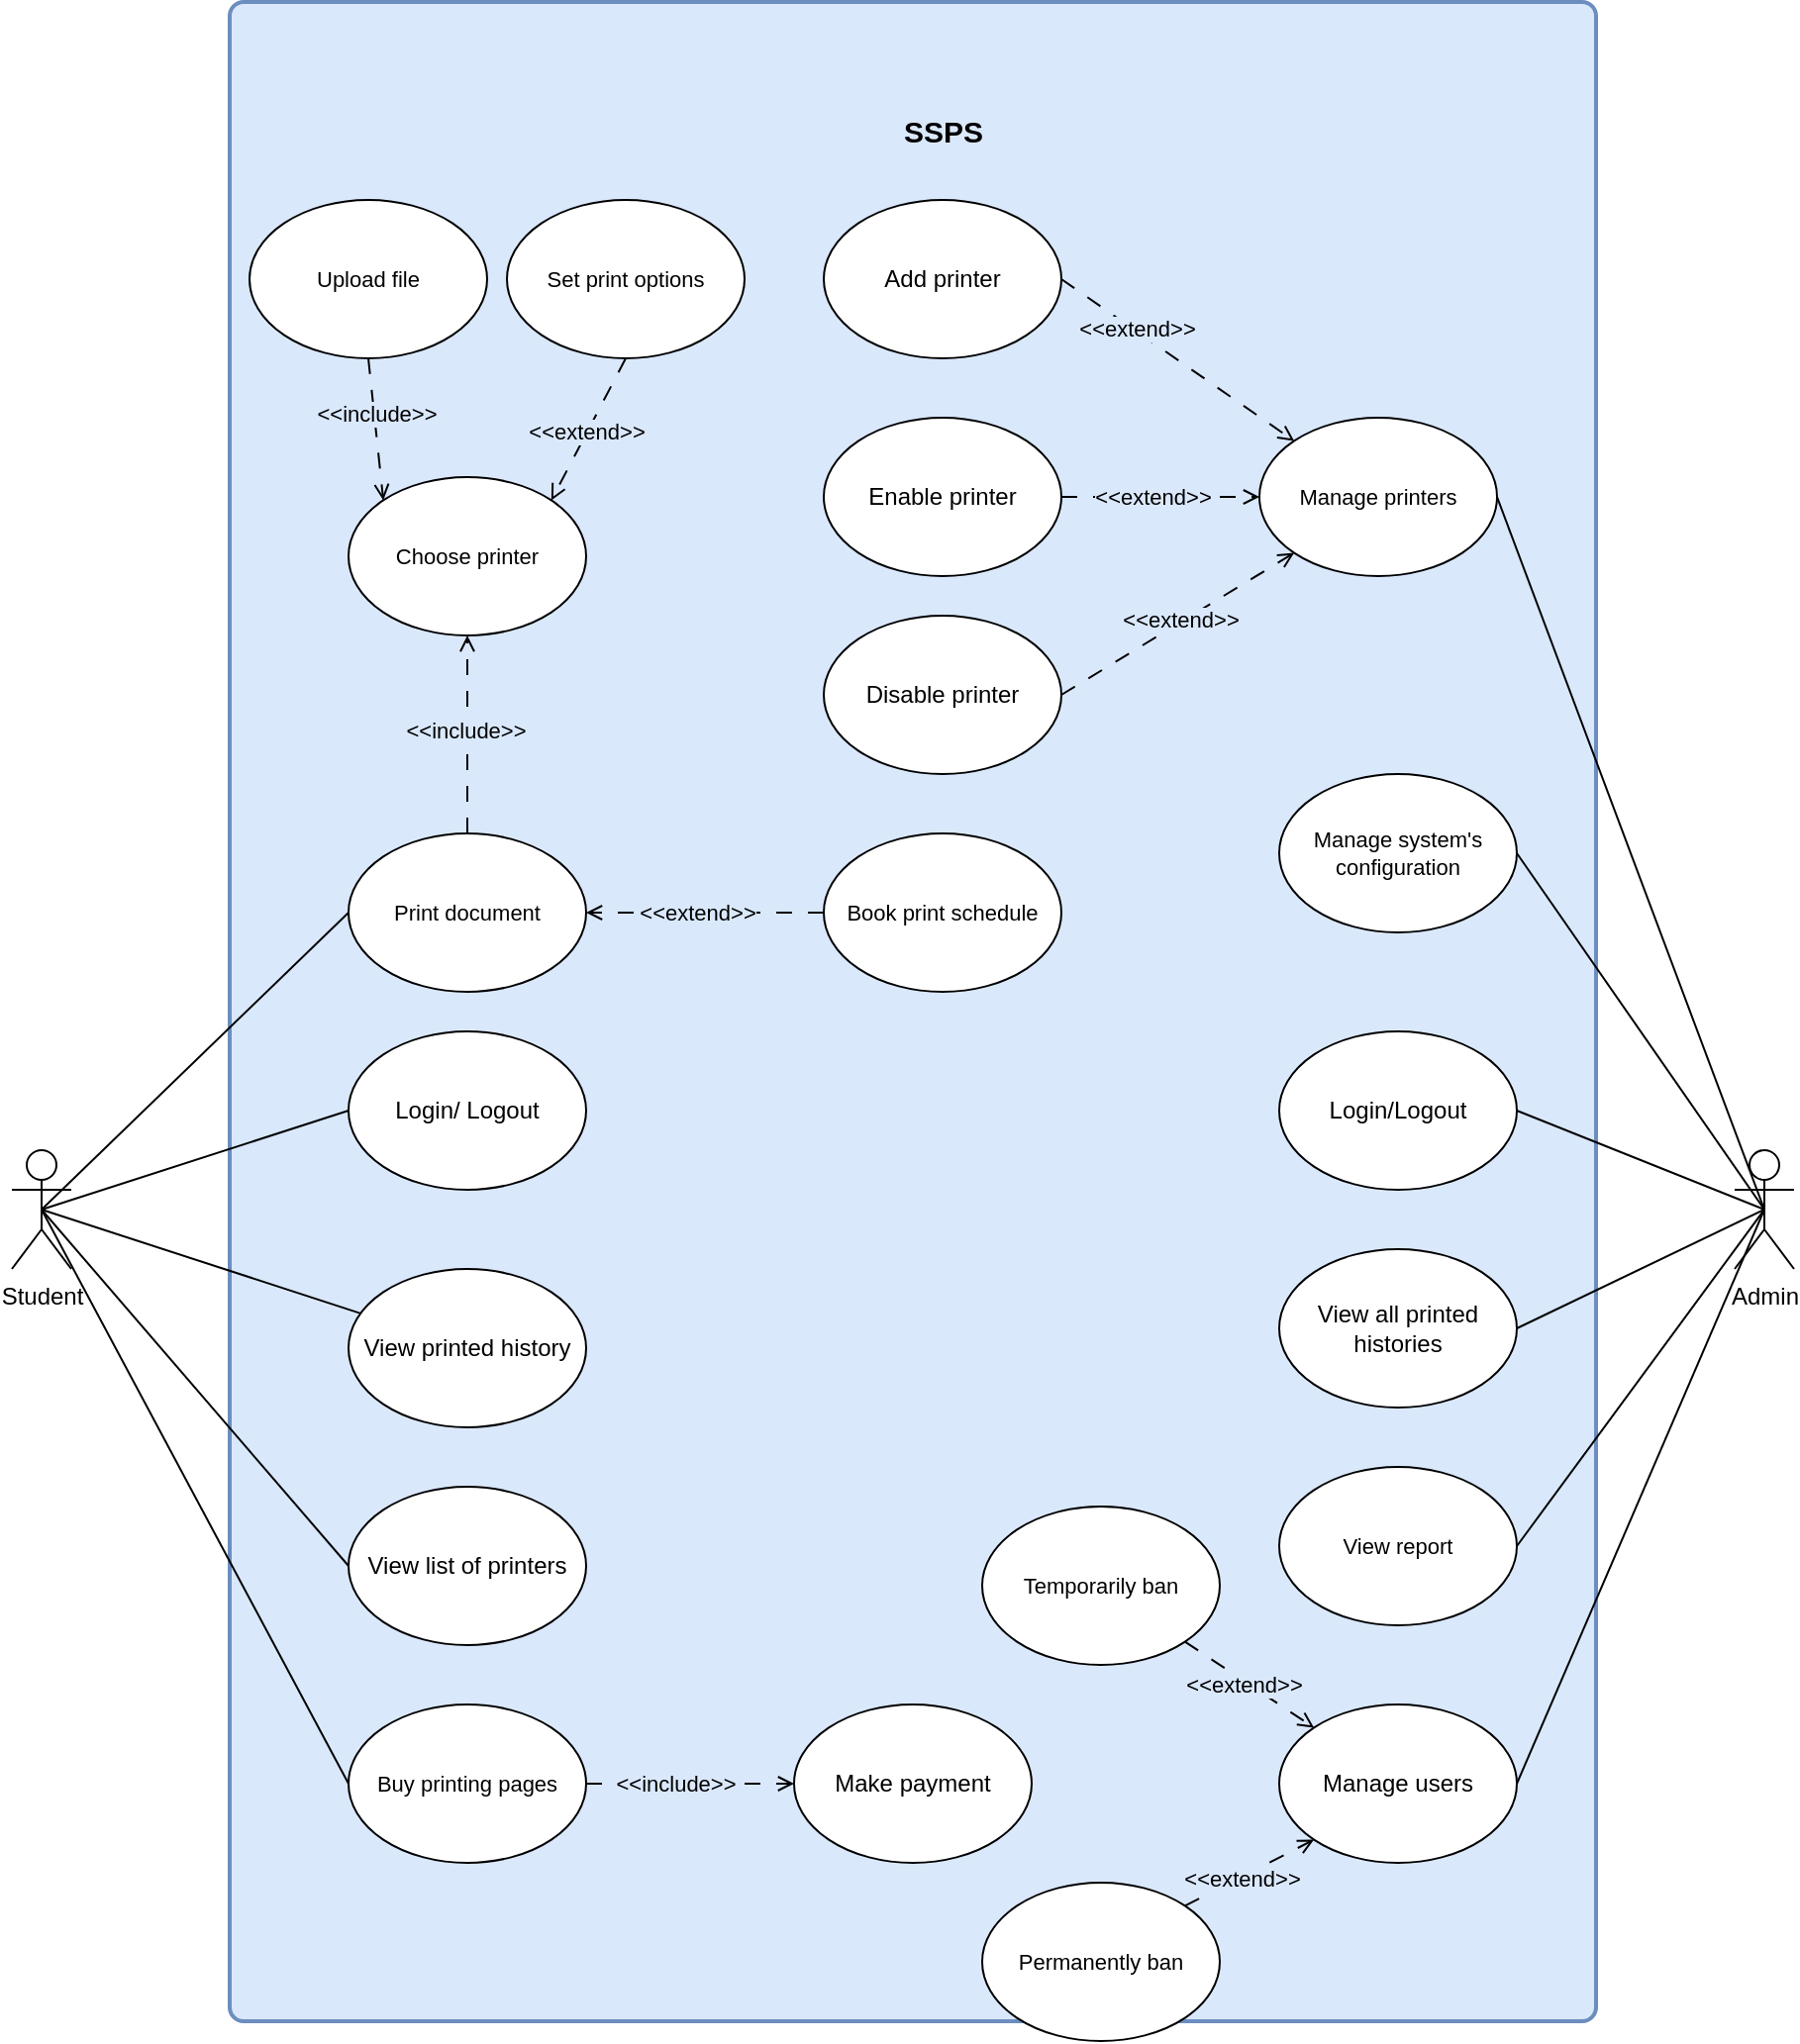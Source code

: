 <mxfile version="24.7.5" pages="8">
  <diagram name="UseCase_System" id="fa6bFa7pBxwzI0gAeTpU">
    <mxGraphModel dx="1343" dy="2007" grid="1" gridSize="10" guides="1" tooltips="1" connect="1" arrows="1" fold="1" page="1" pageScale="1" pageWidth="850" pageHeight="1100" math="0" shadow="0">
      <root>
        <mxCell id="0" />
        <mxCell id="1" parent="0" />
        <mxCell id="G-Txi9DhMvLnC2dPij01-25" value="" style="rounded=1;whiteSpace=wrap;html=1;absoluteArcSize=1;arcSize=14;strokeWidth=2;fillColor=#dae8fc;strokeColor=#6c8ebf;labelBackgroundColor=#dae8fc;" parent="1" vertex="1">
          <mxGeometry x="200" y="-130" width="690" height="1020" as="geometry" />
        </mxCell>
        <mxCell id="G-Txi9DhMvLnC2dPij01-26" value="&lt;b&gt;&lt;font style=&quot;font-size: 15px;&quot;&gt;SSPS&lt;/font&gt;&lt;/b&gt;" style="text;html=1;align=center;verticalAlign=middle;resizable=0;points=[];autosize=1;strokeColor=none;fillColor=none;" parent="1" vertex="1">
          <mxGeometry x="530" y="-80" width="60" height="30" as="geometry" />
        </mxCell>
        <mxCell id="G-Txi9DhMvLnC2dPij01-27" style="rounded=0;orthogonalLoop=1;jettySize=auto;html=1;exitX=0.5;exitY=0.5;exitDx=0;exitDy=0;exitPerimeter=0;entryX=0;entryY=0.5;entryDx=0;entryDy=0;endArrow=none;endFill=0;" parent="1" source="G-Txi9DhMvLnC2dPij01-32" target="G-Txi9DhMvLnC2dPij01-33" edge="1">
          <mxGeometry relative="1" as="geometry" />
        </mxCell>
        <mxCell id="G-Txi9DhMvLnC2dPij01-28" style="shape=connector;rounded=0;orthogonalLoop=1;jettySize=auto;html=1;exitX=0.5;exitY=0.5;exitDx=0;exitDy=0;exitPerimeter=0;strokeColor=default;align=center;verticalAlign=middle;fontFamily=Helvetica;fontSize=11;fontColor=default;labelBackgroundColor=default;endArrow=none;endFill=0;" parent="1" source="G-Txi9DhMvLnC2dPij01-32" target="G-Txi9DhMvLnC2dPij01-34" edge="1">
          <mxGeometry relative="1" as="geometry" />
        </mxCell>
        <mxCell id="G-Txi9DhMvLnC2dPij01-29" style="shape=connector;rounded=0;orthogonalLoop=1;jettySize=auto;html=1;exitX=0.5;exitY=0.5;exitDx=0;exitDy=0;exitPerimeter=0;entryX=0;entryY=0.5;entryDx=0;entryDy=0;strokeColor=default;align=center;verticalAlign=middle;fontFamily=Helvetica;fontSize=11;fontColor=default;labelBackgroundColor=default;endArrow=none;endFill=0;" parent="1" source="G-Txi9DhMvLnC2dPij01-32" target="G-Txi9DhMvLnC2dPij01-39" edge="1">
          <mxGeometry relative="1" as="geometry" />
        </mxCell>
        <mxCell id="G-Txi9DhMvLnC2dPij01-30" style="shape=connector;rounded=0;orthogonalLoop=1;jettySize=auto;html=1;exitX=0.5;exitY=0.5;exitDx=0;exitDy=0;exitPerimeter=0;entryX=0;entryY=0.5;entryDx=0;entryDy=0;strokeColor=default;align=center;verticalAlign=middle;fontFamily=Helvetica;fontSize=11;fontColor=default;labelBackgroundColor=default;endArrow=none;endFill=0;" parent="1" source="G-Txi9DhMvLnC2dPij01-32" target="G-Txi9DhMvLnC2dPij01-40" edge="1">
          <mxGeometry relative="1" as="geometry" />
        </mxCell>
        <mxCell id="G-Txi9DhMvLnC2dPij01-31" style="rounded=0;orthogonalLoop=1;jettySize=auto;html=1;exitX=0.5;exitY=0.5;exitDx=0;exitDy=0;exitPerimeter=0;entryX=0;entryY=0.5;entryDx=0;entryDy=0;endArrow=none;endFill=0;" parent="1" source="G-Txi9DhMvLnC2dPij01-32" target="G-Txi9DhMvLnC2dPij01-47" edge="1">
          <mxGeometry relative="1" as="geometry" />
        </mxCell>
        <mxCell id="G-Txi9DhMvLnC2dPij01-32" value="Student" style="shape=umlActor;verticalLabelPosition=bottom;verticalAlign=top;html=1;outlineConnect=0;" parent="1" vertex="1">
          <mxGeometry x="90" y="450" width="30" height="60" as="geometry" />
        </mxCell>
        <mxCell id="G-Txi9DhMvLnC2dPij01-33" value="Login/ Logout" style="ellipse;whiteSpace=wrap;html=1;" parent="1" vertex="1">
          <mxGeometry x="260" y="390" width="120" height="80" as="geometry" />
        </mxCell>
        <mxCell id="G-Txi9DhMvLnC2dPij01-34" value="View printed history" style="ellipse;whiteSpace=wrap;html=1;" parent="1" vertex="1">
          <mxGeometry x="260" y="510" width="120" height="80" as="geometry" />
        </mxCell>
        <mxCell id="G-Txi9DhMvLnC2dPij01-37" style="rounded=0;orthogonalLoop=1;jettySize=auto;html=1;exitX=0.5;exitY=0.5;exitDx=0;exitDy=0;exitPerimeter=0;entryX=1;entryY=0.5;entryDx=0;entryDy=0;endArrow=none;endFill=0;" parent="1" source="G-Txi9DhMvLnC2dPij01-38" target="G-Txi9DhMvLnC2dPij01-48" edge="1">
          <mxGeometry relative="1" as="geometry" />
        </mxCell>
        <mxCell id="G-Txi9DhMvLnC2dPij01-38" value="Admin" style="shape=umlActor;verticalLabelPosition=bottom;verticalAlign=top;html=1;outlineConnect=0;" parent="1" vertex="1">
          <mxGeometry x="960" y="450" width="30" height="60" as="geometry" />
        </mxCell>
        <mxCell id="zq0Ago5jOj6D8bT06xtX-2" style="rounded=0;orthogonalLoop=1;jettySize=auto;html=1;dashed=1;dashPattern=8 8;endArrow=open;endFill=0;exitX=1;exitY=0.5;exitDx=0;exitDy=0;entryX=0;entryY=0.5;entryDx=0;entryDy=0;" parent="1" source="G-Txi9DhMvLnC2dPij01-39" target="zq0Ago5jOj6D8bT06xtX-1" edge="1">
          <mxGeometry relative="1" as="geometry" />
        </mxCell>
        <mxCell id="zq0Ago5jOj6D8bT06xtX-3" value="&amp;lt;&amp;lt;include&amp;gt;&amp;gt;" style="edgeLabel;html=1;align=center;verticalAlign=middle;resizable=0;points=[];labelBackgroundColor=#DAE8FC;" parent="zq0Ago5jOj6D8bT06xtX-2" connectable="0" vertex="1">
          <mxGeometry x="-0.257" y="1" relative="1" as="geometry">
            <mxPoint x="6" y="1" as="offset" />
          </mxGeometry>
        </mxCell>
        <mxCell id="G-Txi9DhMvLnC2dPij01-39" value="Buy printing pages" style="ellipse;whiteSpace=wrap;html=1;fontFamily=Helvetica;fontSize=11;fontColor=default;labelBackgroundColor=default;" parent="1" vertex="1">
          <mxGeometry x="260" y="730" width="120" height="80" as="geometry" />
        </mxCell>
        <mxCell id="gZGITzXNYZw3eEMaBb-6-1" style="edgeStyle=orthogonalEdgeStyle;shape=connector;rounded=0;orthogonalLoop=1;jettySize=auto;html=1;exitX=0.5;exitY=0;exitDx=0;exitDy=0;dashed=1;dashPattern=8 8;strokeColor=default;align=center;verticalAlign=middle;fontFamily=Helvetica;fontSize=11;fontColor=default;labelBackgroundColor=default;endArrow=open;endFill=0;entryX=0.5;entryY=1;entryDx=0;entryDy=0;" parent="1" source="G-Txi9DhMvLnC2dPij01-40" target="8AIa1ISTZrw1wFt9NOvZ-1" edge="1">
          <mxGeometry relative="1" as="geometry" />
        </mxCell>
        <mxCell id="gZGITzXNYZw3eEMaBb-6-2" value="&amp;lt;&amp;lt;include&amp;gt;&amp;gt;" style="edgeLabel;html=1;align=center;verticalAlign=middle;resizable=0;points=[];fontFamily=Helvetica;fontSize=11;fontColor=default;labelBackgroundColor=#dae8fc;" parent="gZGITzXNYZw3eEMaBb-6-1" vertex="1" connectable="0">
          <mxGeometry x="0.039" y="1" relative="1" as="geometry">
            <mxPoint as="offset" />
          </mxGeometry>
        </mxCell>
        <mxCell id="G-Txi9DhMvLnC2dPij01-40" value="Print document" style="ellipse;whiteSpace=wrap;html=1;fontFamily=Helvetica;fontSize=11;fontColor=default;labelBackgroundColor=default;" parent="1" vertex="1">
          <mxGeometry x="260" y="290" width="120" height="80" as="geometry" />
        </mxCell>
        <mxCell id="G-Txi9DhMvLnC2dPij01-41" style="shape=connector;rounded=0;orthogonalLoop=1;jettySize=auto;html=1;exitX=1;exitY=0.5;exitDx=0;exitDy=0;strokeColor=default;align=center;verticalAlign=middle;fontFamily=Helvetica;fontSize=11;fontColor=default;labelBackgroundColor=default;endArrow=none;endFill=0;entryX=0.5;entryY=0.5;entryDx=0;entryDy=0;entryPerimeter=0;" parent="1" source="G-Txi9DhMvLnC2dPij01-42" target="G-Txi9DhMvLnC2dPij01-38" edge="1">
          <mxGeometry relative="1" as="geometry">
            <mxPoint x="930" y="480" as="targetPoint" />
          </mxGeometry>
        </mxCell>
        <mxCell id="G-Txi9DhMvLnC2dPij01-42" value="Manage printers" style="ellipse;whiteSpace=wrap;html=1;fontFamily=Helvetica;fontSize=11;fontColor=default;labelBackgroundColor=default;" parent="1" vertex="1">
          <mxGeometry x="720" y="80" width="120" height="80" as="geometry" />
        </mxCell>
        <mxCell id="G-Txi9DhMvLnC2dPij01-43" style="shape=connector;rounded=0;orthogonalLoop=1;jettySize=auto;html=1;exitX=1;exitY=0.5;exitDx=0;exitDy=0;strokeColor=default;align=center;verticalAlign=middle;fontFamily=Helvetica;fontSize=11;fontColor=default;labelBackgroundColor=default;endArrow=none;endFill=0;entryX=0.5;entryY=0.5;entryDx=0;entryDy=0;entryPerimeter=0;" parent="1" source="G-Txi9DhMvLnC2dPij01-44" target="G-Txi9DhMvLnC2dPij01-38" edge="1">
          <mxGeometry relative="1" as="geometry">
            <mxPoint x="930" y="480" as="targetPoint" />
          </mxGeometry>
        </mxCell>
        <mxCell id="G-Txi9DhMvLnC2dPij01-44" value="Manage system&#39;s&lt;div&gt;configuration&lt;/div&gt;" style="ellipse;whiteSpace=wrap;html=1;fontFamily=Helvetica;fontSize=11;fontColor=default;labelBackgroundColor=default;" parent="1" vertex="1">
          <mxGeometry x="730" y="260" width="120" height="80" as="geometry" />
        </mxCell>
        <mxCell id="G-Txi9DhMvLnC2dPij01-45" style="shape=connector;rounded=0;orthogonalLoop=1;jettySize=auto;html=1;exitX=1;exitY=0.5;exitDx=0;exitDy=0;strokeColor=default;align=center;verticalAlign=middle;fontFamily=Helvetica;fontSize=11;fontColor=default;labelBackgroundColor=default;endArrow=none;endFill=0;entryX=0.5;entryY=0.5;entryDx=0;entryDy=0;entryPerimeter=0;" parent="1" source="G-Txi9DhMvLnC2dPij01-46" target="G-Txi9DhMvLnC2dPij01-38" edge="1">
          <mxGeometry relative="1" as="geometry">
            <mxPoint x="930" y="480" as="targetPoint" />
          </mxGeometry>
        </mxCell>
        <mxCell id="G-Txi9DhMvLnC2dPij01-46" value="View report" style="ellipse;whiteSpace=wrap;html=1;fontFamily=Helvetica;fontSize=11;fontColor=default;labelBackgroundColor=default;" parent="1" vertex="1">
          <mxGeometry x="730" y="610" width="120" height="80" as="geometry" />
        </mxCell>
        <mxCell id="G-Txi9DhMvLnC2dPij01-47" value="View list of printers" style="ellipse;whiteSpace=wrap;html=1;" parent="1" vertex="1">
          <mxGeometry x="260" y="620" width="120" height="80" as="geometry" />
        </mxCell>
        <mxCell id="G-Txi9DhMvLnC2dPij01-48" value="Manage users" style="ellipse;whiteSpace=wrap;html=1;" parent="1" vertex="1">
          <mxGeometry x="730" y="730" width="120" height="80" as="geometry" />
        </mxCell>
        <mxCell id="OSPKXAynKgcW1qoPL5bF-1" style="rounded=0;orthogonalLoop=1;jettySize=auto;html=1;exitX=1;exitY=0.5;exitDx=0;exitDy=0;entryX=0;entryY=0;entryDx=0;entryDy=0;endArrow=open;endFill=0;dashed=1;dashPattern=8 8;" parent="1" source="dC4TWtvTLt33OlIT0E-b-1" target="G-Txi9DhMvLnC2dPij01-42" edge="1">
          <mxGeometry relative="1" as="geometry" />
        </mxCell>
        <mxCell id="OSPKXAynKgcW1qoPL5bF-6" value="&amp;lt;&amp;lt;extend&amp;gt;&amp;gt;" style="edgeLabel;html=1;align=center;verticalAlign=middle;resizable=0;points=[];fontFamily=Helvetica;fontSize=11;fontColor=default;labelBackgroundColor=#DAE8FC;" parent="OSPKXAynKgcW1qoPL5bF-1" vertex="1" connectable="0">
          <mxGeometry x="-0.367" y="1" relative="1" as="geometry">
            <mxPoint as="offset" />
          </mxGeometry>
        </mxCell>
        <mxCell id="dC4TWtvTLt33OlIT0E-b-1" value="Add printer" style="ellipse;whiteSpace=wrap;html=1;" parent="1" vertex="1">
          <mxGeometry x="500" y="-30" width="120" height="80" as="geometry" />
        </mxCell>
        <mxCell id="zq0Ago5jOj6D8bT06xtX-1" value="Make payment" style="ellipse;whiteSpace=wrap;html=1;" parent="1" vertex="1">
          <mxGeometry x="485" y="730" width="120" height="80" as="geometry" />
        </mxCell>
        <mxCell id="OSPKXAynKgcW1qoPL5bF-2" style="edgeStyle=orthogonalEdgeStyle;shape=connector;rounded=0;orthogonalLoop=1;jettySize=auto;html=1;exitX=1;exitY=0.5;exitDx=0;exitDy=0;entryX=0;entryY=0.5;entryDx=0;entryDy=0;dashed=1;strokeColor=default;align=center;verticalAlign=middle;fontFamily=Helvetica;fontSize=11;fontColor=default;labelBackgroundColor=default;endArrow=open;endFill=0;dashPattern=8 8;" parent="1" source="z-S-54UgZEsN4MJB6k67-1" target="G-Txi9DhMvLnC2dPij01-42" edge="1">
          <mxGeometry relative="1" as="geometry" />
        </mxCell>
        <mxCell id="bGK3Khzxm9rbHlBw_siQ-1" value="&amp;lt;&amp;lt;extend&amp;gt;&amp;gt;" style="edgeLabel;align=center;verticalAlign=middle;resizable=0;points=[];fontFamily=Helvetica;fontSize=11;fontColor=default;labelBackgroundColor=#DAE8FC;html=1;horizontal=1;" parent="OSPKXAynKgcW1qoPL5bF-2" vertex="1" connectable="0">
          <mxGeometry x="-0.078" relative="1" as="geometry">
            <mxPoint as="offset" />
          </mxGeometry>
        </mxCell>
        <mxCell id="z-S-54UgZEsN4MJB6k67-1" value="Enable printer" style="ellipse;whiteSpace=wrap;html=1;" parent="1" vertex="1">
          <mxGeometry x="500" y="80" width="120" height="80" as="geometry" />
        </mxCell>
        <mxCell id="OSPKXAynKgcW1qoPL5bF-3" style="shape=connector;rounded=0;orthogonalLoop=1;jettySize=auto;html=1;exitX=1;exitY=0.5;exitDx=0;exitDy=0;entryX=0;entryY=1;entryDx=0;entryDy=0;dashed=1;strokeColor=default;align=center;verticalAlign=middle;fontFamily=Helvetica;fontSize=11;fontColor=default;labelBackgroundColor=default;endArrow=open;endFill=0;dashPattern=8 8;" parent="1" source="z-S-54UgZEsN4MJB6k67-2" target="G-Txi9DhMvLnC2dPij01-42" edge="1">
          <mxGeometry relative="1" as="geometry" />
        </mxCell>
        <mxCell id="zq0Ago5jOj6D8bT06xtX-5" value="&amp;lt;&amp;lt;extend&amp;gt;&amp;gt;" style="edgeLabel;html=1;align=center;verticalAlign=middle;resizable=0;points=[];labelBackgroundColor=#DAE8FC;" parent="OSPKXAynKgcW1qoPL5bF-3" connectable="0" vertex="1">
          <mxGeometry x="0.148" y="-1" relative="1" as="geometry">
            <mxPoint x="-8" y="2" as="offset" />
          </mxGeometry>
        </mxCell>
        <mxCell id="z-S-54UgZEsN4MJB6k67-2" value="Disable printer" style="ellipse;whiteSpace=wrap;html=1;" parent="1" vertex="1">
          <mxGeometry x="500" y="180" width="120" height="80" as="geometry" />
        </mxCell>
        <mxCell id="gZGITzXNYZw3eEMaBb-6-4" style="shape=connector;rounded=0;orthogonalLoop=1;jettySize=auto;html=1;exitX=0.5;exitY=1;exitDx=0;exitDy=0;dashed=1;dashPattern=8 8;strokeColor=default;align=center;verticalAlign=middle;fontFamily=Helvetica;fontSize=11;fontColor=default;labelBackgroundColor=default;endArrow=open;endFill=0;entryX=1;entryY=0;entryDx=0;entryDy=0;" parent="1" source="-xV2vhgaHu-cIauC6HBJ-2" target="8AIa1ISTZrw1wFt9NOvZ-1" edge="1">
          <mxGeometry relative="1" as="geometry" />
        </mxCell>
        <mxCell id="gZGITzXNYZw3eEMaBb-6-5" value="&amp;lt;&amp;lt;extend&amp;gt;&amp;gt;" style="edgeLabel;html=1;align=center;verticalAlign=middle;resizable=0;points=[];fontFamily=Helvetica;fontSize=11;fontColor=default;labelBackgroundColor=#DAE8FC;" parent="gZGITzXNYZw3eEMaBb-6-4" vertex="1" connectable="0">
          <mxGeometry x="0.023" y="-1" relative="1" as="geometry">
            <mxPoint as="offset" />
          </mxGeometry>
        </mxCell>
        <mxCell id="8AIa1ISTZrw1wFt9NOvZ-1" value="Choose printer" style="ellipse;whiteSpace=wrap;html=1;fontFamily=Helvetica;fontSize=11;fontColor=default;labelBackgroundColor=default;" parent="1" vertex="1">
          <mxGeometry x="260" y="110" width="120" height="80" as="geometry" />
        </mxCell>
        <mxCell id="gZGITzXNYZw3eEMaBb-6-3" style="shape=connector;rounded=0;orthogonalLoop=1;jettySize=auto;html=1;exitX=0.5;exitY=1;exitDx=0;exitDy=0;entryX=0;entryY=0;entryDx=0;entryDy=0;dashed=1;dashPattern=8 8;strokeColor=default;align=center;verticalAlign=middle;fontFamily=Helvetica;fontSize=11;fontColor=default;labelBackgroundColor=default;endArrow=open;endFill=0;" parent="1" source="-xV2vhgaHu-cIauC6HBJ-1" target="8AIa1ISTZrw1wFt9NOvZ-1" edge="1">
          <mxGeometry relative="1" as="geometry" />
        </mxCell>
        <mxCell id="gZGITzXNYZw3eEMaBb-6-6" value="&amp;lt;&amp;lt;include&amp;gt;&amp;gt;" style="edgeLabel;html=1;align=center;verticalAlign=middle;resizable=0;points=[];fontFamily=Helvetica;fontSize=11;fontColor=default;labelBackgroundColor=#DAE8FC;" parent="gZGITzXNYZw3eEMaBb-6-3" vertex="1" connectable="0">
          <mxGeometry x="-0.224" y="1" relative="1" as="geometry">
            <mxPoint as="offset" />
          </mxGeometry>
        </mxCell>
        <mxCell id="-xV2vhgaHu-cIauC6HBJ-1" value="Upload file" style="ellipse;whiteSpace=wrap;html=1;fontFamily=Helvetica;fontSize=11;fontColor=default;labelBackgroundColor=default;" parent="1" vertex="1">
          <mxGeometry x="210" y="-30" width="120" height="80" as="geometry" />
        </mxCell>
        <mxCell id="-xV2vhgaHu-cIauC6HBJ-2" value="Set print options" style="ellipse;whiteSpace=wrap;html=1;fontFamily=Helvetica;fontSize=11;fontColor=default;labelBackgroundColor=default;" parent="1" vertex="1">
          <mxGeometry x="340" y="-30" width="120" height="80" as="geometry" />
        </mxCell>
        <mxCell id="sqQhixktl9msOKhNQ13j-4" style="rounded=0;orthogonalLoop=1;jettySize=auto;html=1;exitX=1;exitY=1;exitDx=0;exitDy=0;entryX=0;entryY=0;entryDx=0;entryDy=0;dashed=1;dashPattern=8 8;endArrow=open;endFill=0;" parent="1" source="gZGITzXNYZw3eEMaBb-6-7" target="G-Txi9DhMvLnC2dPij01-48" edge="1">
          <mxGeometry relative="1" as="geometry" />
        </mxCell>
        <mxCell id="sqQhixktl9msOKhNQ13j-5" value="&amp;lt;&amp;lt;extend&amp;gt;&amp;gt;" style="edgeLabel;html=1;align=center;verticalAlign=middle;resizable=0;points=[];labelBackgroundColor=#DAE8FC;" parent="sqQhixktl9msOKhNQ13j-4" connectable="0" vertex="1">
          <mxGeometry x="-0.085" y="-2" relative="1" as="geometry">
            <mxPoint as="offset" />
          </mxGeometry>
        </mxCell>
        <mxCell id="gZGITzXNYZw3eEMaBb-6-7" value="Temporarily ban" style="ellipse;whiteSpace=wrap;html=1;fontFamily=Helvetica;fontSize=11;fontColor=default;labelBackgroundColor=default;" parent="1" vertex="1">
          <mxGeometry x="580" y="630" width="120" height="80" as="geometry" />
        </mxCell>
        <mxCell id="gZGITzXNYZw3eEMaBb-6-12" style="shape=connector;rounded=0;orthogonalLoop=1;jettySize=auto;html=1;exitX=1;exitY=0;exitDx=0;exitDy=0;entryX=0;entryY=1;entryDx=0;entryDy=0;dashed=1;dashPattern=8 8;strokeColor=default;align=center;verticalAlign=middle;fontFamily=Helvetica;fontSize=11;fontColor=default;labelBackgroundColor=default;endArrow=open;endFill=0;" parent="1" source="gZGITzXNYZw3eEMaBb-6-8" target="G-Txi9DhMvLnC2dPij01-48" edge="1">
          <mxGeometry relative="1" as="geometry" />
        </mxCell>
        <mxCell id="gZGITzXNYZw3eEMaBb-6-13" value="&amp;lt;&amp;lt;extend&amp;gt;&amp;gt;" style="edgeLabel;html=1;align=center;verticalAlign=middle;resizable=0;points=[];fontFamily=Helvetica;fontSize=11;fontColor=default;labelBackgroundColor=#DAE8FC;" parent="gZGITzXNYZw3eEMaBb-6-12" vertex="1" connectable="0">
          <mxGeometry x="-0.137" relative="1" as="geometry">
            <mxPoint as="offset" />
          </mxGeometry>
        </mxCell>
        <mxCell id="gZGITzXNYZw3eEMaBb-6-8" value="Permanently ban" style="ellipse;whiteSpace=wrap;html=1;fontFamily=Helvetica;fontSize=11;fontColor=default;labelBackgroundColor=default;" parent="1" vertex="1">
          <mxGeometry x="580" y="820" width="120" height="80" as="geometry" />
        </mxCell>
        <mxCell id="eWomvBEqdYfxholk4F3O-2" style="shape=connector;rounded=0;orthogonalLoop=1;jettySize=auto;html=1;exitX=0;exitY=0.5;exitDx=0;exitDy=0;entryX=1;entryY=0.5;entryDx=0;entryDy=0;dashed=1;dashPattern=8 8;strokeColor=default;align=center;verticalAlign=middle;fontFamily=Helvetica;fontSize=11;fontColor=default;labelBackgroundColor=default;endArrow=open;endFill=0;" parent="1" source="eWomvBEqdYfxholk4F3O-1" target="G-Txi9DhMvLnC2dPij01-40" edge="1">
          <mxGeometry relative="1" as="geometry" />
        </mxCell>
        <mxCell id="AzcgpeG9JRbDW8tLth-U-1" value="&amp;lt;&amp;lt;extend&amp;gt;&amp;gt;" style="edgeLabel;html=1;align=center;verticalAlign=middle;resizable=0;points=[];fontFamily=Helvetica;fontSize=11;fontColor=default;labelBackgroundColor=#DAE8FC;rotation=0;" parent="eWomvBEqdYfxholk4F3O-2" vertex="1" connectable="0">
          <mxGeometry x="0.075" relative="1" as="geometry">
            <mxPoint as="offset" />
          </mxGeometry>
        </mxCell>
        <mxCell id="eWomvBEqdYfxholk4F3O-1" value="Book print schedule" style="ellipse;whiteSpace=wrap;html=1;fontFamily=Helvetica;fontSize=11;fontColor=default;labelBackgroundColor=default;" parent="1" vertex="1">
          <mxGeometry x="500" y="290" width="120" height="80" as="geometry" />
        </mxCell>
        <mxCell id="fUHGixLvPy1YkrTG-87a-1" value="View all printed histories" style="ellipse;whiteSpace=wrap;html=1;" parent="1" vertex="1">
          <mxGeometry x="730" y="500" width="120" height="80" as="geometry" />
        </mxCell>
        <mxCell id="fUHGixLvPy1YkrTG-87a-2" style="shape=connector;rounded=0;orthogonalLoop=1;jettySize=auto;html=1;exitX=1;exitY=0.5;exitDx=0;exitDy=0;entryX=0.5;entryY=0.5;entryDx=0;entryDy=0;entryPerimeter=0;strokeColor=default;align=center;verticalAlign=middle;fontFamily=Helvetica;fontSize=11;fontColor=default;labelBackgroundColor=default;endArrow=none;endFill=0;" parent="1" source="fUHGixLvPy1YkrTG-87a-1" target="G-Txi9DhMvLnC2dPij01-38" edge="1">
          <mxGeometry relative="1" as="geometry" />
        </mxCell>
        <mxCell id="59uHLjds4xFwV_H9G_G9-2" style="rounded=0;orthogonalLoop=1;jettySize=auto;html=1;exitX=1;exitY=0.5;exitDx=0;exitDy=0;endArrow=none;endFill=0;entryX=0.5;entryY=0.5;entryDx=0;entryDy=0;entryPerimeter=0;" parent="1" source="59uHLjds4xFwV_H9G_G9-1" target="G-Txi9DhMvLnC2dPij01-38" edge="1">
          <mxGeometry relative="1" as="geometry">
            <mxPoint x="970" y="480" as="targetPoint" />
          </mxGeometry>
        </mxCell>
        <mxCell id="59uHLjds4xFwV_H9G_G9-1" value="Login/Logout" style="ellipse;whiteSpace=wrap;html=1;" parent="1" vertex="1">
          <mxGeometry x="730" y="390" width="120" height="80" as="geometry" />
        </mxCell>
      </root>
    </mxGraphModel>
  </diagram>
  <diagram name="UseCase_MainFeature" id="qaLZa9zLmbJ4pmmT4AFv">
    <mxGraphModel dx="1343" dy="907" grid="1" gridSize="10" guides="1" tooltips="1" connect="1" arrows="1" fold="1" page="1" pageScale="1" pageWidth="850" pageHeight="1100" math="0" shadow="0">
      <root>
        <mxCell id="0" />
        <mxCell id="1" parent="0" />
        <mxCell id="FrPeXLB1i2jRvC69o0uP-1" value="" style="rounded=1;whiteSpace=wrap;html=1;absoluteArcSize=1;arcSize=14;strokeWidth=2;fillColor=#dae8fc;strokeColor=#6c8ebf;labelBackgroundColor=#dae8fc;" parent="1" vertex="1">
          <mxGeometry x="190" y="270" width="570" height="520" as="geometry" />
        </mxCell>
        <mxCell id="FrPeXLB1i2jRvC69o0uP-2" value="&lt;b&gt;&lt;font style=&quot;font-size: 15px;&quot;&gt;Print document&lt;/font&gt;&lt;/b&gt;" style="text;html=1;align=center;verticalAlign=middle;resizable=0;points=[];autosize=1;strokeColor=none;fillColor=none;" parent="1" vertex="1">
          <mxGeometry x="405" y="290" width="130" height="30" as="geometry" />
        </mxCell>
        <mxCell id="FrPeXLB1i2jRvC69o0uP-6" style="edgeStyle=orthogonalEdgeStyle;shape=connector;rounded=0;orthogonalLoop=1;jettySize=auto;html=1;exitX=0.5;exitY=0.5;exitDx=0;exitDy=0;exitPerimeter=0;entryX=0;entryY=0.5;entryDx=0;entryDy=0;strokeColor=default;align=center;verticalAlign=middle;fontFamily=Helvetica;fontSize=11;fontColor=default;labelBackgroundColor=default;endArrow=none;endFill=0;" parent="1" source="FrPeXLB1i2jRvC69o0uP-8" target="FrPeXLB1i2jRvC69o0uP-15" edge="1">
          <mxGeometry relative="1" as="geometry">
            <Array as="points">
              <mxPoint x="210" y="470" />
              <mxPoint x="210" y="470" />
            </Array>
          </mxGeometry>
        </mxCell>
        <mxCell id="FrPeXLB1i2jRvC69o0uP-8" value="Student" style="shape=umlActor;verticalLabelPosition=bottom;verticalAlign=top;html=1;outlineConnect=0;" parent="1" vertex="1">
          <mxGeometry x="80" y="440" width="30" height="60" as="geometry" />
        </mxCell>
        <mxCell id="Nt7kSNCEvqsSMIk6_1l3-3" style="edgeStyle=orthogonalEdgeStyle;rounded=0;orthogonalLoop=1;jettySize=auto;html=1;exitX=1;exitY=0.5;exitDx=0;exitDy=0;entryX=0;entryY=0.5;entryDx=0;entryDy=0;endArrow=open;endFill=0;dashed=1;dashPattern=8 8;" parent="1" source="FrPeXLB1i2jRvC69o0uP-15" target="zkhfeYdYU_jzLnz8FTxk-1" edge="1">
          <mxGeometry relative="1" as="geometry" />
        </mxCell>
        <mxCell id="Nt7kSNCEvqsSMIk6_1l3-4" value="&amp;lt;&amp;lt;include&amp;gt;&amp;gt;" style="edgeLabel;html=1;align=center;verticalAlign=middle;resizable=0;points=[];labelBackgroundColor=#dae8fc;" parent="Nt7kSNCEvqsSMIk6_1l3-3" connectable="0" vertex="1">
          <mxGeometry x="-0.208" y="1" relative="1" as="geometry">
            <mxPoint x="2" y="1" as="offset" />
          </mxGeometry>
        </mxCell>
        <mxCell id="_MMfejjHdxRQnRs-UT6a-2" style="edgeStyle=none;shape=connector;rounded=0;orthogonalLoop=1;jettySize=auto;html=1;exitX=0.5;exitY=1;exitDx=0;exitDy=0;entryX=0.5;entryY=0;entryDx=0;entryDy=0;strokeColor=default;align=center;verticalAlign=middle;fontFamily=Helvetica;fontSize=11;fontColor=default;labelBackgroundColor=default;endArrow=none;endFill=0;startArrow=open;startFill=0;dashed=1;dashPattern=8 8;" parent="1" source="FrPeXLB1i2jRvC69o0uP-15" target="_MMfejjHdxRQnRs-UT6a-1" edge="1">
          <mxGeometry relative="1" as="geometry" />
        </mxCell>
        <mxCell id="_MMfejjHdxRQnRs-UT6a-3" value="&amp;lt;&amp;lt;extend&amp;gt;&amp;gt;" style="edgeLabel;html=1;align=center;verticalAlign=middle;resizable=0;points=[];fontFamily=Helvetica;fontSize=11;fontColor=default;labelBackgroundColor=#DAE8FC;" parent="_MMfejjHdxRQnRs-UT6a-2" connectable="0" vertex="1">
          <mxGeometry x="-0.063" y="-1" relative="1" as="geometry">
            <mxPoint as="offset" />
          </mxGeometry>
        </mxCell>
        <mxCell id="FrPeXLB1i2jRvC69o0uP-15" value="Print document" style="ellipse;whiteSpace=wrap;html=1;fontFamily=Helvetica;fontSize=11;fontColor=default;labelBackgroundColor=default;" parent="1" vertex="1">
          <mxGeometry x="200" y="430" width="120" height="80" as="geometry" />
        </mxCell>
        <mxCell id="zkhfeYdYU_jzLnz8FTxk-1" value="Choose printer" style="ellipse;whiteSpace=wrap;html=1;" parent="1" vertex="1">
          <mxGeometry x="410" y="430" width="120" height="80" as="geometry" />
        </mxCell>
        <mxCell id="zkhfeYdYU_jzLnz8FTxk-4" value="Upload file" style="ellipse;whiteSpace=wrap;html=1;" parent="1" vertex="1">
          <mxGeometry x="410" y="610" width="120" height="80" as="geometry" />
        </mxCell>
        <mxCell id="gj5-1AZG0pHQMGux_GiL-1" style="rounded=0;orthogonalLoop=1;jettySize=auto;html=1;exitX=0;exitY=0;exitDx=0;exitDy=0;entryX=1;entryY=1;entryDx=0;entryDy=0;endArrow=open;endFill=0;dashed=1;dashPattern=8 8;" parent="1" source="zkhfeYdYU_jzLnz8FTxk-10" target="zkhfeYdYU_jzLnz8FTxk-1" edge="1">
          <mxGeometry relative="1" as="geometry" />
        </mxCell>
        <mxCell id="gj5-1AZG0pHQMGux_GiL-2" value="&amp;lt;&amp;lt;extend&amp;gt;&amp;gt;" style="edgeLabel;html=1;align=center;verticalAlign=middle;resizable=0;points=[];labelBackgroundColor=none;rotation=50;" parent="gj5-1AZG0pHQMGux_GiL-1" connectable="0" vertex="1">
          <mxGeometry x="-0.194" relative="1" as="geometry">
            <mxPoint x="8" y="-10" as="offset" />
          </mxGeometry>
        </mxCell>
        <mxCell id="zkhfeYdYU_jzLnz8FTxk-10" value="Set print options" style="ellipse;whiteSpace=wrap;html=1;" parent="1" vertex="1">
          <mxGeometry x="610" y="610" width="120" height="80" as="geometry" />
        </mxCell>
        <mxCell id="8o2l2obxBV1nIC5EwTG8-5" style="edgeStyle=orthogonalEdgeStyle;rounded=0;orthogonalLoop=1;jettySize=auto;html=1;entryX=0.5;entryY=1;entryDx=0;entryDy=0;endArrow=open;endFill=0;dashed=1;dashPattern=8 8;" parent="1" source="zkhfeYdYU_jzLnz8FTxk-4" target="zkhfeYdYU_jzLnz8FTxk-1" edge="1">
          <mxGeometry relative="1" as="geometry">
            <mxPoint x="330" y="480" as="sourcePoint" />
            <mxPoint x="420" y="480" as="targetPoint" />
          </mxGeometry>
        </mxCell>
        <mxCell id="8o2l2obxBV1nIC5EwTG8-6" value="&amp;lt;&amp;lt;include&amp;gt;&amp;gt;" style="edgeLabel;html=1;align=center;verticalAlign=middle;resizable=0;points=[];labelBackgroundColor=#dae8fc;" parent="8o2l2obxBV1nIC5EwTG8-5" connectable="0" vertex="1">
          <mxGeometry x="-0.208" y="1" relative="1" as="geometry">
            <mxPoint x="-4" y="-20" as="offset" />
          </mxGeometry>
        </mxCell>
        <mxCell id="_MMfejjHdxRQnRs-UT6a-1" value="Book print schedule" style="ellipse;whiteSpace=wrap;html=1;fontFamily=Helvetica;fontSize=11;fontColor=default;labelBackgroundColor=default;" parent="1" vertex="1">
          <mxGeometry x="200" y="610" width="120" height="80" as="geometry" />
        </mxCell>
      </root>
    </mxGraphModel>
  </diagram>
  <diagram name="Sequence" id="4gV0UMDCDy54yE3EI36z">
    <mxGraphModel dx="1343" dy="907" grid="1" gridSize="10" guides="1" tooltips="1" connect="1" arrows="1" fold="1" page="1" pageScale="1" pageWidth="850" pageHeight="1100" math="0" shadow="0">
      <root>
        <mxCell id="0" />
        <mxCell id="1" parent="0" />
        <mxCell id="XovfAXURGgLvClHRT81d-6" value="Store time slot" style="html=1;verticalAlign=bottom;endArrow=block;curved=0;rounded=0;fillColor=#0050ef;strokeColor=#001DBC;" parent="1" target="rZY2wWbOVA-7awHBosTS-37" edge="1">
          <mxGeometry width="80" relative="1" as="geometry">
            <mxPoint x="1370" y="790" as="sourcePoint" />
            <mxPoint x="1450" y="790" as="targetPoint" />
          </mxGeometry>
        </mxCell>
        <mxCell id="XovfAXURGgLvClHRT81d-5" value="Check available time slot&amp;nbsp;" style="html=1;verticalAlign=bottom;endArrow=block;curved=0;rounded=0;fillColor=#0050ef;strokeColor=#001DBC;" parent="1" edge="1">
          <mxGeometry width="80" relative="1" as="geometry">
            <mxPoint x="1151.5" y="750" as="sourcePoint" />
            <mxPoint x="1368.5" y="750" as="targetPoint" />
          </mxGeometry>
        </mxCell>
        <mxCell id="XovfAXURGgLvClHRT81d-2" value="List of schedules" style="html=1;verticalAlign=bottom;endArrow=open;dashed=1;endSize=8;curved=0;rounded=0;fillColor=#d5e8d4;gradientColor=#97d077;strokeColor=#82b366;" parent="1" target="rZY2wWbOVA-7awHBosTS-32" edge="1">
          <mxGeometry relative="1" as="geometry">
            <mxPoint x="1370" y="700" as="sourcePoint" />
            <mxPoint x="1290" y="700" as="targetPoint" />
          </mxGeometry>
        </mxCell>
        <mxCell id="XovfAXURGgLvClHRT81d-1" value="List of schedules" style="html=1;verticalAlign=bottom;endArrow=open;dashed=1;endSize=8;curved=0;rounded=0;fillColor=#d5e8d4;gradientColor=#97d077;strokeColor=#82b366;" parent="1" edge="1">
          <mxGeometry relative="1" as="geometry">
            <mxPoint x="1597.5" y="690" as="sourcePoint" />
            <mxPoint x="1377" y="690" as="targetPoint" />
          </mxGeometry>
        </mxCell>
        <mxCell id="_LoSdQVDyNqMb0_j5mBp-15" value="Success" style="html=1;verticalAlign=bottom;endArrow=open;dashed=1;endSize=8;curved=0;rounded=0;fillColor=#d5e8d4;strokeColor=#82b366;" parent="1" target="_LoSdQVDyNqMb0_j5mBp-1" edge="1">
          <mxGeometry x="0.002" relative="1" as="geometry">
            <mxPoint x="1150.5" y="488.77" as="sourcePoint" />
            <mxPoint x="998" y="488.77" as="targetPoint" />
            <mxPoint as="offset" />
          </mxGeometry>
        </mxCell>
        <mxCell id="_LoSdQVDyNqMb0_j5mBp-14" value="Success" style="html=1;verticalAlign=bottom;endArrow=open;dashed=1;endSize=8;curved=0;rounded=0;fillColor=#d5e8d4;strokeColor=#82b366;" parent="1" target="_LoSdQVDyNqMb0_j5mBp-3" edge="1">
          <mxGeometry relative="1" as="geometry">
            <mxPoint x="1372" y="480" as="sourcePoint" />
            <mxPoint x="1160" y="480" as="targetPoint" />
            <Array as="points">
              <mxPoint x="1185" y="480" />
            </Array>
          </mxGeometry>
        </mxCell>
        <mxCell id="Uro_EXTD9jATqwT08XJp-12" value="Success" style="html=1;verticalAlign=bottom;endArrow=open;dashed=1;endSize=8;curved=0;rounded=0;fillColor=#d5e8d4;gradientColor=#97d077;strokeColor=#82b366;" parent="1" target="_LoSdQVDyNqMb0_j5mBp-5" edge="1">
          <mxGeometry relative="1" as="geometry">
            <mxPoint x="1600" y="470" as="sourcePoint" />
            <mxPoint x="1520" y="470" as="targetPoint" />
          </mxGeometry>
        </mxCell>
        <mxCell id="Uro_EXTD9jATqwT08XJp-11" value="Store new setting" style="html=1;verticalAlign=bottom;endArrow=block;curved=0;rounded=0;fillColor=#0050ef;strokeColor=#001DBC;" parent="1" target="_LoSdQVDyNqMb0_j5mBp-7" edge="1">
          <mxGeometry width="80" relative="1" as="geometry">
            <mxPoint x="1370" y="438.62" as="sourcePoint" />
            <mxPoint x="1450" y="438.62" as="targetPoint" />
          </mxGeometry>
        </mxCell>
        <mxCell id="Uro_EXTD9jATqwT08XJp-10" value="Change setting" style="html=1;verticalAlign=bottom;endArrow=block;curved=0;rounded=0;fillColor=#0050ef;strokeColor=#001DBC;" parent="1" target="_LoSdQVDyNqMb0_j5mBp-5" edge="1">
          <mxGeometry width="80" relative="1" as="geometry">
            <mxPoint x="1150" y="430" as="sourcePoint" />
            <mxPoint x="1230" y="430" as="targetPoint" />
          </mxGeometry>
        </mxCell>
        <mxCell id="Uro_EXTD9jATqwT08XJp-8" value="Display pop-up box" style="html=1;verticalAlign=bottom;endArrow=open;dashed=1;endSize=8;curved=0;rounded=0;fillColor=#d5e8d4;strokeColor=#82b366;gradientColor=#97d077;" parent="1" target="_LoSdQVDyNqMb0_j5mBp-1" edge="1">
          <mxGeometry relative="1" as="geometry">
            <mxPoint x="1150" y="390" as="sourcePoint" />
            <mxPoint x="1070" y="390" as="targetPoint" />
          </mxGeometry>
        </mxCell>
        <mxCell id="Uro_EXTD9jATqwT08XJp-7" value="Return data" style="html=1;verticalAlign=bottom;endArrow=open;dashed=1;endSize=8;curved=0;rounded=0;fillColor=#d5e8d4;gradientColor=#97d077;strokeColor=#82b366;" parent="1" target="_LoSdQVDyNqMb0_j5mBp-3" edge="1">
          <mxGeometry relative="1" as="geometry">
            <mxPoint x="1370" y="380" as="sourcePoint" />
            <mxPoint x="1290" y="380" as="targetPoint" />
          </mxGeometry>
        </mxCell>
        <mxCell id="Uro_EXTD9jATqwT08XJp-6" value="Return data" style="html=1;verticalAlign=bottom;endArrow=open;dashed=1;endSize=8;curved=0;rounded=0;fillColor=#d5e8d4;gradientColor=#97d077;strokeColor=#82b366;" parent="1" target="_LoSdQVDyNqMb0_j5mBp-5" edge="1">
          <mxGeometry relative="1" as="geometry">
            <mxPoint x="1600" y="370" as="sourcePoint" />
            <mxPoint x="1520" y="370" as="targetPoint" />
          </mxGeometry>
        </mxCell>
        <mxCell id="Uro_EXTD9jATqwT08XJp-5" value="Get default setting" style="html=1;verticalAlign=bottom;endArrow=block;curved=0;rounded=0;fillColor=#0050ef;strokeColor=#001DBC;" parent="1" target="_LoSdQVDyNqMb0_j5mBp-7" edge="1">
          <mxGeometry width="80" relative="1" as="geometry">
            <mxPoint x="1370" y="350" as="sourcePoint" />
            <mxPoint x="1450" y="350" as="targetPoint" />
          </mxGeometry>
        </mxCell>
        <mxCell id="Uro_EXTD9jATqwT08XJp-4" value="Check number of papers" style="html=1;align=left;spacingLeft=2;endArrow=block;rounded=0;edgeStyle=orthogonalEdgeStyle;curved=0;rounded=0;fillColor=#0050ef;strokeColor=#001DBC;" parent="1" edge="1">
          <mxGeometry relative="1" as="geometry">
            <mxPoint x="480" y="980" as="sourcePoint" />
            <Array as="points">
              <mxPoint x="510" y="1010" />
            </Array>
            <mxPoint x="485" y="1010" as="targetPoint" />
          </mxGeometry>
        </mxCell>
        <mxCell id="1cxZTopELDqAvmR1HsZd-4" value="List printers" style="html=1;verticalAlign=bottom;endArrow=open;dashed=1;endSize=8;curved=0;rounded=0;fillColor=#d5e8d4;gradientColor=#97d077;strokeColor=#82b366;" parent="1" edge="1">
          <mxGeometry relative="1" as="geometry">
            <mxPoint x="480" y="469.71" as="sourcePoint" />
            <mxPoint x="295" y="469.71" as="targetPoint" />
          </mxGeometry>
        </mxCell>
        <mxCell id="1cxZTopELDqAvmR1HsZd-3" value="List printers" style="html=1;verticalAlign=bottom;endArrow=open;dashed=1;endSize=8;curved=0;rounded=0;fillColor=#d5e8d4;strokeColor=#82b366;gradientColor=#97d077;" parent="1" target="OpNr1Jw7lf6Uf8v_W_Qa-1" edge="1">
          <mxGeometry relative="1" as="geometry">
            <mxPoint x="660" y="454.41" as="sourcePoint" />
            <mxPoint x="580" y="454.41" as="targetPoint" />
          </mxGeometry>
        </mxCell>
        <mxCell id="AkCMX1j7iMe5dOOx0aSW-14" value="alternative" style="shape=umlFrame;whiteSpace=wrap;html=1;pointerEvents=0;" parent="1" vertex="1">
          <mxGeometry x="50" y="370" width="660" height="180" as="geometry" />
        </mxCell>
        <mxCell id="AkCMX1j7iMe5dOOx0aSW-16" value="Matched" style="html=1;verticalAlign=bottom;endArrow=open;dashed=1;endSize=8;curved=0;rounded=0;fillColor=#d5e8d4;strokeColor=#82b366;" parent="1" edge="1">
          <mxGeometry relative="1" as="geometry">
            <mxPoint x="659.5" y="390" as="sourcePoint" />
            <mxPoint x="485" y="390" as="targetPoint" />
          </mxGeometry>
        </mxCell>
        <mxCell id="AkCMX1j7iMe5dOOx0aSW-15" value="" style="line;strokeWidth=1;fillColor=none;align=left;verticalAlign=middle;spacingTop=-1;spacingLeft=3;spacingRight=3;rotatable=0;labelPosition=right;points=[];portConstraint=eastwest;strokeColor=inherit;dashed=1;" parent="1" vertex="1">
          <mxGeometry x="50" y="485" width="660" height="8" as="geometry" />
        </mxCell>
        <mxCell id="AkCMX1j7iMe5dOOx0aSW-6" value="Model" style="shape=umlLifeline;perimeter=lifelinePerimeter;whiteSpace=wrap;html=1;container=1;dropTarget=0;collapsible=0;recursiveResize=0;outlineConnect=0;portConstraint=eastwest;newEdgeStyle={&quot;curved&quot;:0,&quot;rounded&quot;:0};fillColor=#dae8fc;strokeColor=#6c8ebf;" parent="1" vertex="1">
          <mxGeometry x="610" y="240" width="100" height="960" as="geometry" />
        </mxCell>
        <mxCell id="NOKEFig0Z4dAP_7LmzBm-4" value="" style="html=1;points=[[0,0,0,0,5],[0,1,0,0,-5],[1,0,0,0,5],[1,1,0,0,-5]];perimeter=orthogonalPerimeter;outlineConnect=0;targetShapes=umlLifeline;portConstraint=eastwest;newEdgeStyle={&quot;curved&quot;:0,&quot;rounded&quot;:0};fillColor=#dae8fc;strokeColor=#6c8ebf;" parent="AkCMX1j7iMe5dOOx0aSW-6" vertex="1">
          <mxGeometry x="45" y="100" width="10" height="180" as="geometry" />
        </mxCell>
        <mxCell id="1cxZTopELDqAvmR1HsZd-2" value="Request list printers" style="html=1;verticalAlign=bottom;endArrow=block;curved=0;rounded=0;fillColor=#0050ef;strokeColor=#001DBC;" parent="1" target="NOKEFig0Z4dAP_7LmzBm-4" edge="1">
          <mxGeometry width="80" relative="1" as="geometry">
            <mxPoint x="480" y="430" as="sourcePoint" />
            <mxPoint x="560" y="430" as="targetPoint" />
          </mxGeometry>
        </mxCell>
        <mxCell id="1cxZTopELDqAvmR1HsZd-1" value="Request list printers" style="html=1;verticalAlign=bottom;endArrow=block;curved=0;rounded=0;fillColor=#0050ef;strokeColor=#001DBC;" parent="1" target="OpNr1Jw7lf6Uf8v_W_Qa-1" edge="1">
          <mxGeometry width="80" relative="1" as="geometry">
            <mxPoint x="290" y="418.57" as="sourcePoint" />
            <mxPoint x="370" y="418.57" as="targetPoint" />
          </mxGeometry>
        </mxCell>
        <mxCell id="AkCMX1j7iMe5dOOx0aSW-19" value="Not matched" style="html=1;verticalAlign=bottom;endArrow=open;dashed=1;endSize=8;curved=0;rounded=0;fillColor=#f8cecc;strokeColor=#b85450;" parent="1" edge="1">
          <mxGeometry relative="1" as="geometry">
            <mxPoint x="654.75" y="510" as="sourcePoint" />
            <mxPoint x="485.25" y="510" as="targetPoint" />
          </mxGeometry>
        </mxCell>
        <mxCell id="AkCMX1j7iMe5dOOx0aSW-13" value="Find login token" style="html=1;verticalAlign=bottom;endArrow=block;curved=0;rounded=0;fillColor=#0050ef;strokeColor=#001DBC;" parent="1" target="NOKEFig0Z4dAP_7LmzBm-4" edge="1">
          <mxGeometry width="80" relative="1" as="geometry">
            <mxPoint x="480" y="350" as="sourcePoint" />
            <mxPoint x="650" y="350" as="targetPoint" />
          </mxGeometry>
        </mxCell>
        <mxCell id="AkCMX1j7iMe5dOOx0aSW-20" value="Not matched" style="html=1;verticalAlign=bottom;endArrow=open;dashed=1;endSize=8;curved=0;rounded=0;fillColor=#f8cecc;strokeColor=#b85450;" parent="1" edge="1">
          <mxGeometry relative="1" as="geometry">
            <mxPoint x="479.5" y="520" as="sourcePoint" />
            <mxPoint x="295" y="520" as="targetPoint" />
          </mxGeometry>
        </mxCell>
        <mxCell id="AkCMX1j7iMe5dOOx0aSW-17" value="User is authenticated" style="html=1;verticalAlign=bottom;endArrow=open;dashed=1;endSize=8;curved=0;rounded=0;fillColor=#d5e8d4;strokeColor=#82b366;" parent="1" target="6HGoJKbHTqA6UWIQg8wU-4" edge="1">
          <mxGeometry relative="1" as="geometry">
            <mxPoint x="479.5" y="399.0" as="sourcePoint" />
            <mxPoint x="300" y="399" as="targetPoint" />
          </mxGeometry>
        </mxCell>
        <mxCell id="AkCMX1j7iMe5dOOx0aSW-21" value="Redirect to login page" style="html=1;verticalAlign=bottom;endArrow=open;dashed=1;endSize=8;curved=0;rounded=0;fillColor=#f8cecc;strokeColor=#b85450;" parent="1" edge="1">
          <mxGeometry relative="1" as="geometry">
            <mxPoint x="289.5" y="528" as="sourcePoint" />
            <mxPoint x="130" y="528" as="targetPoint" />
          </mxGeometry>
        </mxCell>
        <mxCell id="AkCMX1j7iMe5dOOx0aSW-18" value="Display list printers" style="html=1;verticalAlign=bottom;endArrow=open;dashed=1;endSize=8;curved=0;rounded=0;fillColor=#d5e8d4;strokeColor=#82b366;" parent="1" edge="1">
          <mxGeometry relative="1" as="geometry">
            <mxPoint x="289.5" y="480" as="sourcePoint" />
            <mxPoint x="130" y="480" as="targetPoint" />
          </mxGeometry>
        </mxCell>
        <mxCell id="AkCMX1j7iMe5dOOx0aSW-12" value="Check authentication" style="html=1;verticalAlign=bottom;endArrow=block;curved=0;rounded=0;entryX=0.5;entryY=0.027;entryDx=0;entryDy=0;entryPerimeter=0;fillColor=#0050ef;strokeColor=#001DBC;" parent="1" edge="1">
          <mxGeometry width="80" relative="1" as="geometry">
            <mxPoint x="285" y="340" as="sourcePoint" />
            <mxPoint x="475" y="339.71" as="targetPoint" />
          </mxGeometry>
        </mxCell>
        <mxCell id="AkCMX1j7iMe5dOOx0aSW-5" value="Controller" style="shape=umlLifeline;perimeter=lifelinePerimeter;whiteSpace=wrap;html=1;container=1;dropTarget=0;collapsible=0;recursiveResize=0;outlineConnect=0;portConstraint=eastwest;newEdgeStyle={&quot;curved&quot;:0,&quot;rounded&quot;:0};fillColor=#dae8fc;strokeColor=#6c8ebf;" parent="1" vertex="1">
          <mxGeometry x="430" y="240" width="100" height="960" as="geometry" />
        </mxCell>
        <mxCell id="SxqGZdPb0bDR_3-5GzJt-2" value="Check printer is active" style="html=1;verticalAlign=bottom;endArrow=block;curved=0;rounded=0;fillColor=#0050ef;strokeColor=#001DBC;" parent="AkCMX1j7iMe5dOOx0aSW-5" edge="1">
          <mxGeometry width="80" relative="1" as="geometry">
            <mxPoint x="-140" y="351" as="sourcePoint" />
            <mxPoint x="45.0" y="351" as="targetPoint" />
          </mxGeometry>
        </mxCell>
        <mxCell id="SxqGZdPb0bDR_3-5GzJt-6" value="Show detail information" style="html=1;verticalAlign=bottom;endArrow=open;dashed=1;endSize=8;curved=0;rounded=0;fillColor=#d5e8d4;strokeColor=#82b366;" parent="AkCMX1j7iMe5dOOx0aSW-5" edge="1">
          <mxGeometry relative="1" as="geometry">
            <mxPoint x="-140.5" y="401" as="sourcePoint" />
            <mxPoint x="-300" y="401" as="targetPoint" />
          </mxGeometry>
        </mxCell>
        <mxCell id="SxqGZdPb0bDR_3-5GzJt-8" value="Disabled printer" style="html=1;verticalAlign=bottom;endArrow=open;dashed=1;endSize=8;curved=0;rounded=0;fillColor=#f8cecc;strokeColor=#b85450;" parent="AkCMX1j7iMe5dOOx0aSW-5" edge="1">
          <mxGeometry relative="1" as="geometry">
            <mxPoint x="-140.5" y="471" as="sourcePoint" />
            <mxPoint x="-300" y="471" as="targetPoint" />
          </mxGeometry>
        </mxCell>
        <mxCell id="SxqGZdPb0bDR_3-5GzJt-7" value="Printer is not active" style="html=1;verticalAlign=bottom;endArrow=open;dashed=1;endSize=8;curved=0;rounded=0;entryX=1.041;entryY=0.488;entryDx=0;entryDy=0;entryPerimeter=0;fillColor=#f8cecc;strokeColor=#b85450;" parent="AkCMX1j7iMe5dOOx0aSW-5" edge="1">
          <mxGeometry relative="1" as="geometry">
            <mxPoint x="49.5" y="460.998" as="sourcePoint" />
            <mxPoint x="-134.59" y="460.998" as="targetPoint" />
          </mxGeometry>
        </mxCell>
        <mxCell id="SxqGZdPb0bDR_3-5GzJt-4" value="Printer is active" style="html=1;verticalAlign=bottom;endArrow=open;dashed=1;endSize=8;curved=0;rounded=0;fillColor=#d5e8d4;strokeColor=#82b366;" parent="AkCMX1j7iMe5dOOx0aSW-5" edge="1">
          <mxGeometry relative="1" as="geometry">
            <mxPoint x="49.5" y="391" as="sourcePoint" />
            <mxPoint x="-135" y="391" as="targetPoint" />
          </mxGeometry>
        </mxCell>
        <mxCell id="NOKEFig0Z4dAP_7LmzBm-7" value="Out of paper" style="html=1;verticalAlign=bottom;endArrow=open;dashed=1;endSize=8;curved=0;rounded=0;fillColor=#f8cecc;strokeColor=#b85450;" parent="AkCMX1j7iMe5dOOx0aSW-5" edge="1">
          <mxGeometry relative="1" as="geometry">
            <mxPoint x="-140.5" y="900" as="sourcePoint" />
            <mxPoint x="-300" y="900" as="targetPoint" />
          </mxGeometry>
        </mxCell>
        <mxCell id="NOKEFig0Z4dAP_7LmzBm-6" value="Out of paper" style="html=1;verticalAlign=bottom;endArrow=open;dashed=1;endSize=8;curved=0;rounded=0;fillColor=#f8cecc;strokeColor=#b85450;" parent="AkCMX1j7iMe5dOOx0aSW-5" edge="1">
          <mxGeometry relative="1" as="geometry">
            <mxPoint x="50" y="890" as="sourcePoint" />
            <mxPoint x="-135.0" y="890.0" as="targetPoint" />
          </mxGeometry>
        </mxCell>
        <mxCell id="NOKEFig0Z4dAP_7LmzBm-2" value="" style="line;strokeWidth=1;align=left;verticalAlign=middle;spacingTop=-1;spacingLeft=3;spacingRight=3;rotatable=0;labelPosition=right;points=[];portConstraint=eastwest;dashed=1;" parent="AkCMX1j7iMe5dOOx0aSW-5" vertex="1">
          <mxGeometry x="-380" y="860" width="660" height="8" as="geometry" />
        </mxCell>
        <mxCell id="GNUkGgf9qzNnfR2uVltc-2" value="Store logs" style="html=1;verticalAlign=bottom;endArrow=block;curved=0;rounded=0;fillColor=#0050ef;strokeColor=#001DBC;" parent="AkCMX1j7iMe5dOOx0aSW-5" target="NOKEFig0Z4dAP_7LmzBm-10" edge="1">
          <mxGeometry width="80" relative="1" as="geometry">
            <mxPoint x="50" y="800" as="sourcePoint" />
            <mxPoint x="229.5" y="800" as="targetPoint" />
          </mxGeometry>
        </mxCell>
        <mxCell id="6HGoJKbHTqA6UWIQg8wU-2" value="Success" style="html=1;verticalAlign=bottom;endArrow=open;dashed=1;endSize=8;curved=0;rounded=0;fillColor=#d5e8d4;strokeColor=#82b366;" parent="AkCMX1j7iMe5dOOx0aSW-5" edge="1">
          <mxGeometry relative="1" as="geometry">
            <mxPoint x="49.5" y="830.005" as="sourcePoint" />
            <mxPoint x="-135.0" y="830.005" as="targetPoint" />
          </mxGeometry>
        </mxCell>
        <mxCell id="SxqGZdPb0bDR_3-5GzJt-17" value="File type is not valid" style="html=1;verticalAlign=bottom;endArrow=open;dashed=1;endSize=8;curved=0;rounded=0;fillColor=#f8cecc;strokeColor=#b85450;" parent="AkCMX1j7iMe5dOOx0aSW-5" edge="1">
          <mxGeometry relative="1" as="geometry">
            <mxPoint x="50" y="645.69" as="sourcePoint" />
            <mxPoint x="-135.0" y="645.69" as="targetPoint" />
          </mxGeometry>
        </mxCell>
        <mxCell id="SxqGZdPb0bDR_3-5GzJt-13" value="File type is valid" style="html=1;verticalAlign=bottom;endArrow=open;dashed=1;endSize=8;curved=0;rounded=0;fillColor=#d5e8d4;strokeColor=#82b366;" parent="AkCMX1j7iMe5dOOx0aSW-5" edge="1">
          <mxGeometry relative="1" as="geometry">
            <mxPoint x="50" y="582" as="sourcePoint" />
            <mxPoint x="-135.0" y="582" as="targetPoint" />
          </mxGeometry>
        </mxCell>
        <mxCell id="6HGoJKbHTqA6UWIQg8wU-3" value="Success" style="html=1;verticalAlign=bottom;endArrow=open;dashed=1;endSize=8;curved=0;rounded=0;fillColor=#d5e8d4;strokeColor=#82b366;" parent="AkCMX1j7iMe5dOOx0aSW-5" edge="1">
          <mxGeometry relative="1" as="geometry">
            <mxPoint x="-140.5" y="840" as="sourcePoint" />
            <mxPoint x="-300" y="840" as="targetPoint" />
          </mxGeometry>
        </mxCell>
        <mxCell id="GNUkGgf9qzNnfR2uVltc-1" value="Send file to print" style="html=1;verticalAlign=bottom;endArrow=block;curved=0;rounded=0;fillColor=#0050ef;strokeColor=#001DBC;" parent="AkCMX1j7iMe5dOOx0aSW-5" edge="1">
          <mxGeometry width="80" relative="1" as="geometry">
            <mxPoint x="-140" y="731" as="sourcePoint" />
            <mxPoint x="45.0" y="731.0" as="targetPoint" />
          </mxGeometry>
        </mxCell>
        <mxCell id="SxqGZdPb0bDR_3-5GzJt-18" value="File type is not valid" style="html=1;verticalAlign=bottom;endArrow=open;dashed=1;endSize=8;curved=0;rounded=0;fillColor=#f8cecc;strokeColor=#b85450;" parent="AkCMX1j7iMe5dOOx0aSW-5" edge="1">
          <mxGeometry relative="1" as="geometry">
            <mxPoint x="-140" y="655.69" as="sourcePoint" />
            <mxPoint x="-300" y="655.69" as="targetPoint" />
          </mxGeometry>
        </mxCell>
        <mxCell id="SxqGZdPb0bDR_3-5GzJt-16" value="File type is valid" style="html=1;verticalAlign=bottom;endArrow=open;dashed=1;endSize=8;curved=0;rounded=0;fillColor=#d5e8d4;strokeColor=#82b366;" parent="AkCMX1j7iMe5dOOx0aSW-5" edge="1">
          <mxGeometry relative="1" as="geometry">
            <mxPoint x="-140" y="590" as="sourcePoint" />
            <mxPoint x="-300" y="590" as="targetPoint" />
          </mxGeometry>
        </mxCell>
        <mxCell id="SxqGZdPb0bDR_3-5GzJt-14" value="" style="line;strokeWidth=1;align=left;verticalAlign=middle;spacingTop=-1;spacingLeft=3;spacingRight=3;rotatable=0;labelPosition=right;points=[];portConstraint=eastwest;dashed=1;" parent="AkCMX1j7iMe5dOOx0aSW-5" vertex="1">
          <mxGeometry x="-380" y="620" width="460" height="8" as="geometry" />
        </mxCell>
        <mxCell id="SxqGZdPb0bDR_3-5GzJt-10" value="Check file type" style="html=1;verticalAlign=bottom;endArrow=block;curved=0;rounded=0;fillColor=#0050ef;strokeColor=#001DBC;" parent="AkCMX1j7iMe5dOOx0aSW-5" edge="1">
          <mxGeometry width="80" relative="1" as="geometry">
            <mxPoint x="-144.75" y="541" as="sourcePoint" />
            <mxPoint x="44.75" y="541" as="targetPoint" />
          </mxGeometry>
        </mxCell>
        <mxCell id="SxqGZdPb0bDR_3-5GzJt-12" value="alternative" style="shape=umlFrame;whiteSpace=wrap;html=1;pointerEvents=0;" parent="AkCMX1j7iMe5dOOx0aSW-5" vertex="1">
          <mxGeometry x="-380" y="561" width="460" height="130" as="geometry" />
        </mxCell>
        <mxCell id="SxqGZdPb0bDR_3-5GzJt-3" value="alternative" style="shape=umlFrame;whiteSpace=wrap;html=1;pointerEvents=0;" parent="AkCMX1j7iMe5dOOx0aSW-5" vertex="1">
          <mxGeometry x="-380" y="371" width="460" height="130" as="geometry" />
        </mxCell>
        <mxCell id="SxqGZdPb0bDR_3-5GzJt-1" value="Choose printer" style="html=1;verticalAlign=bottom;endArrow=block;curved=0;rounded=0;fillColor=#0050ef;strokeColor=#001DBC;" parent="AkCMX1j7iMe5dOOx0aSW-5" edge="1">
          <mxGeometry width="80" relative="1" as="geometry">
            <mxPoint x="-300" y="341" as="sourcePoint" />
            <mxPoint x="-145" y="341" as="targetPoint" />
          </mxGeometry>
        </mxCell>
        <mxCell id="SxqGZdPb0bDR_3-5GzJt-9" value="Upload file" style="html=1;verticalAlign=bottom;endArrow=block;curved=0;rounded=0;fillColor=#0050ef;strokeColor=#001DBC;" parent="AkCMX1j7iMe5dOOx0aSW-5" edge="1">
          <mxGeometry width="80" relative="1" as="geometry">
            <mxPoint x="-300" y="531" as="sourcePoint" />
            <mxPoint x="-145" y="531.0" as="targetPoint" />
          </mxGeometry>
        </mxCell>
        <mxCell id="SxqGZdPb0bDR_3-5GzJt-19" value="[Active&lt;div&gt;printer]&lt;/div&gt;" style="text;html=1;align=left;verticalAlign=middle;resizable=0;points=[];autosize=1;strokeColor=none;fillColor=none;" parent="AkCMX1j7iMe5dOOx0aSW-5" vertex="1">
          <mxGeometry x="-370" y="400" width="60" height="40" as="geometry" />
        </mxCell>
        <mxCell id="SxqGZdPb0bDR_3-5GzJt-20" value="[Inactive&lt;div&gt;printer]&lt;/div&gt;" style="text;html=1;align=left;verticalAlign=middle;resizable=0;points=[];autosize=1;strokeColor=none;fillColor=none;" parent="AkCMX1j7iMe5dOOx0aSW-5" vertex="1">
          <mxGeometry x="-370" y="444" width="70" height="40" as="geometry" />
        </mxCell>
        <mxCell id="SxqGZdPb0bDR_3-5GzJt-21" value="[Valid file]" style="text;html=1;align=center;verticalAlign=middle;resizable=0;points=[];autosize=1;strokeColor=none;fillColor=none;" parent="AkCMX1j7iMe5dOOx0aSW-5" vertex="1">
          <mxGeometry x="-380" y="590" width="70" height="30" as="geometry" />
        </mxCell>
        <mxCell id="SxqGZdPb0bDR_3-5GzJt-22" value="[Invalid file]" style="text;html=1;align=center;verticalAlign=middle;resizable=0;points=[];autosize=1;strokeColor=none;fillColor=none;" parent="AkCMX1j7iMe5dOOx0aSW-5" vertex="1">
          <mxGeometry x="-385" y="641" width="80" height="30" as="geometry" />
        </mxCell>
        <mxCell id="SxqGZdPb0bDR_3-5GzJt-23" value="Send print request" style="html=1;verticalAlign=bottom;endArrow=block;curved=0;rounded=0;fillColor=#0050ef;strokeColor=#001DBC;" parent="AkCMX1j7iMe5dOOx0aSW-5" edge="1">
          <mxGeometry width="80" relative="1" as="geometry">
            <mxPoint x="-300" y="721" as="sourcePoint" />
            <mxPoint x="-145" y="721.0" as="targetPoint" />
          </mxGeometry>
        </mxCell>
        <mxCell id="NOKEFig0Z4dAP_7LmzBm-1" value="alternative" style="shape=umlFrame;whiteSpace=wrap;html=1;pointerEvents=0;" parent="AkCMX1j7iMe5dOOx0aSW-5" vertex="1">
          <mxGeometry x="-380" y="780" width="660" height="150" as="geometry" />
        </mxCell>
        <mxCell id="NOKEFig0Z4dAP_7LmzBm-5" value="Success" style="html=1;verticalAlign=bottom;endArrow=open;dashed=1;endSize=8;curved=0;rounded=0;fillColor=#d5e8d4;strokeColor=#82b366;" parent="AkCMX1j7iMe5dOOx0aSW-5" edge="1">
          <mxGeometry relative="1" as="geometry">
            <mxPoint x="229.5" y="820.0" as="sourcePoint" />
            <mxPoint x="55" y="820.0" as="targetPoint" />
          </mxGeometry>
        </mxCell>
        <mxCell id="NOKEFig0Z4dAP_7LmzBm-8" value="[Send to print&lt;div&gt;successfully]&lt;/div&gt;" style="text;html=1;align=left;verticalAlign=middle;resizable=0;points=[];autosize=1;strokeColor=none;fillColor=none;" parent="AkCMX1j7iMe5dOOx0aSW-5" vertex="1">
          <mxGeometry x="-375" y="810" width="90" height="40" as="geometry" />
        </mxCell>
        <mxCell id="NOKEFig0Z4dAP_7LmzBm-9" value="[Out of&lt;div&gt;paper]&lt;/div&gt;" style="text;html=1;align=left;verticalAlign=middle;resizable=0;points=[];autosize=1;strokeColor=none;fillColor=none;" parent="AkCMX1j7iMe5dOOx0aSW-5" vertex="1">
          <mxGeometry x="-375" y="873" width="60" height="40" as="geometry" />
        </mxCell>
        <mxCell id="NOKEFig0Z4dAP_7LmzBm-10" value="" style="html=1;points=[[0,0,0,0,5],[0,1,0,0,-5],[1,0,0,0,5],[1,1,0,0,-5]];perimeter=orthogonalPerimeter;outlineConnect=0;targetShapes=umlLifeline;portConstraint=eastwest;newEdgeStyle={&quot;curved&quot;:0,&quot;rounded&quot;:0};fillColor=#dae8fc;strokeColor=#6c8ebf;" parent="AkCMX1j7iMe5dOOx0aSW-5" vertex="1">
          <mxGeometry x="225" y="790" width="10" height="40" as="geometry" />
        </mxCell>
        <mxCell id="OpNr1Jw7lf6Uf8v_W_Qa-1" value="" style="html=1;points=[[0,0,0,0,5],[0,1,0,0,-5],[1,0,0,0,5],[1,1,0,0,-5]];perimeter=orthogonalPerimeter;outlineConnect=0;targetShapes=umlLifeline;portConstraint=eastwest;newEdgeStyle={&quot;curved&quot;:0,&quot;rounded&quot;:0};fillColor=#dae8fc;strokeColor=#6c8ebf;" parent="AkCMX1j7iMe5dOOx0aSW-5" vertex="1">
          <mxGeometry x="45" y="90" width="10" height="810" as="geometry" />
        </mxCell>
        <mxCell id="AkCMX1j7iMe5dOOx0aSW-7" value="" style="shape=umlLifeline;perimeter=lifelinePerimeter;whiteSpace=wrap;html=1;container=1;dropTarget=0;collapsible=0;recursiveResize=0;outlineConnect=0;portConstraint=eastwest;newEdgeStyle={&quot;curved&quot;:0,&quot;rounded&quot;:0};participant=umlActor;" parent="1" vertex="1">
          <mxGeometry x="120" y="240" width="20" height="960" as="geometry" />
        </mxCell>
        <mxCell id="AkCMX1j7iMe5dOOx0aSW-11" value="Click on print button" style="html=1;verticalAlign=bottom;endArrow=block;curved=0;rounded=0;fillColor=#0050ef;strokeColor=#001DBC;" parent="1" target="6HGoJKbHTqA6UWIQg8wU-4" edge="1">
          <mxGeometry width="80" relative="1" as="geometry">
            <mxPoint x="130.001" y="330" as="sourcePoint" />
            <mxPoint x="280" y="330" as="targetPoint" />
          </mxGeometry>
        </mxCell>
        <mxCell id="AkCMX1j7iMe5dOOx0aSW-22" value="[User&lt;div&gt;logged in]&lt;/div&gt;" style="text;html=1;align=left;verticalAlign=middle;resizable=0;points=[];autosize=1;strokeColor=none;fillColor=none;" parent="1" vertex="1">
          <mxGeometry x="60" y="419" width="80" height="40" as="geometry" />
        </mxCell>
        <mxCell id="AkCMX1j7iMe5dOOx0aSW-23" value="[User doesn&#39;t&lt;div&gt;log in]&lt;/div&gt;" style="text;html=1;align=left;verticalAlign=middle;resizable=0;points=[];autosize=1;strokeColor=none;fillColor=none;" parent="1" vertex="1">
          <mxGeometry x="55" y="503" width="90" height="40" as="geometry" />
        </mxCell>
        <mxCell id="NOKEFig0Z4dAP_7LmzBm-11" value="Student" style="text;html=1;align=center;verticalAlign=middle;resizable=0;points=[];autosize=1;strokeColor=none;fillColor=none;labelBackgroundColor=default;" parent="1" vertex="1">
          <mxGeometry x="100" y="280" width="60" height="30" as="geometry" />
        </mxCell>
        <mxCell id="_LoSdQVDyNqMb0_j5mBp-1" value="" style="shape=umlLifeline;perimeter=lifelinePerimeter;whiteSpace=wrap;html=1;container=1;dropTarget=0;collapsible=0;recursiveResize=0;outlineConnect=0;portConstraint=eastwest;newEdgeStyle={&quot;curved&quot;:0,&quot;rounded&quot;:0};participant=umlActor;" parent="1" vertex="1">
          <mxGeometry x="978" y="242" width="20" height="278" as="geometry" />
        </mxCell>
        <mxCell id="_LoSdQVDyNqMb0_j5mBp-2" value="View" style="shape=umlLifeline;perimeter=lifelinePerimeter;whiteSpace=wrap;html=1;container=1;dropTarget=0;collapsible=0;recursiveResize=0;outlineConnect=0;portConstraint=eastwest;newEdgeStyle={&quot;curved&quot;:0,&quot;rounded&quot;:0};fillColor=#dae8fc;strokeColor=#6c8ebf;" parent="1" vertex="1">
          <mxGeometry x="1100" y="240" width="100" height="280" as="geometry" />
        </mxCell>
        <mxCell id="_LoSdQVDyNqMb0_j5mBp-3" value="" style="html=1;points=[[0,0,0,0,5],[0,1,0,0,-5],[1,0,0,0,5],[1,1,0,0,-5]];perimeter=orthogonalPerimeter;outlineConnect=0;targetShapes=umlLifeline;portConstraint=eastwest;newEdgeStyle={&quot;curved&quot;:0,&quot;rounded&quot;:0};fillColor=#dae8fc;strokeColor=#6c8ebf;" parent="_LoSdQVDyNqMb0_j5mBp-2" vertex="1">
          <mxGeometry x="45" y="79" width="10" height="181" as="geometry" />
        </mxCell>
        <mxCell id="_LoSdQVDyNqMb0_j5mBp-4" value="Controller" style="shape=umlLifeline;perimeter=lifelinePerimeter;whiteSpace=wrap;html=1;container=1;dropTarget=0;collapsible=0;recursiveResize=0;outlineConnect=0;portConstraint=eastwest;newEdgeStyle={&quot;curved&quot;:0,&quot;rounded&quot;:0};fillColor=#dae8fc;strokeColor=#6c8ebf;" parent="1" vertex="1">
          <mxGeometry x="1322" y="238" width="100" height="282" as="geometry" />
        </mxCell>
        <mxCell id="_LoSdQVDyNqMb0_j5mBp-5" value="" style="html=1;points=[[0,0,0,0,5],[0,1,0,0,-5],[1,0,0,0,5],[1,1,0,0,-5]];perimeter=orthogonalPerimeter;outlineConnect=0;targetShapes=umlLifeline;portConstraint=eastwest;newEdgeStyle={&quot;curved&quot;:0,&quot;rounded&quot;:0};fillColor=#dae8fc;strokeColor=#6c8ebf;" parent="_LoSdQVDyNqMb0_j5mBp-4" vertex="1">
          <mxGeometry x="45" y="90" width="10" height="160" as="geometry" />
        </mxCell>
        <mxCell id="_LoSdQVDyNqMb0_j5mBp-6" value="Model" style="shape=umlLifeline;perimeter=lifelinePerimeter;whiteSpace=wrap;html=1;container=1;dropTarget=0;collapsible=0;recursiveResize=0;outlineConnect=0;portConstraint=eastwest;newEdgeStyle={&quot;curved&quot;:0,&quot;rounded&quot;:0};fillColor=#dae8fc;strokeColor=#6c8ebf;" parent="1" vertex="1">
          <mxGeometry x="1548" y="240" width="100" height="280" as="geometry" />
        </mxCell>
        <mxCell id="_LoSdQVDyNqMb0_j5mBp-7" value="" style="html=1;points=[[0,0,0,0,5],[0,1,0,0,-5],[1,0,0,0,5],[1,1,0,0,-5]];perimeter=orthogonalPerimeter;outlineConnect=0;targetShapes=umlLifeline;portConstraint=eastwest;newEdgeStyle={&quot;curved&quot;:0,&quot;rounded&quot;:0};fillColor=#dae8fc;strokeColor=#6c8ebf;" parent="_LoSdQVDyNqMb0_j5mBp-6" vertex="1">
          <mxGeometry x="45" y="100" width="10" height="140" as="geometry" />
        </mxCell>
        <mxCell id="_LoSdQVDyNqMb0_j5mBp-8" value="Click on setting button" style="html=1;verticalAlign=bottom;endArrow=block;curved=0;rounded=0;fillColor=#0050ef;strokeColor=#001DBC;" parent="1" edge="1">
          <mxGeometry width="80" relative="1" as="geometry">
            <mxPoint x="988.267" y="330" as="sourcePoint" />
            <mxPoint x="1145" y="331" as="targetPoint" />
            <Array as="points">
              <mxPoint x="1070" y="330" />
            </Array>
          </mxGeometry>
        </mxCell>
        <mxCell id="_LoSdQVDyNqMb0_j5mBp-9" value="Request default setting" style="html=1;verticalAlign=bottom;endArrow=block;curved=0;rounded=0;fillColor=#0050ef;strokeColor=#001DBC;entryX=0;entryY=0;entryDx=0;entryDy=5;entryPerimeter=0;" parent="1" edge="1">
          <mxGeometry width="80" relative="1" as="geometry">
            <mxPoint x="1154.5" y="340" as="sourcePoint" />
            <mxPoint x="1366.5" y="340" as="targetPoint" />
          </mxGeometry>
        </mxCell>
        <mxCell id="AkCMX1j7iMe5dOOx0aSW-4" value="View" style="shape=umlLifeline;perimeter=lifelinePerimeter;whiteSpace=wrap;html=1;container=1;dropTarget=0;collapsible=0;recursiveResize=0;outlineConnect=0;portConstraint=eastwest;newEdgeStyle={&quot;curved&quot;:0,&quot;rounded&quot;:0};fillColor=#dae8fc;strokeColor=#6c8ebf;" parent="1" vertex="1">
          <mxGeometry x="240" y="240" width="100" height="960" as="geometry" />
        </mxCell>
        <mxCell id="6HGoJKbHTqA6UWIQg8wU-4" value="" style="html=1;points=[[0,0,0,0,5],[0,1,0,0,-5],[1,0,0,0,5],[1,1,0,0,-5]];perimeter=orthogonalPerimeter;outlineConnect=0;targetShapes=umlLifeline;portConstraint=eastwest;newEdgeStyle={&quot;curved&quot;:0,&quot;rounded&quot;:0};fillColor=#dae8fc;strokeColor=#6c8ebf;" parent="AkCMX1j7iMe5dOOx0aSW-4" vertex="1">
          <mxGeometry x="45" y="80" width="10" height="830" as="geometry" />
        </mxCell>
        <mxCell id="Uro_EXTD9jATqwT08XJp-9" value="Change setting" style="html=1;verticalAlign=bottom;endArrow=block;curved=0;rounded=0;fillColor=#0050ef;strokeColor=#001DBC;" parent="1" target="_LoSdQVDyNqMb0_j5mBp-3" edge="1">
          <mxGeometry width="80" relative="1" as="geometry">
            <mxPoint x="990" y="419" as="sourcePoint" />
            <mxPoint x="1070" y="419" as="targetPoint" />
          </mxGeometry>
        </mxCell>
        <mxCell id="rZY2wWbOVA-7awHBosTS-15" value="" style="line;strokeWidth=1;fillColor=none;align=left;verticalAlign=middle;spacingTop=-1;spacingLeft=3;spacingRight=3;rotatable=0;labelPosition=right;points=[];portConstraint=eastwest;strokeColor=inherit;dashed=1;" parent="1" vertex="1">
          <mxGeometry x="867.5" y="733" width="788" height="284" as="geometry" />
        </mxCell>
        <mxCell id="rZY2wWbOVA-7awHBosTS-16" value="alternative" style="shape=umlFrame;whiteSpace=wrap;html=1;pointerEvents=0;" parent="1" vertex="1">
          <mxGeometry x="864.5" y="769" width="791" height="181" as="geometry" />
        </mxCell>
        <mxCell id="rZY2wWbOVA-7awHBosTS-17" value="Book print schedule" style="html=1;verticalAlign=bottom;endArrow=block;curved=0;rounded=0;fillColor=#0050ef;strokeColor=#001DBC;" parent="1" edge="1">
          <mxGeometry width="80" relative="1" as="geometry">
            <mxPoint x="989" y="650" as="sourcePoint" />
            <mxPoint x="1145" y="650" as="targetPoint" />
          </mxGeometry>
        </mxCell>
        <mxCell id="rZY2wWbOVA-7awHBosTS-18" value="Request data" style="html=1;verticalAlign=bottom;endArrow=block;curved=0;rounded=0;fillColor=#0050ef;strokeColor=#001DBC;" parent="1" edge="1">
          <mxGeometry x="-0.009" width="80" relative="1" as="geometry">
            <mxPoint x="1154" y="660" as="sourcePoint" />
            <mxPoint x="1366" y="660" as="targetPoint" />
            <Array as="points">
              <mxPoint x="1198.5" y="660" />
              <mxPoint x="1288.5" y="660" />
            </Array>
            <mxPoint as="offset" />
          </mxGeometry>
        </mxCell>
        <mxCell id="rZY2wWbOVA-7awHBosTS-19" value="Request data" style="html=1;verticalAlign=bottom;endArrow=block;curved=0;rounded=0;fillColor=#0050ef;strokeColor=#001DBC;endFill=1;" parent="1" edge="1">
          <mxGeometry x="0.007" width="80" relative="1" as="geometry">
            <mxPoint x="1377" y="670" as="sourcePoint" />
            <mxPoint x="1593" y="670" as="targetPoint" />
            <mxPoint as="offset" />
          </mxGeometry>
        </mxCell>
        <mxCell id="rZY2wWbOVA-7awHBosTS-20" value="Success" style="html=1;verticalAlign=bottom;endArrow=open;dashed=1;endSize=8;curved=0;rounded=0;fillColor=#d5e8d4;strokeColor=#82b366;" parent="1" source="rZY2wWbOVA-7awHBosTS-33" edge="1">
          <mxGeometry x="1" y="-156" relative="1" as="geometry">
            <mxPoint x="1593" y="703" as="sourcePoint" />
            <mxPoint x="1377" y="703" as="targetPoint" />
            <mxPoint x="103" y="-39" as="offset" />
          </mxGeometry>
        </mxCell>
        <mxCell id="rZY2wWbOVA-7awHBosTS-21" value="Success" style="html=1;verticalAlign=bottom;endArrow=open;dashed=1;endSize=8;curved=0;rounded=0;fillColor=#d5e8d4;strokeColor=#82b366;" parent="1" edge="1">
          <mxGeometry relative="1" as="geometry">
            <mxPoint x="1366" y="830" as="sourcePoint" />
            <mxPoint x="1154" y="830" as="targetPoint" />
          </mxGeometry>
        </mxCell>
        <mxCell id="rZY2wWbOVA-7awHBosTS-22" value="Success" style="html=1;verticalAlign=bottom;endArrow=open;dashed=1;endSize=8;curved=0;rounded=0;fillColor=#d5e8d4;strokeColor=#82b366;" parent="1" edge="1">
          <mxGeometry x="0.002" relative="1" as="geometry">
            <mxPoint x="1145" y="838.47" as="sourcePoint" />
            <mxPoint x="987.447" y="838.47" as="targetPoint" />
            <mxPoint as="offset" />
          </mxGeometry>
        </mxCell>
        <mxCell id="rZY2wWbOVA-7awHBosTS-23" value="&lt;div&gt;[Booking schedule&lt;/div&gt;&lt;div&gt;successful&lt;span style=&quot;background-color: initial;&quot;&gt;]&lt;/span&gt;&lt;/div&gt;" style="text;html=1;align=left;verticalAlign=middle;resizable=0;points=[];autosize=1;strokeColor=none;fillColor=none;" parent="1" vertex="1">
          <mxGeometry x="878" y="819.5" width="120" height="40" as="geometry" />
        </mxCell>
        <mxCell id="rZY2wWbOVA-7awHBosTS-24" value="Fail" style="html=1;verticalAlign=bottom;endArrow=open;dashed=1;endSize=8;curved=0;rounded=0;fillColor=#f8cecc;strokeColor=#b85450;" parent="1" edge="1">
          <mxGeometry relative="1" as="geometry">
            <mxPoint x="1364.5" y="910.47" as="sourcePoint" />
            <mxPoint x="1155.5" y="910.47" as="targetPoint" />
          </mxGeometry>
        </mxCell>
        <mxCell id="rZY2wWbOVA-7awHBosTS-25" value="Fail" style="html=1;verticalAlign=bottom;endArrow=open;dashed=1;endSize=8;curved=0;rounded=0;fillColor=#f8cecc;strokeColor=#b85450;" parent="1" edge="1">
          <mxGeometry relative="1" as="geometry">
            <mxPoint x="1146" y="923" as="sourcePoint" />
            <mxPoint x="987.5" y="923" as="targetPoint" />
          </mxGeometry>
        </mxCell>
        <mxCell id="rZY2wWbOVA-7awHBosTS-27" value="[Booking schedule&lt;div&gt;failed&lt;span style=&quot;background-color: initial;&quot;&gt;]&lt;/span&gt;&lt;/div&gt;" style="text;html=1;align=left;verticalAlign=middle;resizable=0;points=[];autosize=1;strokeColor=none;fillColor=none;" parent="1" vertex="1">
          <mxGeometry x="878" y="891" width="120" height="40" as="geometry" />
        </mxCell>
        <mxCell id="SxqGZdPb0bDR_3-5GzJt-5" value="" style="line;strokeWidth=1;align=left;verticalAlign=middle;spacingTop=-1;spacingLeft=3;spacingRight=3;rotatable=0;labelPosition=right;points=[];portConstraint=eastwest;dashed=1;" parent="1" vertex="1">
          <mxGeometry x="50" y="676" width="460" height="8" as="geometry" />
        </mxCell>
        <mxCell id="rZY2wWbOVA-7awHBosTS-30" value="" style="shape=umlLifeline;perimeter=lifelinePerimeter;whiteSpace=wrap;html=1;container=1;dropTarget=0;collapsible=0;recursiveResize=0;outlineConnect=0;portConstraint=eastwest;newEdgeStyle={&quot;curved&quot;:0,&quot;rounded&quot;:0};participant=umlActor;" parent="1" vertex="1">
          <mxGeometry x="978" y="560" width="20" height="400" as="geometry" />
        </mxCell>
        <mxCell id="rZY2wWbOVA-7awHBosTS-31" value="View" style="shape=umlLifeline;perimeter=lifelinePerimeter;whiteSpace=wrap;html=1;container=1;dropTarget=0;collapsible=0;recursiveResize=0;outlineConnect=0;portConstraint=eastwest;newEdgeStyle={&quot;curved&quot;:0,&quot;rounded&quot;:0};fillColor=#dae8fc;strokeColor=#6c8ebf;" parent="1" vertex="1">
          <mxGeometry x="1100" y="558" width="100" height="402" as="geometry" />
        </mxCell>
        <mxCell id="rZY2wWbOVA-7awHBosTS-32" value="" style="html=1;points=[[0,0,0,0,5],[0,1,0,0,-5],[1,0,0,0,5],[1,1,0,0,-5]];perimeter=orthogonalPerimeter;outlineConnect=0;targetShapes=umlLifeline;portConstraint=eastwest;newEdgeStyle={&quot;curved&quot;:0,&quot;rounded&quot;:0};fillColor=#dae8fc;strokeColor=#6c8ebf;" parent="rZY2wWbOVA-7awHBosTS-31" vertex="1">
          <mxGeometry x="45" y="79" width="10" height="301" as="geometry" />
        </mxCell>
        <mxCell id="rZY2wWbOVA-7awHBosTS-35" value="" style="html=1;verticalAlign=bottom;endArrow=open;dashed=1;endSize=8;curved=0;rounded=0;fillColor=#d5e8d4;strokeColor=#82b366;" parent="1" edge="1">
          <mxGeometry relative="1" as="geometry">
            <mxPoint x="1593" y="820" as="sourcePoint" />
            <mxPoint x="1377" y="820" as="targetPoint" />
          </mxGeometry>
        </mxCell>
        <mxCell id="rZY2wWbOVA-7awHBosTS-33" value="Controller" style="shape=umlLifeline;perimeter=lifelinePerimeter;whiteSpace=wrap;html=1;container=1;dropTarget=0;collapsible=0;recursiveResize=0;outlineConnect=0;portConstraint=eastwest;newEdgeStyle={&quot;curved&quot;:0,&quot;rounded&quot;:0};fillColor=#dae8fc;strokeColor=#6c8ebf;" parent="1" vertex="1">
          <mxGeometry x="1322" y="559" width="100" height="401" as="geometry" />
        </mxCell>
        <mxCell id="rZY2wWbOVA-7awHBosTS-34" value="" style="html=1;points=[[0,0,0,0,5],[0,1,0,0,-5],[1,0,0,0,5],[1,1,0,0,-5]];perimeter=orthogonalPerimeter;outlineConnect=0;targetShapes=umlLifeline;portConstraint=eastwest;newEdgeStyle={&quot;curved&quot;:0,&quot;rounded&quot;:0};fillColor=#dae8fc;strokeColor=#6c8ebf;" parent="rZY2wWbOVA-7awHBosTS-33" vertex="1">
          <mxGeometry x="45" y="90" width="10" height="270" as="geometry" />
        </mxCell>
        <mxCell id="rZY2wWbOVA-7awHBosTS-36" value="Model" style="shape=umlLifeline;perimeter=lifelinePerimeter;whiteSpace=wrap;html=1;container=1;dropTarget=0;collapsible=0;recursiveResize=0;outlineConnect=0;portConstraint=eastwest;newEdgeStyle={&quot;curved&quot;:0,&quot;rounded&quot;:0};fillColor=#dae8fc;strokeColor=#6c8ebf;" parent="1" vertex="1">
          <mxGeometry x="1548" y="559" width="100" height="401" as="geometry" />
        </mxCell>
        <mxCell id="rZY2wWbOVA-7awHBosTS-37" value="" style="html=1;points=[[0,0,0,0,5],[0,1,0,0,-5],[1,0,0,0,5],[1,1,0,0,-5]];perimeter=orthogonalPerimeter;outlineConnect=0;targetShapes=umlLifeline;portConstraint=eastwest;newEdgeStyle={&quot;curved&quot;:0,&quot;rounded&quot;:0};fillColor=#dae8fc;strokeColor=#6c8ebf;" parent="rZY2wWbOVA-7awHBosTS-36" vertex="1">
          <mxGeometry x="45" y="100" width="10" height="170" as="geometry" />
        </mxCell>
        <mxCell id="XovfAXURGgLvClHRT81d-3" value="Display list of schedules" style="html=1;verticalAlign=bottom;endArrow=open;dashed=1;endSize=8;curved=0;rounded=0;fillColor=#d5e8d4;gradientColor=#97d077;strokeColor=#82b366;" parent="1" edge="1">
          <mxGeometry relative="1" as="geometry">
            <mxPoint x="1145" y="710.0" as="sourcePoint" />
            <mxPoint x="988.201" y="710.0" as="targetPoint" />
          </mxGeometry>
        </mxCell>
        <mxCell id="XovfAXURGgLvClHRT81d-4" value="Select time slot" style="html=1;verticalAlign=bottom;endArrow=block;curved=0;rounded=0;fillColor=#0050ef;strokeColor=#001DBC;" parent="1" target="rZY2wWbOVA-7awHBosTS-32" edge="1">
          <mxGeometry width="80" relative="1" as="geometry">
            <mxPoint x="990" y="740" as="sourcePoint" />
            <mxPoint x="1070" y="740" as="targetPoint" />
          </mxGeometry>
        </mxCell>
        <mxCell id="XovfAXURGgLvClHRT81d-7" value="Student" style="text;html=1;align=center;verticalAlign=middle;resizable=0;points=[];autosize=1;strokeColor=none;fillColor=none;labelBackgroundColor=default;" parent="1" vertex="1">
          <mxGeometry x="958" y="600" width="60" height="30" as="geometry" />
        </mxCell>
        <mxCell id="XovfAXURGgLvClHRT81d-8" value="Student" style="text;html=1;align=center;verticalAlign=middle;resizable=0;points=[];autosize=1;strokeColor=none;fillColor=none;labelBackgroundColor=default;" parent="1" vertex="1">
          <mxGeometry x="958" y="280" width="60" height="30" as="geometry" />
        </mxCell>
      </root>
    </mxGraphModel>
  </diagram>
  <diagram id="6HIuudpmVDuni2jQTYXD" name="Activity">
    <mxGraphModel dx="2943" dy="907" grid="1" gridSize="10" guides="1" tooltips="1" connect="1" arrows="1" fold="1" page="0" pageScale="1" pageWidth="850" pageHeight="1100" math="0" shadow="0">
      <root>
        <mxCell id="0" />
        <mxCell id="1" parent="0" />
        <mxCell id="GKDRDfqeq3WyiDcM14L1-1" value="Student" style="swimlane;whiteSpace=wrap" parent="1" vertex="1">
          <mxGeometry x="-1180" y="128" width="980" height="832" as="geometry" />
        </mxCell>
        <mxCell id="GKDRDfqeq3WyiDcM14L1-2" value="" style="ellipse;shape=startState;fillColor=#000000;strokeColor=#ff0000;" parent="GKDRDfqeq3WyiDcM14L1-1" vertex="1">
          <mxGeometry x="115.5" y="42" width="30" height="30" as="geometry" />
        </mxCell>
        <mxCell id="GKDRDfqeq3WyiDcM14L1-3" value="" style="edgeStyle=elbowEdgeStyle;elbow=horizontal;verticalAlign=bottom;endArrow=open;endSize=8;strokeColor=#FF0000;endFill=1;rounded=0" parent="GKDRDfqeq3WyiDcM14L1-1" source="GKDRDfqeq3WyiDcM14L1-2" target="GKDRDfqeq3WyiDcM14L1-4" edge="1">
          <mxGeometry x="-64.5" y="-88" as="geometry">
            <mxPoint x="130.5" y="112" as="targetPoint" />
          </mxGeometry>
        </mxCell>
        <mxCell id="GKDRDfqeq3WyiDcM14L1-4" value="Login to the system" style="" parent="GKDRDfqeq3WyiDcM14L1-1" vertex="1">
          <mxGeometry x="75.5" y="112" width="110" height="50" as="geometry" />
        </mxCell>
        <mxCell id="GKDRDfqeq3WyiDcM14L1-5" value="Click print button" style="" parent="GKDRDfqeq3WyiDcM14L1-1" vertex="1">
          <mxGeometry x="75.5" y="272" width="110" height="50" as="geometry" />
        </mxCell>
        <mxCell id="GKDRDfqeq3WyiDcM14L1-12" value="" style="ellipse;shape=endState;fillColor=#000000;strokeColor=#ff0000" parent="GKDRDfqeq3WyiDcM14L1-1" vertex="1">
          <mxGeometry x="460" y="762" width="30" height="30" as="geometry" />
        </mxCell>
        <mxCell id="GKDRDfqeq3WyiDcM14L1-14" style="edgeStyle=orthogonalEdgeStyle;rounded=0;orthogonalLoop=1;jettySize=auto;html=1;exitX=1;exitY=0.5;exitDx=0;exitDy=0;entryX=0;entryY=0.5;entryDx=0;entryDy=0;" parent="GKDRDfqeq3WyiDcM14L1-1" source="GKDRDfqeq3WyiDcM14L1-5" target="GKDRDfqeq3WyiDcM14L1-15" edge="1">
          <mxGeometry relative="1" as="geometry">
            <mxPoint x="270" y="297" as="targetPoint" />
          </mxGeometry>
        </mxCell>
        <mxCell id="4i63veIxNuPRlGVjWGG4-8" value="" style="edgeStyle=orthogonalEdgeStyle;rounded=0;orthogonalLoop=1;jettySize=auto;html=1;" parent="GKDRDfqeq3WyiDcM14L1-1" source="GKDRDfqeq3WyiDcM14L1-15" target="4i63veIxNuPRlGVjWGG4-5" edge="1">
          <mxGeometry relative="1" as="geometry" />
        </mxCell>
        <mxCell id="GKDRDfqeq3WyiDcM14L1-15" value="Set printing schedule" style="" parent="GKDRDfqeq3WyiDcM14L1-1" vertex="1">
          <mxGeometry x="280" y="272" width="120" height="50" as="geometry" />
        </mxCell>
        <mxCell id="GKDRDfqeq3WyiDcM14L1-17" value="Upload file" style="" parent="GKDRDfqeq3WyiDcM14L1-1" vertex="1">
          <mxGeometry x="830" y="272" width="110" height="50" as="geometry" />
        </mxCell>
        <mxCell id="GKDRDfqeq3WyiDcM14L1-19" value="" style="edgeStyle=orthogonalEdgeStyle;rounded=0;orthogonalLoop=1;jettySize=auto;html=1;" parent="GKDRDfqeq3WyiDcM14L1-1" source="GKDRDfqeq3WyiDcM14L1-20" target="GKDRDfqeq3WyiDcM14L1-25" edge="1">
          <mxGeometry relative="1" as="geometry" />
        </mxCell>
        <mxCell id="GKDRDfqeq3WyiDcM14L1-20" value="Set printing options" style="" parent="GKDRDfqeq3WyiDcM14L1-1" vertex="1">
          <mxGeometry x="830" y="382" width="110" height="50" as="geometry" />
        </mxCell>
        <mxCell id="GKDRDfqeq3WyiDcM14L1-21" style="edgeStyle=orthogonalEdgeStyle;rounded=0;orthogonalLoop=1;jettySize=auto;html=1;exitX=0.5;exitY=0;exitDx=0;exitDy=0;" parent="GKDRDfqeq3WyiDcM14L1-1" source="GKDRDfqeq3WyiDcM14L1-25" edge="1">
          <mxGeometry relative="1" as="geometry">
            <mxPoint x="140" y="322" as="targetPoint" />
            <Array as="points">
              <mxPoint x="660" y="354" />
              <mxPoint x="140" y="354" />
              <mxPoint x="140" y="322" />
            </Array>
          </mxGeometry>
        </mxCell>
        <mxCell id="GKDRDfqeq3WyiDcM14L1-22" value="Cancel" style="edgeLabel;html=1;align=center;verticalAlign=middle;resizable=0;points=[];" parent="GKDRDfqeq3WyiDcM14L1-21" vertex="1" connectable="0">
          <mxGeometry x="-0.6" y="1" relative="1" as="geometry">
            <mxPoint as="offset" />
          </mxGeometry>
        </mxCell>
        <mxCell id="GKDRDfqeq3WyiDcM14L1-23" value="" style="edgeStyle=orthogonalEdgeStyle;rounded=0;orthogonalLoop=1;jettySize=auto;html=1;" parent="GKDRDfqeq3WyiDcM14L1-1" source="GKDRDfqeq3WyiDcM14L1-25" target="GKDRDfqeq3WyiDcM14L1-27" edge="1">
          <mxGeometry relative="1" as="geometry" />
        </mxCell>
        <mxCell id="GKDRDfqeq3WyiDcM14L1-24" value="Resume" style="edgeLabel;html=1;align=center;verticalAlign=middle;resizable=0;points=[];" parent="GKDRDfqeq3WyiDcM14L1-23" vertex="1" connectable="0">
          <mxGeometry x="-0.019" y="-1" relative="1" as="geometry">
            <mxPoint as="offset" />
          </mxGeometry>
        </mxCell>
        <mxCell id="GKDRDfqeq3WyiDcM14L1-25" value="" style="rhombus;fillColor=#ffffc0;strokeColor=#ff0000;" parent="GKDRDfqeq3WyiDcM14L1-1" vertex="1">
          <mxGeometry x="620" y="387" width="80" height="40" as="geometry" />
        </mxCell>
        <mxCell id="GKDRDfqeq3WyiDcM14L1-27" value="Confirm printing infomation" style="" parent="GKDRDfqeq3WyiDcM14L1-1" vertex="1">
          <mxGeometry x="300" y="382" width="150" height="50" as="geometry" />
        </mxCell>
        <mxCell id="4i63veIxNuPRlGVjWGG4-10" style="edgeStyle=orthogonalEdgeStyle;rounded=0;orthogonalLoop=1;jettySize=auto;html=1;entryX=0.5;entryY=0;entryDx=0;entryDy=0;" parent="GKDRDfqeq3WyiDcM14L1-1" source="4i63veIxNuPRlGVjWGG4-2" target="4i63veIxNuPRlGVjWGG4-3" edge="1">
          <mxGeometry relative="1" as="geometry" />
        </mxCell>
        <mxCell id="4i63veIxNuPRlGVjWGG4-2" value="Booking print" style="" parent="GKDRDfqeq3WyiDcM14L1-1" vertex="1">
          <mxGeometry x="470" y="130" width="110" height="50" as="geometry" />
        </mxCell>
        <mxCell id="4i63veIxNuPRlGVjWGG4-13" value="" style="edgeStyle=orthogonalEdgeStyle;rounded=0;orthogonalLoop=1;jettySize=auto;html=1;" parent="GKDRDfqeq3WyiDcM14L1-1" source="4i63veIxNuPRlGVjWGG4-3" target="GKDRDfqeq3WyiDcM14L1-17" edge="1">
          <mxGeometry relative="1" as="geometry" />
        </mxCell>
        <mxCell id="4i63veIxNuPRlGVjWGG4-3" value="Select printer" style="" parent="GKDRDfqeq3WyiDcM14L1-1" vertex="1">
          <mxGeometry x="670" y="272" width="110" height="50" as="geometry" />
        </mxCell>
        <mxCell id="4i63veIxNuPRlGVjWGG4-7" value="" style="edgeStyle=orthogonalEdgeStyle;rounded=0;orthogonalLoop=1;jettySize=auto;html=1;" parent="GKDRDfqeq3WyiDcM14L1-1" source="4i63veIxNuPRlGVjWGG4-5" target="4i63veIxNuPRlGVjWGG4-2" edge="1">
          <mxGeometry relative="1" as="geometry" />
        </mxCell>
        <mxCell id="4i63veIxNuPRlGVjWGG4-9" value="Booking" style="edgeLabel;html=1;align=center;verticalAlign=middle;resizable=0;points=[];" parent="4i63veIxNuPRlGVjWGG4-7" vertex="1" connectable="0">
          <mxGeometry x="0.002" relative="1" as="geometry">
            <mxPoint as="offset" />
          </mxGeometry>
        </mxCell>
        <mxCell id="4i63veIxNuPRlGVjWGG4-11" value="" style="edgeStyle=orthogonalEdgeStyle;rounded=0;orthogonalLoop=1;jettySize=auto;html=1;" parent="GKDRDfqeq3WyiDcM14L1-1" source="4i63veIxNuPRlGVjWGG4-5" target="4i63veIxNuPRlGVjWGG4-3" edge="1">
          <mxGeometry relative="1" as="geometry" />
        </mxCell>
        <mxCell id="4i63veIxNuPRlGVjWGG4-12" value="Not booking" style="edgeLabel;html=1;align=center;verticalAlign=middle;resizable=0;points=[];" parent="4i63veIxNuPRlGVjWGG4-11" vertex="1" connectable="0">
          <mxGeometry x="-0.028" y="1" relative="1" as="geometry">
            <mxPoint x="-7" y="1" as="offset" />
          </mxGeometry>
        </mxCell>
        <mxCell id="4i63veIxNuPRlGVjWGG4-5" value="" style="rhombus;fillColor=#ffffc0;strokeColor=#ff0000;" parent="GKDRDfqeq3WyiDcM14L1-1" vertex="1">
          <mxGeometry x="485" y="277" width="80" height="40" as="geometry" />
        </mxCell>
        <mxCell id="GKDRDfqeq3WyiDcM14L1-31" value="SSPS" style="swimlane;whiteSpace=wrap" parent="1" vertex="1">
          <mxGeometry x="-200" y="128" width="1060" height="832" as="geometry" />
        </mxCell>
        <mxCell id="YklkddBsamPWfL6e4jBo-3" value="" style="edgeStyle=orthogonalEdgeStyle;rounded=0;orthogonalLoop=1;jettySize=auto;html=1;" parent="GKDRDfqeq3WyiDcM14L1-31" source="GKDRDfqeq3WyiDcM14L1-32" target="YklkddBsamPWfL6e4jBo-2" edge="1">
          <mxGeometry relative="1" as="geometry" />
        </mxCell>
        <mxCell id="YklkddBsamPWfL6e4jBo-4" value="Invalid" style="edgeLabel;html=1;align=center;verticalAlign=middle;resizable=0;points=[];" parent="YklkddBsamPWfL6e4jBo-3" vertex="1" connectable="0">
          <mxGeometry x="-0.033" y="-2" relative="1" as="geometry">
            <mxPoint as="offset" />
          </mxGeometry>
        </mxCell>
        <mxCell id="GKDRDfqeq3WyiDcM14L1-32" value="" style="rhombus;fillColor=#ffffc0;strokeColor=#ff0000;" parent="GKDRDfqeq3WyiDcM14L1-31" vertex="1">
          <mxGeometry x="290" y="277" width="80" height="40" as="geometry" />
        </mxCell>
        <mxCell id="GKDRDfqeq3WyiDcM14L1-33" value="" style="edgeStyle=orthogonalEdgeStyle;rounded=0;orthogonalLoop=1;jettySize=auto;html=1;" parent="GKDRDfqeq3WyiDcM14L1-31" source="GKDRDfqeq3WyiDcM14L1-34" target="GKDRDfqeq3WyiDcM14L1-32" edge="1">
          <mxGeometry relative="1" as="geometry" />
        </mxCell>
        <mxCell id="GKDRDfqeq3WyiDcM14L1-34" value="Check file format" style="" parent="GKDRDfqeq3WyiDcM14L1-31" vertex="1">
          <mxGeometry x="70" y="272" width="110" height="50" as="geometry" />
        </mxCell>
        <mxCell id="NRAzxZptRmk-F_pFhzen-7" style="edgeStyle=orthogonalEdgeStyle;rounded=0;orthogonalLoop=1;jettySize=auto;html=1;entryX=1;entryY=0.5;entryDx=0;entryDy=0;exitX=0.5;exitY=1;exitDx=0;exitDy=0;" parent="GKDRDfqeq3WyiDcM14L1-31" source="GKDRDfqeq3WyiDcM14L1-36" target="GKDRDfqeq3WyiDcM14L1-42" edge="1">
          <mxGeometry relative="1" as="geometry">
            <Array as="points">
              <mxPoint x="290" y="667" />
            </Array>
          </mxGeometry>
        </mxCell>
        <mxCell id="NRAzxZptRmk-F_pFhzen-8" value="Not enough" style="edgeLabel;html=1;align=center;verticalAlign=middle;resizable=0;points=[];" parent="NRAzxZptRmk-F_pFhzen-7" vertex="1" connectable="0">
          <mxGeometry x="-0.647" y="-1" relative="1" as="geometry">
            <mxPoint as="offset" />
          </mxGeometry>
        </mxCell>
        <mxCell id="GKDRDfqeq3WyiDcM14L1-36" value="" style="rhombus;fillColor=#ffffc0;strokeColor=#ff0000;" parent="GKDRDfqeq3WyiDcM14L1-31" vertex="1">
          <mxGeometry x="250" y="507" width="80" height="40" as="geometry" />
        </mxCell>
        <mxCell id="GKDRDfqeq3WyiDcM14L1-37" value="Enough" style="edgeStyle=orthogonalEdgeStyle;rounded=0;orthogonalLoop=1;jettySize=auto;html=1;exitX=1;exitY=0.5;exitDx=0;exitDy=0;entryX=0;entryY=0.5;entryDx=0;entryDy=0;" parent="GKDRDfqeq3WyiDcM14L1-31" source="GKDRDfqeq3WyiDcM14L1-36" target="NRAzxZptRmk-F_pFhzen-9" edge="1">
          <mxGeometry relative="1" as="geometry">
            <mxPoint x="710" y="412" as="sourcePoint" />
            <mxPoint x="420" y="527" as="targetPoint" />
          </mxGeometry>
        </mxCell>
        <mxCell id="GKDRDfqeq3WyiDcM14L1-38" value="" style="edgeStyle=orthogonalEdgeStyle;rounded=0;orthogonalLoop=1;jettySize=auto;html=1;" parent="GKDRDfqeq3WyiDcM14L1-31" source="GKDRDfqeq3WyiDcM14L1-39" target="GKDRDfqeq3WyiDcM14L1-36" edge="1">
          <mxGeometry relative="1" as="geometry" />
        </mxCell>
        <mxCell id="GKDRDfqeq3WyiDcM14L1-39" value="Check student&#39;s &#xa;remaining pages" style="" parent="GKDRDfqeq3WyiDcM14L1-31" vertex="1">
          <mxGeometry x="70" y="502" width="110" height="50" as="geometry" />
        </mxCell>
        <mxCell id="GKDRDfqeq3WyiDcM14L1-40" value="" style="edgeStyle=orthogonalEdgeStyle;rounded=0;orthogonalLoop=1;jettySize=auto;html=1;" parent="GKDRDfqeq3WyiDcM14L1-31" source="GKDRDfqeq3WyiDcM14L1-41" target="GKDRDfqeq3WyiDcM14L1-45" edge="1">
          <mxGeometry relative="1" as="geometry" />
        </mxCell>
        <mxCell id="GKDRDfqeq3WyiDcM14L1-41" value="Make the&#xa;printing" style="" parent="GKDRDfqeq3WyiDcM14L1-31" vertex="1">
          <mxGeometry x="750" y="502" width="110" height="50" as="geometry" />
        </mxCell>
        <mxCell id="GKDRDfqeq3WyiDcM14L1-45" value="" style="rhombus;fillColor=#ffffc0;strokeColor=#ff0000;" parent="GKDRDfqeq3WyiDcM14L1-31" vertex="1">
          <mxGeometry x="900" y="507" width="80" height="40" as="geometry" />
        </mxCell>
        <mxCell id="YklkddBsamPWfL6e4jBo-2" value="Give warning that &#xa;invalid file format" style="" parent="GKDRDfqeq3WyiDcM14L1-31" vertex="1">
          <mxGeometry x="560" y="272" width="110" height="50" as="geometry" />
        </mxCell>
        <mxCell id="GKDRDfqeq3WyiDcM14L1-11" value="Buy more paper" style="" parent="GKDRDfqeq3WyiDcM14L1-31" vertex="1">
          <mxGeometry x="-904.5" y="642" width="110" height="48" as="geometry" />
        </mxCell>
        <mxCell id="NRAzxZptRmk-F_pFhzen-2" style="edgeStyle=orthogonalEdgeStyle;rounded=0;orthogonalLoop=1;jettySize=auto;html=1;entryX=1;entryY=0.5;entryDx=0;entryDy=0;" parent="GKDRDfqeq3WyiDcM14L1-31" source="NRAzxZptRmk-F_pFhzen-1" target="GKDRDfqeq3WyiDcM14L1-11" edge="1">
          <mxGeometry relative="1" as="geometry" />
        </mxCell>
        <mxCell id="NRAzxZptRmk-F_pFhzen-5" value="Buy more paper" style="edgeLabel;html=1;align=center;verticalAlign=middle;resizable=0;points=[];" parent="NRAzxZptRmk-F_pFhzen-2" vertex="1" connectable="0">
          <mxGeometry x="0.001" y="-3" relative="1" as="geometry">
            <mxPoint as="offset" />
          </mxGeometry>
        </mxCell>
        <mxCell id="NRAzxZptRmk-F_pFhzen-1" value="" style="rhombus;fillColor=#ffffc0;strokeColor=#ff0000;" parent="GKDRDfqeq3WyiDcM14L1-31" vertex="1">
          <mxGeometry x="-545" y="646" width="80" height="40" as="geometry" />
        </mxCell>
        <mxCell id="GKDRDfqeq3WyiDcM14L1-42" value="Notify user that &#xa;run out of printing pages " style="" parent="GKDRDfqeq3WyiDcM14L1-31" vertex="1">
          <mxGeometry x="70" y="642" width="140" height="50" as="geometry" />
        </mxCell>
        <mxCell id="GKDRDfqeq3WyiDcM14L1-65" style="edgeStyle=orthogonalEdgeStyle;rounded=0;orthogonalLoop=1;jettySize=auto;html=1;entryX=1;entryY=0.5;entryDx=0;entryDy=0;" parent="GKDRDfqeq3WyiDcM14L1-31" source="GKDRDfqeq3WyiDcM14L1-42" target="NRAzxZptRmk-F_pFhzen-1" edge="1">
          <mxGeometry relative="1" as="geometry">
            <Array as="points">
              <mxPoint x="-320" y="667" />
            </Array>
          </mxGeometry>
        </mxCell>
        <mxCell id="NRAzxZptRmk-F_pFhzen-11" value="" style="edgeStyle=orthogonalEdgeStyle;rounded=0;orthogonalLoop=1;jettySize=auto;html=1;" parent="GKDRDfqeq3WyiDcM14L1-31" source="NRAzxZptRmk-F_pFhzen-9" target="NRAzxZptRmk-F_pFhzen-10" edge="1">
          <mxGeometry relative="1" as="geometry" />
        </mxCell>
        <mxCell id="NRAzxZptRmk-F_pFhzen-9" value="Check printer&#39;s &#xa;remaining pages" style="" parent="GKDRDfqeq3WyiDcM14L1-31" vertex="1">
          <mxGeometry x="430" y="502" width="110" height="50" as="geometry" />
        </mxCell>
        <mxCell id="NRAzxZptRmk-F_pFhzen-12" value="" style="edgeStyle=orthogonalEdgeStyle;rounded=0;orthogonalLoop=1;jettySize=auto;html=1;" parent="GKDRDfqeq3WyiDcM14L1-31" source="NRAzxZptRmk-F_pFhzen-10" target="GKDRDfqeq3WyiDcM14L1-41" edge="1">
          <mxGeometry relative="1" as="geometry" />
        </mxCell>
        <mxCell id="NRAzxZptRmk-F_pFhzen-13" value="Enough" style="edgeLabel;html=1;align=center;verticalAlign=middle;resizable=0;points=[];" parent="NRAzxZptRmk-F_pFhzen-12" vertex="1" connectable="0">
          <mxGeometry x="-0.066" relative="1" as="geometry">
            <mxPoint as="offset" />
          </mxGeometry>
        </mxCell>
        <mxCell id="NRAzxZptRmk-F_pFhzen-15" style="edgeStyle=orthogonalEdgeStyle;rounded=0;orthogonalLoop=1;jettySize=auto;html=1;entryX=1;entryY=0.5;entryDx=0;entryDy=0;" parent="GKDRDfqeq3WyiDcM14L1-31" source="NRAzxZptRmk-F_pFhzen-10" target="NRAzxZptRmk-F_pFhzen-14" edge="1">
          <mxGeometry relative="1" as="geometry">
            <Array as="points">
              <mxPoint x="630" y="711" />
            </Array>
          </mxGeometry>
        </mxCell>
        <mxCell id="NRAzxZptRmk-F_pFhzen-17" value="Not enough" style="edgeLabel;html=1;align=center;verticalAlign=middle;resizable=0;points=[];" parent="NRAzxZptRmk-F_pFhzen-15" vertex="1" connectable="0">
          <mxGeometry x="-0.606" y="-1" relative="1" as="geometry">
            <mxPoint as="offset" />
          </mxGeometry>
        </mxCell>
        <mxCell id="NRAzxZptRmk-F_pFhzen-10" value="" style="rhombus;fillColor=#ffffc0;strokeColor=#ff0000;" parent="GKDRDfqeq3WyiDcM14L1-31" vertex="1">
          <mxGeometry x="590" y="507" width="80" height="40" as="geometry" />
        </mxCell>
        <mxCell id="NRAzxZptRmk-F_pFhzen-14" value="Notify user that run out of &#xa;printer&#39;s available pages " style="" parent="GKDRDfqeq3WyiDcM14L1-31" vertex="1">
          <mxGeometry x="420" y="686" width="150" height="50" as="geometry" />
        </mxCell>
        <mxCell id="GKDRDfqeq3WyiDcM14L1-47" value="HCMUT_SSO" style="swimlane;whiteSpace=wrap" parent="1" vertex="1">
          <mxGeometry x="-1450" y="128" width="270" height="832" as="geometry" />
        </mxCell>
        <mxCell id="GKDRDfqeq3WyiDcM14L1-48" style="edgeStyle=orthogonalEdgeStyle;rounded=0;orthogonalLoop=1;jettySize=auto;html=1;entryX=0.5;entryY=0;entryDx=0;entryDy=0;" parent="GKDRDfqeq3WyiDcM14L1-47" source="GKDRDfqeq3WyiDcM14L1-49" target="GKDRDfqeq3WyiDcM14L1-52" edge="1">
          <mxGeometry relative="1" as="geometry" />
        </mxCell>
        <mxCell id="GKDRDfqeq3WyiDcM14L1-49" value="Authorize" style="" parent="GKDRDfqeq3WyiDcM14L1-47" vertex="1">
          <mxGeometry x="70" y="112" width="110" height="50" as="geometry" />
        </mxCell>
        <mxCell id="GKDRDfqeq3WyiDcM14L1-50" style="edgeStyle=orthogonalEdgeStyle;rounded=0;orthogonalLoop=1;jettySize=auto;html=1;entryX=0.5;entryY=0;entryDx=0;entryDy=0;" parent="GKDRDfqeq3WyiDcM14L1-47" source="GKDRDfqeq3WyiDcM14L1-52" target="GKDRDfqeq3WyiDcM14L1-53" edge="1">
          <mxGeometry relative="1" as="geometry">
            <mxPoint x="125" y="862" as="targetPoint" />
          </mxGeometry>
        </mxCell>
        <mxCell id="GKDRDfqeq3WyiDcM14L1-51" value="Invalid" style="edgeLabel;html=1;align=center;verticalAlign=middle;resizable=0;points=[];" parent="GKDRDfqeq3WyiDcM14L1-50" vertex="1" connectable="0">
          <mxGeometry x="-0.14" relative="1" as="geometry">
            <mxPoint as="offset" />
          </mxGeometry>
        </mxCell>
        <mxCell id="GKDRDfqeq3WyiDcM14L1-52" value="" style="rhombus;fillColor=#ffffc0;strokeColor=#ff0000;" parent="GKDRDfqeq3WyiDcM14L1-47" vertex="1">
          <mxGeometry x="85" y="212" width="80" height="40" as="geometry" />
        </mxCell>
        <mxCell id="GKDRDfqeq3WyiDcM14L1-53" value="Give warning that &#xa;invalid login" style="" parent="GKDRDfqeq3WyiDcM14L1-47" vertex="1">
          <mxGeometry x="70" y="752" width="110" height="50" as="geometry" />
        </mxCell>
        <mxCell id="GKDRDfqeq3WyiDcM14L1-54" style="edgeStyle=orthogonalEdgeStyle;rounded=0;orthogonalLoop=1;jettySize=auto;html=1;entryX=0.5;entryY=0;entryDx=0;entryDy=0;" parent="1" source="GKDRDfqeq3WyiDcM14L1-52" target="GKDRDfqeq3WyiDcM14L1-5" edge="1">
          <mxGeometry relative="1" as="geometry">
            <mxPoint x="-1202.615" y="360.35" as="targetPoint" />
          </mxGeometry>
        </mxCell>
        <mxCell id="GKDRDfqeq3WyiDcM14L1-55" value="Valid" style="edgeLabel;html=1;align=center;verticalAlign=middle;resizable=0;points=[];" parent="GKDRDfqeq3WyiDcM14L1-54" vertex="1" connectable="0">
          <mxGeometry x="-0.949" y="-1" relative="1" as="geometry">
            <mxPoint x="47" y="-1" as="offset" />
          </mxGeometry>
        </mxCell>
        <mxCell id="GKDRDfqeq3WyiDcM14L1-58" value="" style="edgeStyle=orthogonalEdgeStyle;rounded=0;orthogonalLoop=1;jettySize=auto;html=1;" parent="1" source="GKDRDfqeq3WyiDcM14L1-17" target="GKDRDfqeq3WyiDcM14L1-34" edge="1">
          <mxGeometry relative="1" as="geometry" />
        </mxCell>
        <mxCell id="GKDRDfqeq3WyiDcM14L1-59" style="edgeStyle=orthogonalEdgeStyle;rounded=0;orthogonalLoop=1;jettySize=auto;html=1;exitX=0.5;exitY=0;exitDx=0;exitDy=0;entryX=0.5;entryY=0;entryDx=0;entryDy=0;" parent="1" source="YklkddBsamPWfL6e4jBo-2" target="GKDRDfqeq3WyiDcM14L1-17" edge="1">
          <mxGeometry relative="1" as="geometry">
            <Array as="points">
              <mxPoint x="415" y="380" />
              <mxPoint x="-295" y="380" />
            </Array>
          </mxGeometry>
        </mxCell>
        <mxCell id="GKDRDfqeq3WyiDcM14L1-61" style="edgeStyle=orthogonalEdgeStyle;rounded=0;orthogonalLoop=1;jettySize=auto;html=1;exitX=0.5;exitY=1;exitDx=0;exitDy=0;entryX=1;entryY=0.5;entryDx=0;entryDy=0;" parent="1" source="GKDRDfqeq3WyiDcM14L1-32" target="GKDRDfqeq3WyiDcM14L1-20" edge="1">
          <mxGeometry relative="1" as="geometry" />
        </mxCell>
        <mxCell id="GKDRDfqeq3WyiDcM14L1-62" value="Valid" style="edgeLabel;html=1;align=center;verticalAlign=middle;resizable=0;points=[];" parent="GKDRDfqeq3WyiDcM14L1-61" vertex="1" connectable="0">
          <mxGeometry x="-0.668" y="1" relative="1" as="geometry">
            <mxPoint x="-1" y="-34" as="offset" />
          </mxGeometry>
        </mxCell>
        <mxCell id="GKDRDfqeq3WyiDcM14L1-66" style="edgeStyle=orthogonalEdgeStyle;rounded=0;orthogonalLoop=1;jettySize=auto;html=1;exitX=0;exitY=0.5;exitDx=0;exitDy=0;entryX=1;entryY=0.5;entryDx=0;entryDy=0;" parent="1" source="GKDRDfqeq3WyiDcM14L1-4" target="GKDRDfqeq3WyiDcM14L1-49" edge="1">
          <mxGeometry relative="1" as="geometry" />
        </mxCell>
        <mxCell id="GKDRDfqeq3WyiDcM14L1-70" style="edgeStyle=orthogonalEdgeStyle;rounded=0;orthogonalLoop=1;jettySize=auto;html=1;exitX=0.5;exitY=1;exitDx=0;exitDy=0;entryX=0;entryY=0.5;entryDx=0;entryDy=0;" parent="1" source="GKDRDfqeq3WyiDcM14L1-27" target="GKDRDfqeq3WyiDcM14L1-39" edge="1">
          <mxGeometry relative="1" as="geometry" />
        </mxCell>
        <mxCell id="GKDRDfqeq3WyiDcM14L1-56" style="edgeStyle=orthogonalEdgeStyle;rounded=0;orthogonalLoop=1;jettySize=auto;html=1;entryX=1;entryY=0.5;entryDx=0;entryDy=0;exitX=1;exitY=0.5;exitDx=0;exitDy=0;" parent="1" source="GKDRDfqeq3WyiDcM14L1-45" target="GKDRDfqeq3WyiDcM14L1-12" edge="1">
          <mxGeometry relative="1" as="geometry">
            <Array as="points">
              <mxPoint x="840" y="655" />
              <mxPoint x="840" y="905" />
            </Array>
            <mxPoint x="-700" y="880" as="targetPoint" />
          </mxGeometry>
        </mxCell>
        <mxCell id="GKDRDfqeq3WyiDcM14L1-57" value="Success" style="edgeLabel;html=1;align=center;verticalAlign=middle;resizable=0;points=[];" parent="GKDRDfqeq3WyiDcM14L1-56" vertex="1" connectable="0">
          <mxGeometry x="-0.907" y="2" relative="1" as="geometry">
            <mxPoint x="-32" y="-25" as="offset" />
          </mxGeometry>
        </mxCell>
        <mxCell id="hS_AV6T1pqVw71CIB5NV-2" style="edgeStyle=orthogonalEdgeStyle;rounded=0;orthogonalLoop=1;jettySize=auto;html=1;entryX=0;entryY=0.5;entryDx=0;entryDy=0;" parent="1" source="GKDRDfqeq3WyiDcM14L1-53" target="GKDRDfqeq3WyiDcM14L1-12" edge="1">
          <mxGeometry relative="1" as="geometry" />
        </mxCell>
        <mxCell id="GKDRDfqeq3WyiDcM14L1-43" style="edgeStyle=orthogonalEdgeStyle;rounded=0;orthogonalLoop=1;jettySize=auto;html=1;exitX=0.5;exitY=0;exitDx=0;exitDy=0;" parent="1" source="GKDRDfqeq3WyiDcM14L1-45" edge="1">
          <mxGeometry relative="1" as="geometry">
            <Array as="points">
              <mxPoint x="740" y="600" />
              <mxPoint x="-760" y="600" />
            </Array>
            <mxPoint x="-760" y="560" as="targetPoint" />
          </mxGeometry>
        </mxCell>
        <mxCell id="GKDRDfqeq3WyiDcM14L1-44" value="Occur error" style="edgeLabel;html=1;align=center;verticalAlign=middle;resizable=0;points=[];" parent="GKDRDfqeq3WyiDcM14L1-43" vertex="1" connectable="0">
          <mxGeometry x="0.03" y="-1" relative="1" as="geometry">
            <mxPoint x="710" as="offset" />
          </mxGeometry>
        </mxCell>
        <mxCell id="GKDRDfqeq3WyiDcM14L1-72" style="edgeStyle=orthogonalEdgeStyle;rounded=0;orthogonalLoop=1;jettySize=auto;html=1;exitX=0.25;exitY=0;exitDx=0;exitDy=0;entryX=0.25;entryY=1;entryDx=0;entryDy=0;" parent="1" source="GKDRDfqeq3WyiDcM14L1-11" target="GKDRDfqeq3WyiDcM14L1-5" edge="1">
          <mxGeometry relative="1" as="geometry" />
        </mxCell>
        <mxCell id="NRAzxZptRmk-F_pFhzen-4" style="edgeStyle=orthogonalEdgeStyle;rounded=0;orthogonalLoop=1;jettySize=auto;html=1;entryX=0.5;entryY=0;entryDx=0;entryDy=0;" parent="1" source="NRAzxZptRmk-F_pFhzen-1" target="GKDRDfqeq3WyiDcM14L1-12" edge="1">
          <mxGeometry relative="1" as="geometry" />
        </mxCell>
        <mxCell id="NRAzxZptRmk-F_pFhzen-6" value="Exit" style="edgeLabel;html=1;align=center;verticalAlign=middle;resizable=0;points=[];" parent="NRAzxZptRmk-F_pFhzen-4" vertex="1" connectable="0">
          <mxGeometry x="-0.077" y="2" relative="1" as="geometry">
            <mxPoint as="offset" />
          </mxGeometry>
        </mxCell>
        <mxCell id="NRAzxZptRmk-F_pFhzen-16" style="edgeStyle=orthogonalEdgeStyle;rounded=0;orthogonalLoop=1;jettySize=auto;html=1;entryX=0.607;entryY=1.008;entryDx=0;entryDy=0;entryPerimeter=0;" parent="1" source="NRAzxZptRmk-F_pFhzen-14" target="4i63veIxNuPRlGVjWGG4-3" edge="1">
          <mxGeometry relative="1" as="geometry" />
        </mxCell>
      </root>
    </mxGraphModel>
  </diagram>
  <diagram name="EERD" id="iTsQVbyUjRrHY3BE21C_">
    <mxGraphModel dx="3043" dy="907" grid="1" gridSize="10" guides="1" tooltips="1" connect="1" arrows="1" fold="1" page="1" pageScale="1" pageWidth="850" pageHeight="1100" math="0" shadow="0">
      <root>
        <mxCell id="0" />
        <mxCell id="1" parent="0" />
        <mxCell id="bKqExzDAbuuhXQn6JtT1-107" style="edgeStyle=none;shape=link;rounded=0;orthogonalLoop=1;jettySize=auto;html=1;strokeColor=default;align=center;verticalAlign=middle;fontFamily=Helvetica;fontSize=11;fontColor=default;labelBackgroundColor=default;endArrow=none;" parent="1" source="bKqExzDAbuuhXQn6JtT1-3" target="bKqExzDAbuuhXQn6JtT1-13" edge="1">
          <mxGeometry relative="1" as="geometry" />
        </mxCell>
        <mxCell id="bKqExzDAbuuhXQn6JtT1-3" value="Printer" style="rounded=0;whiteSpace=wrap;html=1;" parent="1" vertex="1">
          <mxGeometry x="1215" y="920" width="120" height="60" as="geometry" />
        </mxCell>
        <mxCell id="bKqExzDAbuuhXQn6JtT1-13" value="Manage" style="shape=rhombus;perimeter=rhombusPerimeter;whiteSpace=wrap;html=1;align=center;fontFamily=Helvetica;fontSize=11;fontColor=default;labelBackgroundColor=default;" parent="1" vertex="1">
          <mxGeometry x="905" y="920" width="120" height="60" as="geometry" />
        </mxCell>
        <mxCell id="frMkzQv4VsPrxNHw77Ea-8" style="edgeStyle=none;shape=connector;rounded=0;orthogonalLoop=1;jettySize=auto;html=1;strokeColor=default;align=center;verticalAlign=middle;fontFamily=Helvetica;fontSize=11;fontColor=default;labelBackgroundColor=default;endArrow=none;" parent="1" source="bKqExzDAbuuhXQn6JtT1-17" target="bKqExzDAbuuhXQn6JtT1-35" edge="1">
          <mxGeometry relative="1" as="geometry" />
        </mxCell>
        <mxCell id="bKqExzDAbuuhXQn6JtT1-17" value="Building" style="ellipse;whiteSpace=wrap;html=1;align=center;" parent="1" vertex="1">
          <mxGeometry x="1065" y="760" width="100" height="40" as="geometry" />
        </mxCell>
        <mxCell id="frMkzQv4VsPrxNHw77Ea-7" style="edgeStyle=none;shape=connector;rounded=0;orthogonalLoop=1;jettySize=auto;html=1;strokeColor=default;align=center;verticalAlign=middle;fontFamily=Helvetica;fontSize=11;fontColor=default;labelBackgroundColor=default;endArrow=none;" parent="1" source="bKqExzDAbuuhXQn6JtT1-19" target="bKqExzDAbuuhXQn6JtT1-35" edge="1">
          <mxGeometry relative="1" as="geometry" />
        </mxCell>
        <mxCell id="bKqExzDAbuuhXQn6JtT1-19" value="Room" style="ellipse;whiteSpace=wrap;html=1;align=center;" parent="1" vertex="1">
          <mxGeometry x="1035" y="820" width="100" height="40" as="geometry" />
        </mxCell>
        <mxCell id="bKqExzDAbuuhXQn6JtT1-130" style="edgeStyle=none;shape=connector;rounded=0;orthogonalLoop=1;jettySize=auto;html=1;strokeColor=default;align=center;verticalAlign=middle;fontFamily=Helvetica;fontSize=11;fontColor=default;labelBackgroundColor=default;endArrow=none;" parent="1" source="bKqExzDAbuuhXQn6JtT1-27" target="bKqExzDAbuuhXQn6JtT1-3" edge="1">
          <mxGeometry relative="1" as="geometry" />
        </mxCell>
        <mxCell id="bKqExzDAbuuhXQn6JtT1-27" value="Description" style="ellipse;whiteSpace=wrap;html=1;align=center;" parent="1" vertex="1">
          <mxGeometry x="1450" y="940" width="100" height="40" as="geometry" />
        </mxCell>
        <mxCell id="bKqExzDAbuuhXQn6JtT1-129" style="edgeStyle=none;shape=connector;rounded=0;orthogonalLoop=1;jettySize=auto;html=1;strokeColor=default;align=center;verticalAlign=middle;fontFamily=Helvetica;fontSize=11;fontColor=default;labelBackgroundColor=default;endArrow=none;" parent="1" source="bKqExzDAbuuhXQn6JtT1-29" target="bKqExzDAbuuhXQn6JtT1-3" edge="1">
          <mxGeometry relative="1" as="geometry" />
        </mxCell>
        <mxCell id="bKqExzDAbuuhXQn6JtT1-29" value="Model" style="ellipse;whiteSpace=wrap;html=1;align=center;" parent="1" vertex="1">
          <mxGeometry x="1415" y="870" width="100" height="40" as="geometry" />
        </mxCell>
        <mxCell id="frMkzQv4VsPrxNHw77Ea-2" style="edgeStyle=none;shape=connector;rounded=0;orthogonalLoop=1;jettySize=auto;html=1;strokeColor=default;align=center;verticalAlign=middle;fontFamily=Helvetica;fontSize=11;fontColor=default;labelBackgroundColor=default;endArrow=none;" parent="1" source="bKqExzDAbuuhXQn6JtT1-31" target="bKqExzDAbuuhXQn6JtT1-3" edge="1">
          <mxGeometry relative="1" as="geometry" />
        </mxCell>
        <mxCell id="bKqExzDAbuuhXQn6JtT1-31" value="Printer type" style="ellipse;whiteSpace=wrap;html=1;align=center;" parent="1" vertex="1">
          <mxGeometry x="1265" y="840" width="100" height="40" as="geometry" />
        </mxCell>
        <mxCell id="frMkzQv4VsPrxNHw77Ea-4" value="" style="edgeStyle=none;shape=connector;rounded=0;orthogonalLoop=1;jettySize=auto;html=1;strokeColor=default;align=center;verticalAlign=middle;fontFamily=Helvetica;fontSize=11;fontColor=default;labelBackgroundColor=default;endArrow=none;" parent="1" source="bKqExzDAbuuhXQn6JtT1-35" target="bKqExzDAbuuhXQn6JtT1-3" edge="1">
          <mxGeometry relative="1" as="geometry" />
        </mxCell>
        <mxCell id="bKqExzDAbuuhXQn6JtT1-35" value="Location" style="ellipse;whiteSpace=wrap;html=1;align=center;" parent="1" vertex="1">
          <mxGeometry x="1145" y="850" width="100" height="40" as="geometry" />
        </mxCell>
        <mxCell id="bKqExzDAbuuhXQn6JtT1-128" style="edgeStyle=none;shape=connector;rounded=0;orthogonalLoop=1;jettySize=auto;html=1;strokeColor=default;align=center;verticalAlign=middle;fontFamily=Helvetica;fontSize=11;fontColor=default;labelBackgroundColor=default;endArrow=none;" parent="1" source="bKqExzDAbuuhXQn6JtT1-51" target="bKqExzDAbuuhXQn6JtT1-3" edge="1">
          <mxGeometry relative="1" as="geometry" />
        </mxCell>
        <mxCell id="bKqExzDAbuuhXQn6JtT1-51" value="Printer ID" style="ellipse;whiteSpace=wrap;html=1;align=center;fontStyle=4;" parent="1" vertex="1">
          <mxGeometry x="1355" y="810" width="100" height="40" as="geometry" />
        </mxCell>
        <mxCell id="frMkzQv4VsPrxNHw77Ea-3" style="edgeStyle=none;shape=connector;rounded=0;orthogonalLoop=1;jettySize=auto;html=1;strokeColor=default;align=center;verticalAlign=middle;fontFamily=Helvetica;fontSize=11;fontColor=default;labelBackgroundColor=default;endArrow=none;" parent="1" source="bKqExzDAbuuhXQn6JtT1-66" target="bKqExzDAbuuhXQn6JtT1-3" edge="1">
          <mxGeometry relative="1" as="geometry" />
        </mxCell>
        <mxCell id="bKqExzDAbuuhXQn6JtT1-66" value="&lt;span style=&quot;font-size: 12px; background-color: rgb(251, 251, 251);&quot;&gt;Paper left&lt;/span&gt;" style="ellipse;shape=doubleEllipse;margin=3;whiteSpace=wrap;html=1;align=center;fontFamily=Helvetica;fontSize=11;fontColor=default;labelBackgroundColor=default;" parent="1" vertex="1">
          <mxGeometry x="1195" y="800" width="100" height="40" as="geometry" />
        </mxCell>
        <mxCell id="bKqExzDAbuuhXQn6JtT1-108" style="edgeStyle=none;shape=link;rounded=0;orthogonalLoop=1;jettySize=auto;html=1;strokeColor=default;align=center;verticalAlign=middle;fontFamily=Helvetica;fontSize=11;fontColor=default;labelBackgroundColor=default;endArrow=none;" parent="1" source="bKqExzDAbuuhXQn6JtT1-13" target="bKqExzDAbuuhXQn6JtT1-4" edge="1">
          <mxGeometry relative="1" as="geometry">
            <mxPoint x="1895" y="894" as="targetPoint" />
          </mxGeometry>
        </mxCell>
        <mxCell id="bKqExzDAbuuhXQn6JtT1-109" value="1" style="text;html=1;align=center;verticalAlign=middle;resizable=0;points=[];autosize=1;strokeColor=none;fillColor=none;fontFamily=Helvetica;fontSize=11;fontColor=default;labelBackgroundColor=default;" parent="1" vertex="1">
          <mxGeometry x="860" y="960" width="30" height="30" as="geometry" />
        </mxCell>
        <mxCell id="bKqExzDAbuuhXQn6JtT1-110" value="N" style="text;html=1;align=center;verticalAlign=middle;resizable=0;points=[];autosize=1;strokeColor=none;fillColor=none;fontFamily=Helvetica;fontSize=11;fontColor=default;labelBackgroundColor=default;" parent="1" vertex="1">
          <mxGeometry x="1035" y="960" width="30" height="30" as="geometry" />
        </mxCell>
        <mxCell id="bKqExzDAbuuhXQn6JtT1-56" style="edgeStyle=none;shape=connector;rounded=0;orthogonalLoop=1;jettySize=auto;html=1;strokeColor=default;align=center;verticalAlign=middle;fontFamily=Helvetica;fontSize=11;fontColor=default;labelBackgroundColor=default;endArrow=none;" parent="1" source="bKqExzDAbuuhXQn6JtT1-1" target="bKqExzDAbuuhXQn6JtT1-14" edge="1">
          <mxGeometry relative="1" as="geometry" />
        </mxCell>
        <mxCell id="bKqExzDAbuuhXQn6JtT1-1" value="Student" style="rounded=0;whiteSpace=wrap;html=1;" parent="1" vertex="1">
          <mxGeometry x="-510" y="465" width="120" height="60" as="geometry" />
        </mxCell>
        <mxCell id="bKqExzDAbuuhXQn6JtT1-2" value="Order (LOG)" style="rounded=0;whiteSpace=wrap;html=1;" parent="1" vertex="1">
          <mxGeometry x="605" y="465" width="120" height="60" as="geometry" />
        </mxCell>
        <mxCell id="bKqExzDAbuuhXQn6JtT1-4" value="SSPO" style="rounded=0;whiteSpace=wrap;html=1;" parent="1" vertex="1">
          <mxGeometry x="605" y="920" width="120" height="60" as="geometry" />
        </mxCell>
        <mxCell id="bKqExzDAbuuhXQn6JtT1-6" value="Paper quantity" style="ellipse;whiteSpace=wrap;html=1;align=center;" parent="1" vertex="1">
          <mxGeometry x="-570" y="295" width="100" height="40" as="geometry" />
        </mxCell>
        <mxCell id="bKqExzDAbuuhXQn6JtT1-7" value="Student ID" style="ellipse;whiteSpace=wrap;html=1;align=center;fontStyle=4;" parent="1" vertex="1">
          <mxGeometry x="-680" y="335" width="100" height="40" as="geometry" />
        </mxCell>
        <mxCell id="bKqExzDAbuuhXQn6JtT1-9" value="" style="endArrow=none;html=1;rounded=0;" parent="1" source="bKqExzDAbuuhXQn6JtT1-7" target="bKqExzDAbuuhXQn6JtT1-1" edge="1">
          <mxGeometry relative="1" as="geometry">
            <mxPoint x="-560" y="455" as="sourcePoint" />
            <mxPoint x="-400" y="455" as="targetPoint" />
          </mxGeometry>
        </mxCell>
        <mxCell id="bKqExzDAbuuhXQn6JtT1-10" style="edgeStyle=none;shape=connector;rounded=0;orthogonalLoop=1;jettySize=auto;html=1;strokeColor=default;align=center;verticalAlign=middle;fontFamily=Helvetica;fontSize=11;fontColor=default;labelBackgroundColor=default;endArrow=none;" parent="1" source="bKqExzDAbuuhXQn6JtT1-6" target="bKqExzDAbuuhXQn6JtT1-1" edge="1">
          <mxGeometry relative="1" as="geometry">
            <mxPoint x="-250" y="275" as="sourcePoint" />
            <mxPoint x="-180" y="345" as="targetPoint" />
          </mxGeometry>
        </mxCell>
        <mxCell id="bKqExzDAbuuhXQn6JtT1-57" style="edgeStyle=none;shape=link;rounded=0;orthogonalLoop=1;jettySize=auto;html=1;strokeColor=default;align=center;verticalAlign=middle;fontFamily=Helvetica;fontSize=11;fontColor=default;labelBackgroundColor=default;endArrow=none;" parent="1" source="bKqExzDAbuuhXQn6JtT1-14" target="bKqExzDAbuuhXQn6JtT1-104" edge="1">
          <mxGeometry relative="1" as="geometry">
            <mxPoint x="40" y="500" as="targetPoint" />
          </mxGeometry>
        </mxCell>
        <mxCell id="bKqExzDAbuuhXQn6JtT1-14" value="Buy" style="shape=rhombus;perimeter=rhombusPerimeter;whiteSpace=wrap;html=1;align=center;fontFamily=Helvetica;fontSize=11;fontColor=default;labelBackgroundColor=default;" parent="1" vertex="1">
          <mxGeometry x="-250" y="415" width="120" height="60" as="geometry" />
        </mxCell>
        <mxCell id="bKqExzDAbuuhXQn6JtT1-172" style="edgeStyle=none;shape=connector;rounded=0;orthogonalLoop=1;jettySize=auto;html=1;strokeColor=default;align=center;verticalAlign=middle;fontFamily=Helvetica;fontSize=11;fontColor=default;labelBackgroundColor=default;endArrow=none;" parent="1" source="bKqExzDAbuuhXQn6JtT1-21" target="bKqExzDAbuuhXQn6JtT1-142" edge="1">
          <mxGeometry relative="1" as="geometry" />
        </mxCell>
        <mxCell id="bKqExzDAbuuhXQn6JtT1-21" value="Document&amp;nbsp;&lt;div&gt;name&lt;/div&gt;" style="ellipse;whiteSpace=wrap;html=1;align=center;" parent="1" vertex="1">
          <mxGeometry x="-90" y="700" width="100" height="50" as="geometry" />
        </mxCell>
        <mxCell id="bKqExzDAbuuhXQn6JtT1-55" style="edgeStyle=none;shape=connector;rounded=0;orthogonalLoop=1;jettySize=auto;html=1;strokeColor=default;align=center;verticalAlign=middle;fontFamily=Helvetica;fontSize=11;fontColor=default;labelBackgroundColor=default;endArrow=none;" parent="1" source="bKqExzDAbuuhXQn6JtT1-23" target="bKqExzDAbuuhXQn6JtT1-1" edge="1">
          <mxGeometry relative="1" as="geometry" />
        </mxCell>
        <mxCell id="bKqExzDAbuuhXQn6JtT1-23" value="Faculty" style="ellipse;whiteSpace=wrap;html=1;align=center;" parent="1" vertex="1">
          <mxGeometry x="-710" y="435" width="100" height="40" as="geometry" />
        </mxCell>
        <mxCell id="lU_tVI8S1QHzT9ZFJDki-17" style="edgeStyle=none;shape=connector;rounded=0;orthogonalLoop=1;jettySize=auto;html=1;strokeColor=default;align=center;verticalAlign=middle;fontFamily=Helvetica;fontSize=11;fontColor=default;labelBackgroundColor=default;endArrow=none;" parent="1" source="bKqExzDAbuuhXQn6JtT1-25" target="lU_tVI8S1QHzT9ZFJDki-1" edge="1">
          <mxGeometry relative="1" as="geometry" />
        </mxCell>
        <mxCell id="bKqExzDAbuuhXQn6JtT1-25" value="Name" style="ellipse;whiteSpace=wrap;html=1;align=center;" parent="1" vertex="1">
          <mxGeometry x="-1120" y="970" width="100" height="40" as="geometry" />
        </mxCell>
        <mxCell id="bKqExzDAbuuhXQn6JtT1-37" value="Printer #" style="ellipse;whiteSpace=wrap;html=1;align=center;" parent="1" vertex="1">
          <mxGeometry x="-115" y="620" width="100" height="40" as="geometry" />
        </mxCell>
        <mxCell id="bKqExzDAbuuhXQn6JtT1-39" value="Time" style="ellipse;whiteSpace=wrap;html=1;align=center;" parent="1" vertex="1">
          <mxGeometry x="685" y="355" width="100" height="40" as="geometry" />
        </mxCell>
        <mxCell id="bKqExzDAbuuhXQn6JtT1-40" style="edgeStyle=none;shape=connector;rounded=0;orthogonalLoop=1;jettySize=auto;html=1;strokeColor=default;align=center;verticalAlign=middle;fontFamily=Helvetica;fontSize=11;fontColor=default;labelBackgroundColor=default;endArrow=none;" parent="1" source="bKqExzDAbuuhXQn6JtT1-39" target="bKqExzDAbuuhXQn6JtT1-2" edge="1">
          <mxGeometry relative="1" as="geometry">
            <mxPoint x="570" y="640" as="targetPoint" />
          </mxGeometry>
        </mxCell>
        <mxCell id="bKqExzDAbuuhXQn6JtT1-41" value="Date" style="ellipse;whiteSpace=wrap;html=1;align=center;" parent="1" vertex="1">
          <mxGeometry x="770" y="400" width="100" height="40" as="geometry" />
        </mxCell>
        <mxCell id="bKqExzDAbuuhXQn6JtT1-42" style="edgeStyle=none;shape=connector;rounded=0;orthogonalLoop=1;jettySize=auto;html=1;strokeColor=default;align=center;verticalAlign=middle;fontFamily=Helvetica;fontSize=11;fontColor=default;labelBackgroundColor=default;endArrow=none;" parent="1" source="bKqExzDAbuuhXQn6JtT1-41" target="bKqExzDAbuuhXQn6JtT1-2" edge="1">
          <mxGeometry relative="1" as="geometry">
            <mxPoint x="580" y="650" as="targetPoint" />
          </mxGeometry>
        </mxCell>
        <mxCell id="lU_tVI8S1QHzT9ZFJDki-15" style="edgeStyle=none;shape=connector;rounded=0;orthogonalLoop=1;jettySize=auto;html=1;strokeColor=default;align=center;verticalAlign=middle;fontFamily=Helvetica;fontSize=11;fontColor=default;labelBackgroundColor=default;endArrow=none;" parent="1" source="bKqExzDAbuuhXQn6JtT1-43" target="lU_tVI8S1QHzT9ZFJDki-1" edge="1">
          <mxGeometry relative="1" as="geometry" />
        </mxCell>
        <mxCell id="bKqExzDAbuuhXQn6JtT1-43" value="Password" style="ellipse;whiteSpace=wrap;html=1;align=center;" parent="1" vertex="1">
          <mxGeometry x="-1040" y="820" width="100" height="40" as="geometry" />
        </mxCell>
        <mxCell id="lU_tVI8S1QHzT9ZFJDki-18" style="edgeStyle=none;shape=connector;rounded=0;orthogonalLoop=1;jettySize=auto;html=1;strokeColor=default;align=center;verticalAlign=middle;fontFamily=Helvetica;fontSize=11;fontColor=default;labelBackgroundColor=default;endArrow=none;" parent="1" source="bKqExzDAbuuhXQn6JtT1-45" target="lU_tVI8S1QHzT9ZFJDki-1" edge="1">
          <mxGeometry relative="1" as="geometry" />
        </mxCell>
        <mxCell id="bKqExzDAbuuhXQn6JtT1-45" value="Username" style="ellipse;whiteSpace=wrap;html=1;align=center;" parent="1" vertex="1">
          <mxGeometry x="-1060" y="1050" width="100" height="40" as="geometry" />
        </mxCell>
        <mxCell id="bKqExzDAbuuhXQn6JtT1-47" value="Order ID" style="ellipse;whiteSpace=wrap;html=1;align=center;fontStyle=4;" parent="1" vertex="1">
          <mxGeometry x="550" y="375" width="100" height="40" as="geometry" />
        </mxCell>
        <mxCell id="bKqExzDAbuuhXQn6JtT1-48" value="" style="endArrow=none;html=1;rounded=0;" parent="1" source="bKqExzDAbuuhXQn6JtT1-47" target="bKqExzDAbuuhXQn6JtT1-2" edge="1">
          <mxGeometry relative="1" as="geometry">
            <mxPoint x="590" y="520" as="sourcePoint" />
            <mxPoint x="640" y="530" as="targetPoint" />
          </mxGeometry>
        </mxCell>
        <mxCell id="bKqExzDAbuuhXQn6JtT1-50" style="edgeStyle=none;shape=connector;rounded=0;orthogonalLoop=1;jettySize=auto;html=1;strokeColor=default;align=center;verticalAlign=middle;fontFamily=Helvetica;fontSize=11;fontColor=default;labelBackgroundColor=default;endArrow=none;" parent="1" source="bKqExzDAbuuhXQn6JtT1-49" target="bKqExzDAbuuhXQn6JtT1-4" edge="1">
          <mxGeometry relative="1" as="geometry" />
        </mxCell>
        <mxCell id="bKqExzDAbuuhXQn6JtT1-49" value="Admin ID" style="ellipse;whiteSpace=wrap;html=1;align=center;fontStyle=4;" parent="1" vertex="1">
          <mxGeometry x="440" y="1000" width="100" height="40" as="geometry" />
        </mxCell>
        <mxCell id="bKqExzDAbuuhXQn6JtT1-58" value="1" style="text;html=1;align=center;verticalAlign=middle;resizable=0;points=[];autosize=1;strokeColor=none;fillColor=none;fontFamily=Helvetica;fontSize=11;fontColor=default;labelBackgroundColor=default;" parent="1" vertex="1">
          <mxGeometry x="-330" y="435" width="30" height="30" as="geometry" />
        </mxCell>
        <mxCell id="bKqExzDAbuuhXQn6JtT1-59" value="N" style="text;html=1;align=center;verticalAlign=middle;resizable=0;points=[];autosize=1;strokeColor=none;fillColor=none;fontFamily=Helvetica;fontSize=11;fontColor=default;labelBackgroundColor=default;" parent="1" vertex="1">
          <mxGeometry x="-130" y="395" width="30" height="30" as="geometry" />
        </mxCell>
        <mxCell id="bKqExzDAbuuhXQn6JtT1-86" value="# of copies" style="ellipse;whiteSpace=wrap;html=1;align=center;" parent="1" vertex="1">
          <mxGeometry x="320" y="640" width="100" height="40" as="geometry" />
        </mxCell>
        <mxCell id="bKqExzDAbuuhXQn6JtT1-191" style="edgeStyle=none;shape=connector;rounded=0;orthogonalLoop=1;jettySize=auto;html=1;strokeColor=default;align=center;verticalAlign=middle;fontFamily=Helvetica;fontSize=11;fontColor=default;labelBackgroundColor=default;endArrow=none;" parent="1" source="bKqExzDAbuuhXQn6JtT1-87" target="bKqExzDAbuuhXQn6JtT1-90" edge="1">
          <mxGeometry relative="1" as="geometry" />
        </mxCell>
        <mxCell id="bKqExzDAbuuhXQn6JtT1-87" value="Side" style="ellipse;whiteSpace=wrap;html=1;align=center;" parent="1" vertex="1">
          <mxGeometry x="320" y="750" width="100" height="40" as="geometry" />
        </mxCell>
        <mxCell id="bKqExzDAbuuhXQn6JtT1-189" style="edgeStyle=none;shape=connector;rounded=0;orthogonalLoop=1;jettySize=auto;html=1;strokeColor=default;align=center;verticalAlign=middle;fontFamily=Helvetica;fontSize=11;fontColor=default;labelBackgroundColor=default;endArrow=none;" parent="1" source="bKqExzDAbuuhXQn6JtT1-88" target="bKqExzDAbuuhXQn6JtT1-90" edge="1">
          <mxGeometry relative="1" as="geometry" />
        </mxCell>
        <mxCell id="bKqExzDAbuuhXQn6JtT1-88" value="Size" style="ellipse;whiteSpace=wrap;html=1;align=center;" parent="1" vertex="1">
          <mxGeometry x="60" y="750" width="100" height="40" as="geometry" />
        </mxCell>
        <mxCell id="bKqExzDAbuuhXQn6JtT1-190" style="edgeStyle=none;shape=connector;rounded=0;orthogonalLoop=1;jettySize=auto;html=1;strokeColor=default;align=center;verticalAlign=middle;fontFamily=Helvetica;fontSize=11;fontColor=default;labelBackgroundColor=default;endArrow=none;" parent="1" source="bKqExzDAbuuhXQn6JtT1-89" target="bKqExzDAbuuhXQn6JtT1-90" edge="1">
          <mxGeometry relative="1" as="geometry" />
        </mxCell>
        <mxCell id="bKqExzDAbuuhXQn6JtT1-89" value="Color" style="ellipse;whiteSpace=wrap;html=1;align=center;" parent="1" vertex="1">
          <mxGeometry x="205" y="770" width="100" height="40" as="geometry" />
        </mxCell>
        <mxCell id="bKqExzDAbuuhXQn6JtT1-188" style="edgeStyle=none;shape=connector;rounded=0;orthogonalLoop=1;jettySize=auto;html=1;strokeColor=default;align=center;verticalAlign=middle;fontFamily=Helvetica;fontSize=11;fontColor=default;labelBackgroundColor=default;endArrow=none;" parent="1" source="bKqExzDAbuuhXQn6JtT1-90" target="bKqExzDAbuuhXQn6JtT1-142" edge="1">
          <mxGeometry relative="1" as="geometry" />
        </mxCell>
        <mxCell id="bKqExzDAbuuhXQn6JtT1-90" value="Configuration" style="ellipse;whiteSpace=wrap;html=1;align=center;" parent="1" vertex="1">
          <mxGeometry x="140" y="670" width="100" height="40" as="geometry" />
        </mxCell>
        <mxCell id="frMkzQv4VsPrxNHw77Ea-5" value="" style="edgeStyle=none;shape=connector;rounded=0;orthogonalLoop=1;jettySize=auto;html=1;strokeColor=default;align=center;verticalAlign=middle;fontFamily=Helvetica;fontSize=11;fontColor=default;labelBackgroundColor=default;endArrow=none;" parent="1" source="bKqExzDAbuuhXQn6JtT1-91" target="bKqExzDAbuuhXQn6JtT1-35" edge="1">
          <mxGeometry relative="1" as="geometry" />
        </mxCell>
        <mxCell id="bKqExzDAbuuhXQn6JtT1-91" value="Campus" style="ellipse;whiteSpace=wrap;html=1;align=center;" parent="1" vertex="1">
          <mxGeometry x="1020" y="880" width="100" height="40" as="geometry" />
        </mxCell>
        <mxCell id="bKqExzDAbuuhXQn6JtT1-183" style="edgeStyle=none;shape=connector;rounded=0;orthogonalLoop=1;jettySize=auto;html=1;strokeColor=default;align=center;verticalAlign=middle;fontFamily=Helvetica;fontSize=11;fontColor=default;labelBackgroundColor=default;endArrow=none;" parent="1" source="bKqExzDAbuuhXQn6JtT1-92" target="bKqExzDAbuuhXQn6JtT1-3" edge="1">
          <mxGeometry relative="1" as="geometry" />
        </mxCell>
        <mxCell id="bKqExzDAbuuhXQn6JtT1-92" value="Brand" style="ellipse;whiteSpace=wrap;html=1;align=center;" parent="1" vertex="1">
          <mxGeometry x="1425" y="1000" width="100" height="40" as="geometry" />
        </mxCell>
        <mxCell id="lU_tVI8S1QHzT9ZFJDki-19" style="edgeStyle=none;shape=connector;rounded=0;orthogonalLoop=1;jettySize=auto;html=1;strokeColor=default;align=center;verticalAlign=middle;fontFamily=Helvetica;fontSize=11;fontColor=default;labelBackgroundColor=default;endArrow=none;" parent="1" source="bKqExzDAbuuhXQn6JtT1-93" target="lU_tVI8S1QHzT9ZFJDki-1" edge="1">
          <mxGeometry relative="1" as="geometry" />
        </mxCell>
        <mxCell id="bKqExzDAbuuhXQn6JtT1-93" value="Phone number" style="ellipse;whiteSpace=wrap;html=1;align=center;" parent="1" vertex="1">
          <mxGeometry x="-920" y="1050" width="100" height="40" as="geometry" />
        </mxCell>
        <mxCell id="lU_tVI8S1QHzT9ZFJDki-16" style="edgeStyle=none;shape=connector;rounded=0;orthogonalLoop=1;jettySize=auto;html=1;strokeColor=default;align=center;verticalAlign=middle;fontFamily=Helvetica;fontSize=11;fontColor=default;labelBackgroundColor=default;endArrow=none;" parent="1" source="bKqExzDAbuuhXQn6JtT1-94" target="lU_tVI8S1QHzT9ZFJDki-1" edge="1">
          <mxGeometry relative="1" as="geometry" />
        </mxCell>
        <mxCell id="bKqExzDAbuuhXQn6JtT1-94" value="Email" style="ellipse;whiteSpace=wrap;html=1;align=center;" parent="1" vertex="1">
          <mxGeometry x="-1120" y="880" width="100" height="40" as="geometry" />
        </mxCell>
        <mxCell id="bKqExzDAbuuhXQn6JtT1-179" style="edgeStyle=none;shape=connector;rounded=0;orthogonalLoop=1;jettySize=auto;html=1;strokeColor=default;align=center;verticalAlign=middle;fontFamily=Helvetica;fontSize=11;fontColor=default;labelBackgroundColor=default;endArrow=none;" parent="1" source="bKqExzDAbuuhXQn6JtT1-99" target="bKqExzDAbuuhXQn6JtT1-104" edge="1">
          <mxGeometry relative="1" as="geometry" />
        </mxCell>
        <mxCell id="bKqExzDAbuuhXQn6JtT1-99" value="Quantity" style="ellipse;whiteSpace=wrap;html=1;align=center;" parent="1" vertex="1">
          <mxGeometry x="70" y="275" width="100" height="40" as="geometry" />
        </mxCell>
        <mxCell id="bKqExzDAbuuhXQn6JtT1-180" style="edgeStyle=none;shape=connector;rounded=0;orthogonalLoop=1;jettySize=auto;html=1;strokeColor=default;align=center;verticalAlign=middle;fontFamily=Helvetica;fontSize=11;fontColor=default;labelBackgroundColor=default;endArrow=none;" parent="1" source="bKqExzDAbuuhXQn6JtT1-101" target="bKqExzDAbuuhXQn6JtT1-104" edge="1">
          <mxGeometry relative="1" as="geometry" />
        </mxCell>
        <mxCell id="bKqExzDAbuuhXQn6JtT1-101" value="Payment method" style="ellipse;whiteSpace=wrap;html=1;align=center;" parent="1" vertex="1">
          <mxGeometry x="200" y="320" width="100" height="40" as="geometry" />
        </mxCell>
        <mxCell id="bKqExzDAbuuhXQn6JtT1-103" style="edgeStyle=none;shape=connector;rounded=0;orthogonalLoop=1;jettySize=auto;html=1;strokeColor=default;align=center;verticalAlign=middle;fontFamily=Helvetica;fontSize=11;fontColor=default;labelBackgroundColor=default;endArrow=none;" parent="1" source="bKqExzDAbuuhXQn6JtT1-102" target="bKqExzDAbuuhXQn6JtT1-4" edge="1">
          <mxGeometry relative="1" as="geometry" />
        </mxCell>
        <mxCell id="bKqExzDAbuuhXQn6JtT1-102" value="Position" style="ellipse;whiteSpace=wrap;html=1;align=center;" parent="1" vertex="1">
          <mxGeometry x="805" y="1000" width="100" height="40" as="geometry" />
        </mxCell>
        <mxCell id="bKqExzDAbuuhXQn6JtT1-174" style="edgeStyle=none;shape=connector;rounded=0;orthogonalLoop=1;jettySize=auto;html=1;strokeColor=default;align=center;verticalAlign=middle;fontFamily=Helvetica;fontSize=11;fontColor=default;labelBackgroundColor=default;endArrow=none;" parent="1" source="bKqExzDAbuuhXQn6JtT1-104" target="bKqExzDAbuuhXQn6JtT1-143" edge="1">
          <mxGeometry relative="1" as="geometry" />
        </mxCell>
        <mxCell id="bKqExzDAbuuhXQn6JtT1-104" value="Paper&amp;nbsp;" style="rounded=0;whiteSpace=wrap;html=1;" parent="1" vertex="1">
          <mxGeometry x="60" y="415" width="120" height="60" as="geometry" />
        </mxCell>
        <mxCell id="bKqExzDAbuuhXQn6JtT1-112" style="edgeStyle=none;shape=link;rounded=0;orthogonalLoop=1;jettySize=auto;html=1;strokeColor=default;align=center;verticalAlign=middle;fontFamily=Helvetica;fontSize=11;fontColor=default;labelBackgroundColor=default;endArrow=none;" parent="1" source="bKqExzDAbuuhXQn6JtT1-2" target="bKqExzDAbuuhXQn6JtT1-113" edge="1">
          <mxGeometry relative="1" as="geometry">
            <mxPoint x="680" y="730" as="sourcePoint" />
          </mxGeometry>
        </mxCell>
        <mxCell id="bKqExzDAbuuhXQn6JtT1-113" value="Managed by" style="shape=rhombus;perimeter=rhombusPerimeter;whiteSpace=wrap;html=1;align=center;fontFamily=Helvetica;fontSize=11;fontColor=default;labelBackgroundColor=default;" parent="1" vertex="1">
          <mxGeometry x="605" y="660" width="120" height="60" as="geometry" />
        </mxCell>
        <mxCell id="bKqExzDAbuuhXQn6JtT1-114" style="edgeStyle=none;shape=link;rounded=0;orthogonalLoop=1;jettySize=auto;html=1;strokeColor=default;align=center;verticalAlign=middle;fontFamily=Helvetica;fontSize=11;fontColor=default;labelBackgroundColor=default;endArrow=none;" parent="1" source="bKqExzDAbuuhXQn6JtT1-113" target="bKqExzDAbuuhXQn6JtT1-4" edge="1">
          <mxGeometry relative="1" as="geometry">
            <mxPoint x="885" y="816" as="targetPoint" />
            <mxPoint x="595" y="720" as="sourcePoint" />
          </mxGeometry>
        </mxCell>
        <mxCell id="bKqExzDAbuuhXQn6JtT1-115" value="1" style="text;html=1;align=center;verticalAlign=middle;resizable=0;points=[];autosize=1;strokeColor=none;fillColor=none;fontFamily=Helvetica;fontSize=11;fontColor=default;labelBackgroundColor=default;" parent="1" vertex="1">
          <mxGeometry x="685" y="720" width="30" height="30" as="geometry" />
        </mxCell>
        <mxCell id="bKqExzDAbuuhXQn6JtT1-116" value="N" style="text;html=1;align=center;verticalAlign=middle;resizable=0;points=[];autosize=1;strokeColor=none;fillColor=none;fontFamily=Helvetica;fontSize=11;fontColor=default;labelBackgroundColor=default;" parent="1" vertex="1">
          <mxGeometry x="675" y="630" width="30" height="30" as="geometry" />
        </mxCell>
        <mxCell id="bKqExzDAbuuhXQn6JtT1-142" value="Printing&amp;nbsp;" style="rounded=0;whiteSpace=wrap;html=1;" parent="1" vertex="1">
          <mxGeometry x="60" y="512" width="120" height="60" as="geometry" />
        </mxCell>
        <mxCell id="bKqExzDAbuuhXQn6JtT1-173" style="edgeStyle=none;shape=connector;rounded=0;orthogonalLoop=1;jettySize=auto;html=1;strokeColor=default;align=center;verticalAlign=middle;fontFamily=Helvetica;fontSize=11;fontColor=default;labelBackgroundColor=default;endArrow=none;" parent="1" source="bKqExzDAbuuhXQn6JtT1-143" target="bKqExzDAbuuhXQn6JtT1-142" edge="1">
          <mxGeometry relative="1" as="geometry" />
        </mxCell>
        <mxCell id="bKqExzDAbuuhXQn6JtT1-175" style="edgeStyle=none;shape=link;rounded=0;orthogonalLoop=1;jettySize=auto;html=1;strokeColor=default;align=center;verticalAlign=middle;fontFamily=Helvetica;fontSize=11;fontColor=default;labelBackgroundColor=default;endArrow=none;" parent="1" source="bKqExzDAbuuhXQn6JtT1-143" target="bKqExzDAbuuhXQn6JtT1-2" edge="1">
          <mxGeometry relative="1" as="geometry" />
        </mxCell>
        <mxCell id="bKqExzDAbuuhXQn6JtT1-143" value="d" style="ellipse;whiteSpace=wrap;html=1;fontFamily=Helvetica;fontSize=11;fontColor=default;labelBackgroundColor=default;" parent="1" vertex="1">
          <mxGeometry x="385" y="475" width="40" height="40" as="geometry" />
        </mxCell>
        <mxCell id="bKqExzDAbuuhXQn6JtT1-161" style="edgeStyle=none;shape=link;rounded=0;orthogonalLoop=1;jettySize=auto;html=1;strokeColor=default;align=center;verticalAlign=middle;fontFamily=Helvetica;fontSize=11;fontColor=default;labelBackgroundColor=default;endArrow=none;" parent="1" source="bKqExzDAbuuhXQn6JtT1-162" target="bKqExzDAbuuhXQn6JtT1-142" edge="1">
          <mxGeometry relative="1" as="geometry">
            <mxPoint x="295" y="385" as="targetPoint" />
          </mxGeometry>
        </mxCell>
        <mxCell id="bKqExzDAbuuhXQn6JtT1-165" style="edgeStyle=none;shape=connector;rounded=0;orthogonalLoop=1;jettySize=auto;html=1;strokeColor=default;align=center;verticalAlign=middle;fontFamily=Helvetica;fontSize=11;fontColor=default;labelBackgroundColor=default;endArrow=none;" parent="1" source="bKqExzDAbuuhXQn6JtT1-162" target="bKqExzDAbuuhXQn6JtT1-1" edge="1">
          <mxGeometry relative="1" as="geometry" />
        </mxCell>
        <mxCell id="bKqExzDAbuuhXQn6JtT1-162" value="Has" style="shape=rhombus;perimeter=rhombusPerimeter;whiteSpace=wrap;html=1;align=center;fontFamily=Helvetica;fontSize=11;fontColor=default;labelBackgroundColor=default;" parent="1" vertex="1">
          <mxGeometry x="-250" y="512" width="120" height="60" as="geometry" />
        </mxCell>
        <mxCell id="bKqExzDAbuuhXQn6JtT1-163" value="1" style="text;html=1;align=center;verticalAlign=middle;resizable=0;points=[];autosize=1;strokeColor=none;fillColor=none;fontFamily=Helvetica;fontSize=11;fontColor=default;labelBackgroundColor=default;" parent="1" vertex="1">
          <mxGeometry x="-330" y="520" width="30" height="30" as="geometry" />
        </mxCell>
        <mxCell id="bKqExzDAbuuhXQn6JtT1-164" value="N" style="text;html=1;align=center;verticalAlign=middle;resizable=0;points=[];autosize=1;strokeColor=none;fillColor=none;fontFamily=Helvetica;fontSize=11;fontColor=default;labelBackgroundColor=default;" parent="1" vertex="1">
          <mxGeometry x="-115" y="500" width="30" height="30" as="geometry" />
        </mxCell>
        <mxCell id="bKqExzDAbuuhXQn6JtT1-166" value="" style="rounded=0;orthogonalLoop=1;jettySize=auto;html=1;endArrow=halfCircle;endFill=0;endSize=6;strokeWidth=1;sketch=0;fontSize=12;curved=1;strokeColor=default;align=center;verticalAlign=middle;fontFamily=Helvetica;fontColor=default;labelBackgroundColor=default;" parent="1" source="bKqExzDAbuuhXQn6JtT1-104" edge="1">
          <mxGeometry relative="1" as="geometry">
            <mxPoint x="220" y="200" as="sourcePoint" />
            <mxPoint x="320" y="480" as="targetPoint" />
          </mxGeometry>
        </mxCell>
        <mxCell id="bKqExzDAbuuhXQn6JtT1-167" value="" style="ellipse;whiteSpace=wrap;html=1;align=center;aspect=fixed;fillColor=none;strokeColor=none;resizable=0;perimeter=centerPerimeter;rotatable=0;allowArrows=0;points=[];outlineConnect=1;fontFamily=Helvetica;fontSize=11;fontColor=default;labelBackgroundColor=default;" parent="1" vertex="1">
          <mxGeometry x="265" y="305" width="10" height="10" as="geometry" />
        </mxCell>
        <mxCell id="bKqExzDAbuuhXQn6JtT1-168" value="" style="rounded=0;orthogonalLoop=1;jettySize=auto;html=1;endArrow=halfCircle;endFill=0;endSize=6;strokeWidth=1;sketch=0;fontSize=12;curved=1;strokeColor=default;align=center;verticalAlign=middle;fontFamily=Helvetica;fontColor=default;labelBackgroundColor=default;" parent="1" source="bKqExzDAbuuhXQn6JtT1-142" edge="1">
          <mxGeometry relative="1" as="geometry">
            <mxPoint x="230" y="595" as="sourcePoint" />
            <mxPoint x="320" y="510" as="targetPoint" />
          </mxGeometry>
        </mxCell>
        <mxCell id="bKqExzDAbuuhXQn6JtT1-171" style="edgeStyle=none;shape=connector;rounded=0;orthogonalLoop=1;jettySize=auto;html=1;strokeColor=default;align=center;verticalAlign=middle;fontFamily=Helvetica;fontSize=11;fontColor=default;labelBackgroundColor=default;endArrow=none;" parent="1" source="bKqExzDAbuuhXQn6JtT1-37" target="bKqExzDAbuuhXQn6JtT1-142" edge="1">
          <mxGeometry relative="1" as="geometry" />
        </mxCell>
        <mxCell id="bKqExzDAbuuhXQn6JtT1-192" style="edgeStyle=none;shape=connector;rounded=0;orthogonalLoop=1;jettySize=auto;html=1;strokeColor=default;align=center;verticalAlign=middle;fontFamily=Helvetica;fontSize=11;fontColor=default;labelBackgroundColor=default;endArrow=none;" parent="1" source="bKqExzDAbuuhXQn6JtT1-86" target="bKqExzDAbuuhXQn6JtT1-142" edge="1">
          <mxGeometry relative="1" as="geometry" />
        </mxCell>
        <mxCell id="bKqExzDAbuuhXQn6JtT1-195" style="edgeStyle=none;shape=connector;rounded=0;orthogonalLoop=1;jettySize=auto;html=1;strokeColor=default;align=center;verticalAlign=middle;fontFamily=Helvetica;fontSize=11;fontColor=default;labelBackgroundColor=default;endArrow=none;" parent="1" source="bKqExzDAbuuhXQn6JtT1-193" target="bKqExzDAbuuhXQn6JtT1-2" edge="1">
          <mxGeometry relative="1" as="geometry" />
        </mxCell>
        <mxCell id="bKqExzDAbuuhXQn6JtT1-193" value="Total price" style="ellipse;whiteSpace=wrap;html=1;align=center;dashed=1;fontFamily=Helvetica;fontSize=11;fontColor=default;labelBackgroundColor=default;" parent="1" vertex="1">
          <mxGeometry x="770" y="490" width="100" height="40" as="geometry" />
        </mxCell>
        <mxCell id="lU_tVI8S1QHzT9ZFJDki-1" value="Person" style="rounded=0;whiteSpace=wrap;html=1;" parent="1" vertex="1">
          <mxGeometry x="-960" y="920" width="120" height="60" as="geometry" />
        </mxCell>
        <mxCell id="lU_tVI8S1QHzT9ZFJDki-2" style="edgeStyle=none;shape=link;rounded=0;orthogonalLoop=1;jettySize=auto;html=1;strokeColor=default;align=center;verticalAlign=middle;fontFamily=Helvetica;fontSize=11;fontColor=default;labelBackgroundColor=default;endArrow=none;" parent="1" source="lU_tVI8S1QHzT9ZFJDki-3" target="lU_tVI8S1QHzT9ZFJDki-1" edge="1">
          <mxGeometry relative="1" as="geometry">
            <mxPoint x="-480" y="950" as="targetPoint" />
          </mxGeometry>
        </mxCell>
        <mxCell id="lU_tVI8S1QHzT9ZFJDki-6" style="edgeStyle=none;shape=connector;rounded=0;orthogonalLoop=1;jettySize=auto;html=1;strokeColor=default;align=center;verticalAlign=middle;fontFamily=Helvetica;fontSize=11;fontColor=default;labelBackgroundColor=default;endArrow=none;" parent="1" source="lU_tVI8S1QHzT9ZFJDki-3" target="bKqExzDAbuuhXQn6JtT1-4" edge="1">
          <mxGeometry relative="1" as="geometry" />
        </mxCell>
        <mxCell id="lU_tVI8S1QHzT9ZFJDki-3" value="d" style="ellipse;whiteSpace=wrap;html=1;fontFamily=Helvetica;fontSize=11;fontColor=default;labelBackgroundColor=default;" parent="1" vertex="1">
          <mxGeometry x="-700" y="930" width="40" height="40" as="geometry" />
        </mxCell>
        <mxCell id="lU_tVI8S1QHzT9ZFJDki-5" value="" style="endArrow=none;html=1;rounded=0;" parent="1" source="lU_tVI8S1QHzT9ZFJDki-3" target="bKqExzDAbuuhXQn6JtT1-1" edge="1">
          <mxGeometry relative="1" as="geometry">
            <mxPoint x="-260" y="780" as="sourcePoint" />
            <mxPoint x="-100" y="780" as="targetPoint" />
          </mxGeometry>
        </mxCell>
        <mxCell id="lU_tVI8S1QHzT9ZFJDki-7" value="" style="rounded=0;orthogonalLoop=1;jettySize=auto;html=1;endArrow=halfCircle;endFill=0;endSize=6;strokeWidth=1;sketch=0;fontSize=12;curved=1;strokeColor=default;align=center;verticalAlign=middle;fontFamily=Helvetica;fontColor=default;labelBackgroundColor=default;" parent="1" source="bKqExzDAbuuhXQn6JtT1-4" edge="1">
          <mxGeometry relative="1" as="geometry">
            <mxPoint x="-360" y="896" as="sourcePoint" />
            <mxPoint x="-570" y="950" as="targetPoint" />
          </mxGeometry>
        </mxCell>
        <mxCell id="lU_tVI8S1QHzT9ZFJDki-8" value="" style="rounded=0;orthogonalLoop=1;jettySize=auto;html=1;endArrow=halfCircle;endFill=0;endSize=6;strokeWidth=1;sketch=0;fontSize=12;curved=1;strokeColor=default;align=center;verticalAlign=middle;fontFamily=Helvetica;fontColor=default;labelBackgroundColor=default;" parent="1" source="bKqExzDAbuuhXQn6JtT1-1" edge="1">
          <mxGeometry relative="1" as="geometry">
            <mxPoint x="-560" y="840" as="sourcePoint" />
            <mxPoint x="-610" y="810" as="targetPoint" />
          </mxGeometry>
        </mxCell>
        <mxCell id="frMkzQv4VsPrxNHw77Ea-10" style="edgeStyle=none;shape=connector;rounded=0;orthogonalLoop=1;jettySize=auto;html=1;strokeColor=default;align=center;verticalAlign=middle;fontFamily=Helvetica;fontSize=11;fontColor=default;labelBackgroundColor=default;endArrow=none;" parent="1" source="frMkzQv4VsPrxNHw77Ea-9" target="bKqExzDAbuuhXQn6JtT1-3" edge="1">
          <mxGeometry relative="1" as="geometry" />
        </mxCell>
        <mxCell id="frMkzQv4VsPrxNHw77Ea-9" value="&lt;div&gt;Status&lt;/div&gt;" style="ellipse;whiteSpace=wrap;html=1;align=center;" parent="1" vertex="1">
          <mxGeometry x="1380" y="1060" width="100" height="40" as="geometry" />
        </mxCell>
        <mxCell id="iWfzdmgwBg-a0LjyzusO-2" style="edgeStyle=none;shape=connector;rounded=0;orthogonalLoop=1;jettySize=auto;html=1;strokeColor=default;align=center;verticalAlign=middle;fontFamily=Helvetica;fontSize=11;fontColor=default;labelBackgroundColor=default;endArrow=none;" parent="1" source="iWfzdmgwBg-a0LjyzusO-1" target="bKqExzDAbuuhXQn6JtT1-4" edge="1">
          <mxGeometry relative="1" as="geometry" />
        </mxCell>
        <mxCell id="iWfzdmgwBg-a0LjyzusO-1" value="View" style="shape=rhombus;perimeter=rhombusPerimeter;whiteSpace=wrap;html=1;align=center;fontFamily=Helvetica;fontSize=11;fontColor=default;labelBackgroundColor=default;" parent="1" vertex="1">
          <mxGeometry x="485" y="1100" width="120" height="60" as="geometry" />
        </mxCell>
        <mxCell id="iWfzdmgwBg-a0LjyzusO-4" style="edgeStyle=none;shape=link;rounded=0;orthogonalLoop=1;jettySize=auto;html=1;strokeColor=default;align=center;verticalAlign=middle;fontFamily=Helvetica;fontSize=11;fontColor=default;labelBackgroundColor=default;endArrow=none;" parent="1" source="iWfzdmgwBg-a0LjyzusO-3" target="iWfzdmgwBg-a0LjyzusO-1" edge="1">
          <mxGeometry relative="1" as="geometry" />
        </mxCell>
        <mxCell id="iWfzdmgwBg-a0LjyzusO-3" value="Report" style="rounded=0;whiteSpace=wrap;html=1;" parent="1" vertex="1">
          <mxGeometry x="405" y="1260" width="120" height="60" as="geometry" />
        </mxCell>
        <mxCell id="iWfzdmgwBg-a0LjyzusO-6" style="edgeStyle=none;shape=connector;rounded=0;orthogonalLoop=1;jettySize=auto;html=1;strokeColor=default;align=center;verticalAlign=middle;fontFamily=Helvetica;fontSize=11;fontColor=default;labelBackgroundColor=default;endArrow=none;" parent="1" source="iWfzdmgwBg-a0LjyzusO-5" target="iWfzdmgwBg-a0LjyzusO-3" edge="1">
          <mxGeometry relative="1" as="geometry" />
        </mxCell>
        <mxCell id="iWfzdmgwBg-a0LjyzusO-5" value="Report ID" style="ellipse;whiteSpace=wrap;html=1;align=center;fontStyle=4;" parent="1" vertex="1">
          <mxGeometry x="270" y="1180" width="100" height="40" as="geometry" />
        </mxCell>
        <mxCell id="iWfzdmgwBg-a0LjyzusO-14" style="edgeStyle=none;shape=connector;rounded=0;orthogonalLoop=1;jettySize=auto;html=1;strokeColor=default;align=center;verticalAlign=middle;fontFamily=Helvetica;fontSize=11;fontColor=default;labelBackgroundColor=default;endArrow=none;" parent="1" source="iWfzdmgwBg-a0LjyzusO-9" target="iWfzdmgwBg-a0LjyzusO-3" edge="1">
          <mxGeometry relative="1" as="geometry" />
        </mxCell>
        <mxCell id="iWfzdmgwBg-a0LjyzusO-9" value="type" style="ellipse;whiteSpace=wrap;html=1;align=center;" parent="1" vertex="1">
          <mxGeometry x="495" y="1360" width="100" height="40" as="geometry" />
        </mxCell>
        <mxCell id="iWfzdmgwBg-a0LjyzusO-13" value="" style="edgeStyle=none;shape=connector;rounded=0;orthogonalLoop=1;jettySize=auto;html=1;strokeColor=default;align=center;verticalAlign=middle;fontFamily=Helvetica;fontSize=11;fontColor=default;labelBackgroundColor=default;endArrow=none;" parent="1" source="iWfzdmgwBg-a0LjyzusO-10" target="iWfzdmgwBg-a0LjyzusO-3" edge="1">
          <mxGeometry relative="1" as="geometry" />
        </mxCell>
        <mxCell id="iWfzdmgwBg-a0LjyzusO-10" value="time" style="ellipse;whiteSpace=wrap;html=1;align=center;" parent="1" vertex="1">
          <mxGeometry x="310" y="1360" width="100" height="40" as="geometry" />
        </mxCell>
        <mxCell id="iWfzdmgwBg-a0LjyzusO-12" style="edgeStyle=none;shape=connector;rounded=0;orthogonalLoop=1;jettySize=auto;html=1;strokeColor=default;align=center;verticalAlign=middle;fontFamily=Helvetica;fontSize=11;fontColor=default;labelBackgroundColor=default;endArrow=none;" parent="1" source="iWfzdmgwBg-a0LjyzusO-11" target="iWfzdmgwBg-a0LjyzusO-3" edge="1">
          <mxGeometry relative="1" as="geometry" />
        </mxCell>
        <mxCell id="iWfzdmgwBg-a0LjyzusO-11" value="date" style="ellipse;whiteSpace=wrap;html=1;align=center;" parent="1" vertex="1">
          <mxGeometry x="190" y="1280" width="100" height="40" as="geometry" />
        </mxCell>
        <mxCell id="iWfzdmgwBg-a0LjyzusO-15" value="1" style="text;html=1;align=center;verticalAlign=middle;resizable=0;points=[];autosize=1;strokeColor=none;fillColor=none;fontFamily=Helvetica;fontSize=11;fontColor=default;labelBackgroundColor=default;" parent="1" vertex="1">
          <mxGeometry x="495" y="1070" width="30" height="30" as="geometry" />
        </mxCell>
        <mxCell id="iWfzdmgwBg-a0LjyzusO-16" value="N" style="text;html=1;align=center;verticalAlign=middle;resizable=0;points=[];autosize=1;strokeColor=none;fillColor=none;fontFamily=Helvetica;fontSize=11;fontColor=default;labelBackgroundColor=default;" parent="1" vertex="1">
          <mxGeometry x="440" y="1150" width="30" height="30" as="geometry" />
        </mxCell>
        <mxCell id="4Gl5ub_xLJQtPxw29TbP-2" style="edgeStyle=none;shape=connector;rounded=0;orthogonalLoop=1;jettySize=auto;html=1;strokeColor=default;align=center;verticalAlign=middle;fontFamily=Helvetica;fontSize=11;fontColor=default;labelBackgroundColor=default;endArrow=none;" parent="1" source="4Gl5ub_xLJQtPxw29TbP-1" target="bKqExzDAbuuhXQn6JtT1-4" edge="1">
          <mxGeometry relative="1" as="geometry" />
        </mxCell>
        <mxCell id="4Gl5ub_xLJQtPxw29TbP-1" value="View" style="shape=rhombus;perimeter=rhombusPerimeter;whiteSpace=wrap;html=1;align=center;fontFamily=Helvetica;fontSize=11;fontColor=default;labelBackgroundColor=default;" parent="1" vertex="1">
          <mxGeometry x="725" y="1100" width="120" height="60" as="geometry" />
        </mxCell>
        <mxCell id="4Gl5ub_xLJQtPxw29TbP-4" style="edgeStyle=none;shape=link;rounded=0;orthogonalLoop=1;jettySize=auto;html=1;strokeColor=default;align=center;verticalAlign=middle;fontFamily=Helvetica;fontSize=11;fontColor=default;labelBackgroundColor=default;endArrow=none;" parent="1" source="4Gl5ub_xLJQtPxw29TbP-3" target="4Gl5ub_xLJQtPxw29TbP-1" edge="1">
          <mxGeometry relative="1" as="geometry" />
        </mxCell>
        <mxCell id="4Gl5ub_xLJQtPxw29TbP-3" value="System Configuration" style="rounded=0;whiteSpace=wrap;html=1;" parent="1" vertex="1">
          <mxGeometry x="815" y="1270" width="120" height="60" as="geometry" />
        </mxCell>
        <mxCell id="4Gl5ub_xLJQtPxw29TbP-6" style="edgeStyle=none;shape=connector;rounded=0;orthogonalLoop=1;jettySize=auto;html=1;strokeColor=default;align=center;verticalAlign=middle;fontFamily=Helvetica;fontSize=11;fontColor=default;labelBackgroundColor=default;endArrow=none;" parent="1" source="4Gl5ub_xLJQtPxw29TbP-5" target="4Gl5ub_xLJQtPxw29TbP-3" edge="1">
          <mxGeometry relative="1" as="geometry" />
        </mxCell>
        <mxCell id="4Gl5ub_xLJQtPxw29TbP-5" value="default amount" style="ellipse;whiteSpace=wrap;html=1;align=center;" parent="1" vertex="1">
          <mxGeometry x="890" y="1190" width="100" height="40" as="geometry" />
        </mxCell>
        <mxCell id="4Gl5ub_xLJQtPxw29TbP-13" value="" style="edgeStyle=none;shape=connector;rounded=0;orthogonalLoop=1;jettySize=auto;html=1;strokeColor=default;align=center;verticalAlign=middle;fontFamily=Helvetica;fontSize=11;fontColor=default;labelBackgroundColor=default;endArrow=none;" parent="1" source="4Gl5ub_xLJQtPxw29TbP-7" target="4Gl5ub_xLJQtPxw29TbP-3" edge="1">
          <mxGeometry relative="1" as="geometry" />
        </mxCell>
        <mxCell id="4Gl5ub_xLJQtPxw29TbP-7" value="page reset date" style="ellipse;whiteSpace=wrap;html=1;align=center;" parent="1" vertex="1">
          <mxGeometry x="1020" y="1240" width="100" height="40" as="geometry" />
        </mxCell>
        <mxCell id="4Gl5ub_xLJQtPxw29TbP-14" value="" style="edgeStyle=none;shape=connector;rounded=0;orthogonalLoop=1;jettySize=auto;html=1;strokeColor=default;align=center;verticalAlign=middle;fontFamily=Helvetica;fontSize=11;fontColor=default;labelBackgroundColor=default;endArrow=none;" parent="1" source="4Gl5ub_xLJQtPxw29TbP-8" target="4Gl5ub_xLJQtPxw29TbP-3" edge="1">
          <mxGeometry relative="1" as="geometry" />
        </mxCell>
        <mxCell id="4Gl5ub_xLJQtPxw29TbP-8" value="permitted file" style="ellipse;whiteSpace=wrap;html=1;align=center;" parent="1" vertex="1">
          <mxGeometry x="1010" y="1300" width="100" height="40" as="geometry" />
        </mxCell>
        <mxCell id="4Gl5ub_xLJQtPxw29TbP-15" value="" style="edgeStyle=none;shape=connector;rounded=0;orthogonalLoop=1;jettySize=auto;html=1;strokeColor=default;align=center;verticalAlign=middle;fontFamily=Helvetica;fontSize=11;fontColor=default;labelBackgroundColor=default;endArrow=none;" parent="1" source="4Gl5ub_xLJQtPxw29TbP-9" target="4Gl5ub_xLJQtPxw29TbP-3" edge="1">
          <mxGeometry relative="1" as="geometry" />
        </mxCell>
        <mxCell id="4Gl5ub_xLJQtPxw29TbP-9" value="permitted size" style="ellipse;whiteSpace=wrap;html=1;align=center;" parent="1" vertex="1">
          <mxGeometry x="1010" y="1360" width="100" height="40" as="geometry" />
        </mxCell>
        <mxCell id="4Gl5ub_xLJQtPxw29TbP-17" value="" style="edgeStyle=none;shape=connector;rounded=0;orthogonalLoop=1;jettySize=auto;html=1;strokeColor=default;align=center;verticalAlign=middle;fontFamily=Helvetica;fontSize=11;fontColor=default;labelBackgroundColor=default;endArrow=none;" parent="1" source="4Gl5ub_xLJQtPxw29TbP-11" target="4Gl5ub_xLJQtPxw29TbP-3" edge="1">
          <mxGeometry relative="1" as="geometry" />
        </mxCell>
        <mxCell id="4Gl5ub_xLJQtPxw29TbP-11" value="unit_price" style="ellipse;whiteSpace=wrap;html=1;align=center;" parent="1" vertex="1">
          <mxGeometry x="890" y="1400" width="100" height="40" as="geometry" />
        </mxCell>
        <mxCell id="4Gl5ub_xLJQtPxw29TbP-18" value="" style="edgeStyle=none;shape=connector;rounded=0;orthogonalLoop=1;jettySize=auto;html=1;strokeColor=default;align=center;verticalAlign=middle;fontFamily=Helvetica;fontSize=11;fontColor=default;labelBackgroundColor=default;endArrow=none;" parent="1" source="4Gl5ub_xLJQtPxw29TbP-12" target="4Gl5ub_xLJQtPxw29TbP-3" edge="1">
          <mxGeometry relative="1" as="geometry" />
        </mxCell>
        <mxCell id="4Gl5ub_xLJQtPxw29TbP-12" value="permitted payment method" style="ellipse;whiteSpace=wrap;html=1;align=center;" parent="1" vertex="1">
          <mxGeometry x="730" y="1395" width="120" height="50" as="geometry" />
        </mxCell>
        <mxCell id="5Rtsuz5sVffPnQ-K5nwx-8" style="edgeStyle=none;shape=connector;rounded=0;orthogonalLoop=1;jettySize=auto;html=1;strokeColor=default;align=center;verticalAlign=middle;fontFamily=Helvetica;fontSize=11;fontColor=default;labelBackgroundColor=default;endArrow=none;" parent="1" source="5Rtsuz5sVffPnQ-K5nwx-2" target="4Gl5ub_xLJQtPxw29TbP-3" edge="1">
          <mxGeometry relative="1" as="geometry" />
        </mxCell>
        <mxCell id="5Rtsuz5sVffPnQ-K5nwx-2" value="default size" style="ellipse;whiteSpace=wrap;html=1;align=center;" parent="1" vertex="1">
          <mxGeometry x="685" y="1210" width="100" height="40" as="geometry" />
        </mxCell>
        <mxCell id="5Rtsuz5sVffPnQ-K5nwx-7" style="edgeStyle=none;shape=connector;rounded=0;orthogonalLoop=1;jettySize=auto;html=1;strokeColor=default;align=center;verticalAlign=middle;fontFamily=Helvetica;fontSize=11;fontColor=default;labelBackgroundColor=default;endArrow=none;" parent="1" source="5Rtsuz5sVffPnQ-K5nwx-3" target="4Gl5ub_xLJQtPxw29TbP-3" edge="1">
          <mxGeometry relative="1" as="geometry" />
        </mxCell>
        <mxCell id="5Rtsuz5sVffPnQ-K5nwx-3" value="default side" style="ellipse;whiteSpace=wrap;html=1;align=center;" parent="1" vertex="1">
          <mxGeometry x="640" y="1270" width="100" height="40" as="geometry" />
        </mxCell>
        <mxCell id="5Rtsuz5sVffPnQ-K5nwx-6" style="edgeStyle=none;shape=connector;rounded=0;orthogonalLoop=1;jettySize=auto;html=1;strokeColor=default;align=center;verticalAlign=middle;fontFamily=Helvetica;fontSize=11;fontColor=default;labelBackgroundColor=default;endArrow=none;" parent="1" source="5Rtsuz5sVffPnQ-K5nwx-4" target="4Gl5ub_xLJQtPxw29TbP-3" edge="1">
          <mxGeometry relative="1" as="geometry" />
        </mxCell>
        <mxCell id="5Rtsuz5sVffPnQ-K5nwx-4" value="default color" style="ellipse;whiteSpace=wrap;html=1;align=center;" parent="1" vertex="1">
          <mxGeometry x="640" y="1340" width="100" height="40" as="geometry" />
        </mxCell>
        <mxCell id="9i0P_jXwxXnnqCnIfcPG-1" value="1" style="text;html=1;align=center;verticalAlign=middle;resizable=0;points=[];autosize=1;strokeColor=none;fillColor=none;" parent="1" vertex="1">
          <mxGeometry x="755" y="1068" width="30" height="30" as="geometry" />
        </mxCell>
        <mxCell id="9i0P_jXwxXnnqCnIfcPG-2" value="1" style="text;html=1;align=center;verticalAlign=middle;resizable=0;points=[];autosize=1;strokeColor=none;fillColor=none;" parent="1" vertex="1">
          <mxGeometry x="805" y="1148" width="30" height="30" as="geometry" />
        </mxCell>
      </root>
    </mxGraphModel>
  </diagram>
  <diagram name="Class Diagram" id="bFDG7t5-5HCKHU_INXId">
    <mxGraphModel dx="2193" dy="3107" grid="1" gridSize="10" guides="1" tooltips="1" connect="1" arrows="1" fold="1" page="1" pageScale="1" pageWidth="850" pageHeight="1100" math="0" shadow="0">
      <root>
        <mxCell id="0" />
        <mxCell id="1" parent="0" />
        <mxCell id="mcx26Wl3vEIK5GCrCS6q-2" style="edgeStyle=none;shape=connector;rounded=0;orthogonalLoop=1;jettySize=auto;html=1;strokeColor=default;align=center;verticalAlign=middle;fontFamily=Helvetica;fontSize=11;fontColor=default;labelBackgroundColor=default;endArrow=none;" parent="1" source="Cekt6XAvISVkByw31gGQ-1" target="Cekt6XAvISVkByw31gGQ-25" edge="1">
          <mxGeometry relative="1" as="geometry">
            <mxPoint x="430" y="-390" as="targetPoint" />
          </mxGeometry>
        </mxCell>
        <mxCell id="mcx26Wl3vEIK5GCrCS6q-3" value="Manage" style="edgeLabel;html=1;align=center;verticalAlign=middle;resizable=0;points=[];fontFamily=Helvetica;fontSize=11;fontColor=default;labelBackgroundColor=default;" parent="mcx26Wl3vEIK5GCrCS6q-2" connectable="0" vertex="1">
          <mxGeometry x="0.35" y="1" relative="1" as="geometry">
            <mxPoint as="offset" />
          </mxGeometry>
        </mxCell>
        <mxCell id="Cekt6XAvISVkByw31gGQ-1" value="Log" style="swimlane;fontStyle=1;align=center;verticalAlign=top;childLayout=stackLayout;horizontal=1;startSize=26;horizontalStack=0;resizeParent=1;resizeParentMax=0;resizeLast=0;collapsible=1;marginBottom=0;whiteSpace=wrap;html=1;" parent="1" vertex="1">
          <mxGeometry x="350" y="250" width="160" height="138" as="geometry" />
        </mxCell>
        <mxCell id="Cekt6XAvISVkByw31gGQ-40" value="- logID: String" style="text;strokeColor=none;fillColor=none;align=left;verticalAlign=top;spacingLeft=4;spacingRight=4;overflow=hidden;rotatable=0;points=[[0,0.5],[1,0.5]];portConstraint=eastwest;whiteSpace=wrap;html=1;" parent="Cekt6XAvISVkByw31gGQ-1" vertex="1">
          <mxGeometry y="26" width="160" height="26" as="geometry" />
        </mxCell>
        <mxCell id="Cekt6XAvISVkByw31gGQ-39" value="- time: datetime" style="text;strokeColor=none;fillColor=none;align=left;verticalAlign=top;spacingLeft=4;spacingRight=4;overflow=hidden;rotatable=0;points=[[0,0.5],[1,0.5]];portConstraint=eastwest;whiteSpace=wrap;html=1;" parent="Cekt6XAvISVkByw31gGQ-1" vertex="1">
          <mxGeometry y="52" width="160" height="26" as="geometry" />
        </mxCell>
        <mxCell id="Cekt6XAvISVkByw31gGQ-38" value="- date: datetime" style="text;strokeColor=none;fillColor=none;align=left;verticalAlign=top;spacingLeft=4;spacingRight=4;overflow=hidden;rotatable=0;points=[[0,0.5],[1,0.5]];portConstraint=eastwest;whiteSpace=wrap;html=1;" parent="Cekt6XAvISVkByw31gGQ-1" vertex="1">
          <mxGeometry y="78" width="160" height="26" as="geometry" />
        </mxCell>
        <mxCell id="Cekt6XAvISVkByw31gGQ-2" value="- totalPrice: String" style="text;strokeColor=none;fillColor=none;align=left;verticalAlign=top;spacingLeft=4;spacingRight=4;overflow=hidden;rotatable=0;points=[[0,0.5],[1,0.5]];portConstraint=eastwest;whiteSpace=wrap;html=1;" parent="Cekt6XAvISVkByw31gGQ-1" vertex="1">
          <mxGeometry y="104" width="160" height="26" as="geometry" />
        </mxCell>
        <mxCell id="Cekt6XAvISVkByw31gGQ-3" value="" style="line;strokeWidth=1;fillColor=none;align=left;verticalAlign=middle;spacingTop=-1;spacingLeft=3;spacingRight=3;rotatable=0;labelPosition=right;points=[];portConstraint=eastwest;strokeColor=inherit;" parent="Cekt6XAvISVkByw31gGQ-1" vertex="1">
          <mxGeometry y="130" width="160" height="8" as="geometry" />
        </mxCell>
        <mxCell id="Cekt6XAvISVkByw31gGQ-5" value="Printer" style="swimlane;fontStyle=1;align=center;verticalAlign=top;childLayout=stackLayout;horizontal=1;startSize=26;horizontalStack=0;resizeParent=1;resizeParentMax=0;resizeLast=0;collapsible=1;marginBottom=0;whiteSpace=wrap;html=1;" parent="1" vertex="1">
          <mxGeometry x="-820" y="-740" width="550" height="398" as="geometry" />
        </mxCell>
        <mxCell id="Cekt6XAvISVkByw31gGQ-67" value="- printerID: String" style="text;strokeColor=none;fillColor=none;align=left;verticalAlign=top;spacingLeft=4;spacingRight=4;overflow=hidden;rotatable=0;points=[[0,0.5],[1,0.5]];portConstraint=eastwest;whiteSpace=wrap;html=1;" parent="Cekt6XAvISVkByw31gGQ-5" vertex="1">
          <mxGeometry y="26" width="550" height="26" as="geometry" />
        </mxCell>
        <mxCell id="Cekt6XAvISVkByw31gGQ-6" value="- model: String" style="text;strokeColor=none;fillColor=none;align=left;verticalAlign=top;spacingLeft=4;spacingRight=4;overflow=hidden;rotatable=0;points=[[0,0.5],[1,0.5]];portConstraint=eastwest;whiteSpace=wrap;html=1;" parent="Cekt6XAvISVkByw31gGQ-5" vertex="1">
          <mxGeometry y="52" width="550" height="26" as="geometry" />
        </mxCell>
        <mxCell id="Cekt6XAvISVkByw31gGQ-60" value="- type: String" style="text;strokeColor=none;fillColor=none;align=left;verticalAlign=top;spacingLeft=4;spacingRight=4;overflow=hidden;rotatable=0;points=[[0,0.5],[1,0.5]];portConstraint=eastwest;whiteSpace=wrap;html=1;" parent="Cekt6XAvISVkByw31gGQ-5" vertex="1">
          <mxGeometry y="78" width="550" height="26" as="geometry" />
        </mxCell>
        <mxCell id="Cekt6XAvISVkByw31gGQ-61" value="- description: String" style="text;strokeColor=none;fillColor=none;align=left;verticalAlign=top;spacingLeft=4;spacingRight=4;overflow=hidden;rotatable=0;points=[[0,0.5],[1,0.5]];portConstraint=eastwest;whiteSpace=wrap;html=1;" parent="Cekt6XAvISVkByw31gGQ-5" vertex="1">
          <mxGeometry y="104" width="550" height="26" as="geometry" />
        </mxCell>
        <mxCell id="Cekt6XAvISVkByw31gGQ-62" value="- brand: String" style="text;strokeColor=none;fillColor=none;align=left;verticalAlign=top;spacingLeft=4;spacingRight=4;overflow=hidden;rotatable=0;points=[[0,0.5],[1,0.5]];portConstraint=eastwest;whiteSpace=wrap;html=1;" parent="Cekt6XAvISVkByw31gGQ-5" vertex="1">
          <mxGeometry y="130" width="550" height="26" as="geometry" />
        </mxCell>
        <mxCell id="Cekt6XAvISVkByw31gGQ-63" value="- paperLeft: String" style="text;strokeColor=none;fillColor=none;align=left;verticalAlign=top;spacingLeft=4;spacingRight=4;overflow=hidden;rotatable=0;points=[[0,0.5],[1,0.5]];portConstraint=eastwest;whiteSpace=wrap;html=1;" parent="Cekt6XAvISVkByw31gGQ-5" vertex="1">
          <mxGeometry y="156" width="550" height="26" as="geometry" />
        </mxCell>
        <mxCell id="Cekt6XAvISVkByw31gGQ-64" value="- building: String" style="text;strokeColor=none;fillColor=none;align=left;verticalAlign=top;spacingLeft=4;spacingRight=4;overflow=hidden;rotatable=0;points=[[0,0.5],[1,0.5]];portConstraint=eastwest;whiteSpace=wrap;html=1;" parent="Cekt6XAvISVkByw31gGQ-5" vertex="1">
          <mxGeometry y="182" width="550" height="26" as="geometry" />
        </mxCell>
        <mxCell id="Cekt6XAvISVkByw31gGQ-65" value="- room: String" style="text;strokeColor=none;fillColor=none;align=left;verticalAlign=top;spacingLeft=4;spacingRight=4;overflow=hidden;rotatable=0;points=[[0,0.5],[1,0.5]];portConstraint=eastwest;whiteSpace=wrap;html=1;" parent="Cekt6XAvISVkByw31gGQ-5" vertex="1">
          <mxGeometry y="208" width="550" height="26" as="geometry" />
        </mxCell>
        <mxCell id="EmA9-HQLFK70e_6qsv6i-1" value="- campus: String" style="text;strokeColor=none;fillColor=none;align=left;verticalAlign=top;spacingLeft=4;spacingRight=4;overflow=hidden;rotatable=0;points=[[0,0.5],[1,0.5]];portConstraint=eastwest;whiteSpace=wrap;html=1;" parent="Cekt6XAvISVkByw31gGQ-5" vertex="1">
          <mxGeometry y="234" width="550" height="26" as="geometry" />
        </mxCell>
        <mxCell id="Cekt6XAvISVkByw31gGQ-66" value="- status: Boolean" style="text;strokeColor=none;fillColor=none;align=left;verticalAlign=top;spacingLeft=4;spacingRight=4;overflow=hidden;rotatable=0;points=[[0,0.5],[1,0.5]];portConstraint=eastwest;whiteSpace=wrap;html=1;" parent="Cekt6XAvISVkByw31gGQ-5" vertex="1">
          <mxGeometry y="260" width="550" height="26" as="geometry" />
        </mxCell>
        <mxCell id="Cekt6XAvISVkByw31gGQ-7" value="" style="line;strokeWidth=1;fillColor=none;align=left;verticalAlign=middle;spacingTop=-1;spacingLeft=3;spacingRight=3;rotatable=0;labelPosition=right;points=[];portConstraint=eastwest;strokeColor=inherit;" parent="Cekt6XAvISVkByw31gGQ-5" vertex="1">
          <mxGeometry y="286" width="550" height="8" as="geometry" />
        </mxCell>
        <mxCell id="fpdlXFB6gBO3eCHDajjM-48" value="+ enable(): Boolean" style="text;strokeColor=none;fillColor=none;align=left;verticalAlign=top;spacingLeft=4;spacingRight=4;overflow=hidden;rotatable=0;points=[[0,0.5],[1,0.5]];portConstraint=eastwest;whiteSpace=wrap;html=1;" parent="Cekt6XAvISVkByw31gGQ-5" vertex="1">
          <mxGeometry y="294" width="550" height="26" as="geometry" />
        </mxCell>
        <mxCell id="cnTfyAAX12cDClJoZpn7-1" value="+ disable(): Boolean" style="text;strokeColor=none;fillColor=none;align=left;verticalAlign=top;spacingLeft=4;spacingRight=4;overflow=hidden;rotatable=0;points=[[0,0.5],[1,0.5]];portConstraint=eastwest;whiteSpace=wrap;html=1;" parent="Cekt6XAvISVkByw31gGQ-5" vertex="1">
          <mxGeometry y="320" width="550" height="26" as="geometry" />
        </mxCell>
        <mxCell id="cnTfyAAX12cDClJoZpn7-2" value="+ verifyPrintingRequirements(): Boolean" style="text;strokeColor=none;fillColor=none;align=left;verticalAlign=top;spacingLeft=4;spacingRight=4;overflow=hidden;rotatable=0;points=[[0,0.5],[1,0.5]];portConstraint=eastwest;whiteSpace=wrap;html=1;" parent="Cekt6XAvISVkByw31gGQ-5" vertex="1">
          <mxGeometry y="346" width="550" height="26" as="geometry" />
        </mxCell>
        <mxCell id="Cekt6XAvISVkByw31gGQ-8" value="+ print(): Boolean" style="text;strokeColor=none;fillColor=none;align=left;verticalAlign=top;spacingLeft=4;spacingRight=4;overflow=hidden;rotatable=0;points=[[0,0.5],[1,0.5]];portConstraint=eastwest;whiteSpace=wrap;html=1;" parent="Cekt6XAvISVkByw31gGQ-5" vertex="1">
          <mxGeometry y="372" width="550" height="26" as="geometry" />
        </mxCell>
        <mxCell id="Cekt6XAvISVkByw31gGQ-9" value="PrintingLog" style="swimlane;fontStyle=1;align=center;verticalAlign=top;childLayout=stackLayout;horizontal=1;startSize=26;horizontalStack=0;resizeParent=1;resizeParentMax=0;resizeLast=0;collapsible=1;marginBottom=0;whiteSpace=wrap;html=1;" parent="1" vertex="1">
          <mxGeometry x="140" y="-100" width="160" height="216" as="geometry" />
        </mxCell>
        <mxCell id="Cekt6XAvISVkByw31gGQ-56" value="- printerNumber: String" style="text;strokeColor=none;fillColor=none;align=left;verticalAlign=top;spacingLeft=4;spacingRight=4;overflow=hidden;rotatable=0;points=[[0,0.5],[1,0.5]];portConstraint=eastwest;whiteSpace=wrap;html=1;" parent="Cekt6XAvISVkByw31gGQ-9" vertex="1">
          <mxGeometry y="26" width="160" height="26" as="geometry" />
        </mxCell>
        <mxCell id="Cekt6XAvISVkByw31gGQ-74" value="- documentName: String" style="text;strokeColor=none;fillColor=none;align=left;verticalAlign=top;spacingLeft=4;spacingRight=4;overflow=hidden;rotatable=0;points=[[0,0.5],[1,0.5]];portConstraint=eastwest;whiteSpace=wrap;html=1;" parent="Cekt6XAvISVkByw31gGQ-9" vertex="1">
          <mxGeometry y="52" width="160" height="26" as="geometry" />
        </mxCell>
        <mxCell id="Cekt6XAvISVkByw31gGQ-73" value="- size: String" style="text;strokeColor=none;fillColor=none;align=left;verticalAlign=top;spacingLeft=4;spacingRight=4;overflow=hidden;rotatable=0;points=[[0,0.5],[1,0.5]];portConstraint=eastwest;whiteSpace=wrap;html=1;" parent="Cekt6XAvISVkByw31gGQ-9" vertex="1">
          <mxGeometry y="78" width="160" height="26" as="geometry" />
        </mxCell>
        <mxCell id="Cekt6XAvISVkByw31gGQ-72" value="- color: Boolean" style="text;strokeColor=none;fillColor=none;align=left;verticalAlign=top;spacingLeft=4;spacingRight=4;overflow=hidden;rotatable=0;points=[[0,0.5],[1,0.5]];portConstraint=eastwest;whiteSpace=wrap;html=1;" parent="Cekt6XAvISVkByw31gGQ-9" vertex="1">
          <mxGeometry y="104" width="160" height="26" as="geometry" />
        </mxCell>
        <mxCell id="Cekt6XAvISVkByw31gGQ-71" value="- is2Side: Boolean" style="text;strokeColor=none;fillColor=none;align=left;verticalAlign=top;spacingLeft=4;spacingRight=4;overflow=hidden;rotatable=0;points=[[0,0.5],[1,0.5]];portConstraint=eastwest;whiteSpace=wrap;html=1;" parent="Cekt6XAvISVkByw31gGQ-9" vertex="1">
          <mxGeometry y="130" width="160" height="26" as="geometry" />
        </mxCell>
        <mxCell id="Cekt6XAvISVkByw31gGQ-70" value="- numberOfCopies: Int" style="text;strokeColor=none;fillColor=none;align=left;verticalAlign=top;spacingLeft=4;spacingRight=4;overflow=hidden;rotatable=0;points=[[0,0.5],[1,0.5]];portConstraint=eastwest;whiteSpace=wrap;html=1;" parent="Cekt6XAvISVkByw31gGQ-9" vertex="1">
          <mxGeometry y="156" width="160" height="26" as="geometry" />
        </mxCell>
        <mxCell id="Cekt6XAvISVkByw31gGQ-11" value="" style="line;strokeWidth=1;fillColor=none;align=left;verticalAlign=middle;spacingTop=-1;spacingLeft=3;spacingRight=3;rotatable=0;labelPosition=right;points=[];portConstraint=eastwest;strokeColor=inherit;" parent="Cekt6XAvISVkByw31gGQ-9" vertex="1">
          <mxGeometry y="182" width="160" height="8" as="geometry" />
        </mxCell>
        <mxCell id="Cekt6XAvISVkByw31gGQ-12" value="+ showLog(): void&amp;nbsp;" style="text;strokeColor=none;fillColor=none;align=left;verticalAlign=top;spacingLeft=4;spacingRight=4;overflow=hidden;rotatable=0;points=[[0,0.5],[1,0.5]];portConstraint=eastwest;whiteSpace=wrap;html=1;" parent="Cekt6XAvISVkByw31gGQ-9" vertex="1">
          <mxGeometry y="190" width="160" height="26" as="geometry" />
        </mxCell>
        <mxCell id="Cekt6XAvISVkByw31gGQ-13" value="PaperLog" style="swimlane;fontStyle=1;align=center;verticalAlign=top;childLayout=stackLayout;horizontal=1;startSize=26;horizontalStack=0;resizeParent=1;resizeParentMax=0;resizeLast=0;collapsible=1;marginBottom=0;whiteSpace=wrap;html=1;" parent="1" vertex="1">
          <mxGeometry x="522.5" y="-160" width="225" height="138" as="geometry" />
        </mxCell>
        <mxCell id="Cekt6XAvISVkByw31gGQ-45" value="- amount: String" style="text;strokeColor=none;fillColor=none;align=left;verticalAlign=top;spacingLeft=4;spacingRight=4;overflow=hidden;rotatable=0;points=[[0,0.5],[1,0.5]];portConstraint=eastwest;whiteSpace=wrap;html=1;" parent="Cekt6XAvISVkByw31gGQ-13" vertex="1">
          <mxGeometry y="26" width="225" height="26" as="geometry" />
        </mxCell>
        <mxCell id="Cekt6XAvISVkByw31gGQ-44" value="- paymentMethod: String" style="text;strokeColor=none;fillColor=none;align=left;verticalAlign=top;spacingLeft=4;spacingRight=4;overflow=hidden;rotatable=0;points=[[0,0.5],[1,0.5]];portConstraint=eastwest;whiteSpace=wrap;html=1;" parent="Cekt6XAvISVkByw31gGQ-13" vertex="1">
          <mxGeometry y="52" width="225" height="26" as="geometry" />
        </mxCell>
        <mxCell id="Cekt6XAvISVkByw31gGQ-15" value="" style="line;strokeWidth=1;fillColor=none;align=left;verticalAlign=middle;spacingTop=-1;spacingLeft=3;spacingRight=3;rotatable=0;labelPosition=right;points=[];portConstraint=eastwest;strokeColor=inherit;" parent="Cekt6XAvISVkByw31gGQ-13" vertex="1">
          <mxGeometry y="78" width="225" height="8" as="geometry" />
        </mxCell>
        <mxCell id="mcx26Wl3vEIK5GCrCS6q-6" value="+ showLog(): void" style="text;strokeColor=none;fillColor=none;align=left;verticalAlign=top;spacingLeft=4;spacingRight=4;overflow=hidden;rotatable=0;points=[[0,0.5],[1,0.5]];portConstraint=eastwest;whiteSpace=wrap;html=1;" parent="Cekt6XAvISVkByw31gGQ-13" vertex="1">
          <mxGeometry y="86" width="225" height="26" as="geometry" />
        </mxCell>
        <mxCell id="Cekt6XAvISVkByw31gGQ-16" value="+ processLog(amount : int): Boolean" style="text;strokeColor=none;fillColor=none;align=left;verticalAlign=top;spacingLeft=4;spacingRight=4;overflow=hidden;rotatable=0;points=[[0,0.5],[1,0.5]];portConstraint=eastwest;whiteSpace=wrap;html=1;" parent="Cekt6XAvISVkByw31gGQ-13" vertex="1">
          <mxGeometry y="112" width="225" height="26" as="geometry" />
        </mxCell>
        <mxCell id="fpdlXFB6gBO3eCHDajjM-24" style="edgeStyle=none;shape=connector;rounded=0;orthogonalLoop=1;jettySize=auto;html=1;strokeColor=default;align=center;verticalAlign=middle;fontFamily=Helvetica;fontSize=11;fontColor=default;labelBackgroundColor=default;endArrow=none;" parent="1" source="Cekt6XAvISVkByw31gGQ-25" target="ByM-Ov2ZpyNbKbeTx-ZR-1" edge="1">
          <mxGeometry relative="1" as="geometry" />
        </mxCell>
        <mxCell id="fpdlXFB6gBO3eCHDajjM-25" value="Managed by" style="edgeLabel;html=1;align=center;verticalAlign=middle;resizable=0;points=[];fontFamily=Helvetica;fontSize=11;fontColor=default;labelBackgroundColor=default;" parent="fpdlXFB6gBO3eCHDajjM-24" connectable="0" vertex="1">
          <mxGeometry x="-0.139" y="-1" relative="1" as="geometry">
            <mxPoint as="offset" />
          </mxGeometry>
        </mxCell>
        <mxCell id="fpdlXFB6gBO3eCHDajjM-28" style="edgeStyle=none;shape=connector;rounded=0;orthogonalLoop=1;jettySize=auto;html=1;strokeColor=default;align=center;verticalAlign=middle;fontFamily=Helvetica;fontSize=11;fontColor=default;labelBackgroundColor=default;endArrow=none;" parent="1" source="Cekt6XAvISVkByw31gGQ-17" target="Cekt6XAvISVkByw31gGQ-5" edge="1">
          <mxGeometry relative="1" as="geometry" />
        </mxCell>
        <mxCell id="fpdlXFB6gBO3eCHDajjM-29" value="Managed by" style="edgeLabel;html=1;align=center;verticalAlign=middle;resizable=0;points=[];fontFamily=Helvetica;fontSize=11;fontColor=default;labelBackgroundColor=default;" parent="fpdlXFB6gBO3eCHDajjM-28" connectable="0" vertex="1">
          <mxGeometry x="0.176" y="1" relative="1" as="geometry">
            <mxPoint x="3" y="-1" as="offset" />
          </mxGeometry>
        </mxCell>
        <mxCell id="Cekt6XAvISVkByw31gGQ-17" value="SPSO" style="swimlane;fontStyle=1;align=center;verticalAlign=top;childLayout=stackLayout;horizontal=1;startSize=26;horizontalStack=0;resizeParent=1;resizeParentMax=0;resizeLast=0;collapsible=1;marginBottom=0;whiteSpace=wrap;html=1;" parent="1" vertex="1">
          <mxGeometry y="-396" width="347.5" height="138" as="geometry" />
        </mxCell>
        <mxCell id="Cekt6XAvISVkByw31gGQ-18" value="- adminID: String" style="text;strokeColor=none;fillColor=none;align=left;verticalAlign=top;spacingLeft=4;spacingRight=4;overflow=hidden;rotatable=0;points=[[0,0.5],[1,0.5]];portConstraint=eastwest;whiteSpace=wrap;html=1;" parent="Cekt6XAvISVkByw31gGQ-17" vertex="1">
          <mxGeometry y="26" width="347.5" height="26" as="geometry" />
        </mxCell>
        <mxCell id="Cekt6XAvISVkByw31gGQ-37" value="- position: String" style="text;strokeColor=none;fillColor=none;align=left;verticalAlign=top;spacingLeft=4;spacingRight=4;overflow=hidden;rotatable=0;points=[[0,0.5],[1,0.5]];portConstraint=eastwest;whiteSpace=wrap;html=1;" parent="Cekt6XAvISVkByw31gGQ-17" vertex="1">
          <mxGeometry y="52" width="347.5" height="26" as="geometry" />
        </mxCell>
        <mxCell id="Cekt6XAvISVkByw31gGQ-19" value="" style="line;strokeWidth=1;fillColor=none;align=left;verticalAlign=middle;spacingTop=-1;spacingLeft=3;spacingRight=3;rotatable=0;labelPosition=right;points=[];portConstraint=eastwest;strokeColor=inherit;" parent="Cekt6XAvISVkByw31gGQ-17" vertex="1">
          <mxGeometry y="78" width="347.5" height="8" as="geometry" />
        </mxCell>
        <mxCell id="mcx26Wl3vEIK5GCrCS6q-4" value="+ updateConfiguration(type: int, config : List&amp;lt;String&amp;gt;): Boolean" style="text;strokeColor=none;fillColor=none;align=left;verticalAlign=top;spacingLeft=4;spacingRight=4;overflow=hidden;rotatable=0;points=[[0,0.5],[1,0.5]];portConstraint=eastwest;whiteSpace=wrap;html=1;" parent="Cekt6XAvISVkByw31gGQ-17" vertex="1">
          <mxGeometry y="86" width="347.5" height="26" as="geometry" />
        </mxCell>
        <mxCell id="fpdlXFB6gBO3eCHDajjM-44" value="+ managePrinter(printer: Printer): Boolean" style="text;strokeColor=none;fillColor=none;align=left;verticalAlign=top;spacingLeft=4;spacingRight=4;overflow=hidden;rotatable=0;points=[[0,0.5],[1,0.5]];portConstraint=eastwest;whiteSpace=wrap;html=1;" parent="Cekt6XAvISVkByw31gGQ-17" vertex="1">
          <mxGeometry y="112" width="347.5" height="26" as="geometry" />
        </mxCell>
        <mxCell id="Cekt6XAvISVkByw31gGQ-25" value="Person" style="swimlane;fontStyle=1;align=center;verticalAlign=top;childLayout=stackLayout;horizontal=1;startSize=26;horizontalStack=0;resizeParent=1;resizeParentMax=0;resizeLast=0;collapsible=1;marginBottom=0;whiteSpace=wrap;html=1;" parent="1" vertex="1">
          <mxGeometry x="225" y="-804" width="410" height="268" as="geometry" />
        </mxCell>
        <mxCell id="Cekt6XAvISVkByw31gGQ-32" value="- name: String&lt;div&gt;&lt;br&gt;&lt;/div&gt;" style="text;strokeColor=none;fillColor=none;align=left;verticalAlign=top;spacingLeft=4;spacingRight=4;overflow=hidden;rotatable=0;points=[[0,0.5],[1,0.5]];portConstraint=eastwest;whiteSpace=wrap;html=1;" parent="Cekt6XAvISVkByw31gGQ-25" vertex="1">
          <mxGeometry y="26" width="410" height="26" as="geometry" />
        </mxCell>
        <mxCell id="Cekt6XAvISVkByw31gGQ-31" value="- email: String&lt;div&gt;&lt;br&gt;&lt;/div&gt;" style="text;strokeColor=none;fillColor=none;align=left;verticalAlign=top;spacingLeft=4;spacingRight=4;overflow=hidden;rotatable=0;points=[[0,0.5],[1,0.5]];portConstraint=eastwest;whiteSpace=wrap;html=1;" parent="Cekt6XAvISVkByw31gGQ-25" vertex="1">
          <mxGeometry y="52" width="410" height="26" as="geometry" />
        </mxCell>
        <mxCell id="Cekt6XAvISVkByw31gGQ-30" value="- userame: String&lt;div&gt;&lt;br&gt;&lt;/div&gt;" style="text;strokeColor=none;fillColor=none;align=left;verticalAlign=top;spacingLeft=4;spacingRight=4;overflow=hidden;rotatable=0;points=[[0,0.5],[1,0.5]];portConstraint=eastwest;whiteSpace=wrap;html=1;" parent="Cekt6XAvISVkByw31gGQ-25" vertex="1">
          <mxGeometry y="78" width="410" height="26" as="geometry" />
        </mxCell>
        <mxCell id="Cekt6XAvISVkByw31gGQ-29" value="- password: String&lt;div&gt;&lt;br&gt;&lt;/div&gt;" style="text;strokeColor=none;fillColor=none;align=left;verticalAlign=top;spacingLeft=4;spacingRight=4;overflow=hidden;rotatable=0;points=[[0,0.5],[1,0.5]];portConstraint=eastwest;whiteSpace=wrap;html=1;" parent="Cekt6XAvISVkByw31gGQ-25" vertex="1">
          <mxGeometry y="104" width="410" height="26" as="geometry" />
        </mxCell>
        <mxCell id="UvT5KYGPothiV-8xeuJg-3" value="- phoneNumber: String&lt;div&gt;&lt;br&gt;&lt;/div&gt;" style="text;strokeColor=none;fillColor=none;align=left;verticalAlign=top;spacingLeft=4;spacingRight=4;overflow=hidden;rotatable=0;points=[[0,0.5],[1,0.5]];portConstraint=eastwest;whiteSpace=wrap;html=1;" parent="Cekt6XAvISVkByw31gGQ-25" vertex="1">
          <mxGeometry y="130" width="410" height="26" as="geometry" />
        </mxCell>
        <mxCell id="Cekt6XAvISVkByw31gGQ-26" value="- name: String&lt;div&gt;&lt;br&gt;&lt;/div&gt;" style="text;strokeColor=none;fillColor=none;align=left;verticalAlign=top;spacingLeft=4;spacingRight=4;overflow=hidden;rotatable=0;points=[[0,0.5],[1,0.5]];portConstraint=eastwest;whiteSpace=wrap;html=1;" parent="Cekt6XAvISVkByw31gGQ-25" vertex="1">
          <mxGeometry y="156" width="410" height="26" as="geometry" />
        </mxCell>
        <mxCell id="Cekt6XAvISVkByw31gGQ-27" value="" style="line;strokeWidth=1;fillColor=none;align=left;verticalAlign=middle;spacingTop=-1;spacingLeft=3;spacingRight=3;rotatable=0;labelPosition=right;points=[];portConstraint=eastwest;strokeColor=inherit;" parent="Cekt6XAvISVkByw31gGQ-25" vertex="1">
          <mxGeometry y="182" width="410" height="8" as="geometry" />
        </mxCell>
        <mxCell id="fpdlXFB6gBO3eCHDajjM-15" value="+ viewLog(fromDate: datetime, isAdmin: Boolean): void" style="text;strokeColor=none;fillColor=none;align=left;verticalAlign=top;spacingLeft=4;spacingRight=4;overflow=hidden;rotatable=0;points=[[0,0.5],[1,0.5]];portConstraint=eastwest;whiteSpace=wrap;html=1;" parent="Cekt6XAvISVkByw31gGQ-25" vertex="1">
          <mxGeometry y="190" width="410" height="26" as="geometry" />
        </mxCell>
        <mxCell id="Cekt6XAvISVkByw31gGQ-28" value="+ viewReport(type: Boolean, isAdmin: Boolean): void" style="text;strokeColor=none;fillColor=none;align=left;verticalAlign=top;spacingLeft=4;spacingRight=4;overflow=hidden;rotatable=0;points=[[0,0.5],[1,0.5]];portConstraint=eastwest;whiteSpace=wrap;html=1;" parent="Cekt6XAvISVkByw31gGQ-25" vertex="1">
          <mxGeometry y="216" width="410" height="26" as="geometry" />
        </mxCell>
        <mxCell id="fpdlXFB6gBO3eCHDajjM-31" value="+ login(username: String, password: String): Boolean" style="text;strokeColor=none;fillColor=none;align=left;verticalAlign=top;spacingLeft=4;spacingRight=4;overflow=hidden;rotatable=0;points=[[0,0.5],[1,0.5]];portConstraint=eastwest;whiteSpace=wrap;html=1;" parent="Cekt6XAvISVkByw31gGQ-25" vertex="1">
          <mxGeometry y="242" width="410" height="26" as="geometry" />
        </mxCell>
        <mxCell id="Cekt6XAvISVkByw31gGQ-21" value="Student" style="swimlane;fontStyle=1;align=center;verticalAlign=top;childLayout=stackLayout;horizontal=1;startSize=26;horizontalStack=0;resizeParent=1;resizeParentMax=0;resizeLast=0;collapsible=1;marginBottom=0;whiteSpace=wrap;html=1;" parent="1" vertex="1">
          <mxGeometry x="507.5" y="-474" width="282.5" height="216" as="geometry" />
        </mxCell>
        <mxCell id="Cekt6XAvISVkByw31gGQ-36" value="- studentID: String" style="text;strokeColor=none;fillColor=none;align=left;verticalAlign=top;spacingLeft=4;spacingRight=4;overflow=hidden;rotatable=0;points=[[0,0.5],[1,0.5]];portConstraint=eastwest;whiteSpace=wrap;html=1;" parent="Cekt6XAvISVkByw31gGQ-21" vertex="1">
          <mxGeometry y="26" width="282.5" height="26" as="geometry" />
        </mxCell>
        <mxCell id="Cekt6XAvISVkByw31gGQ-35" value="- faculty: String" style="text;strokeColor=none;fillColor=none;align=left;verticalAlign=top;spacingLeft=4;spacingRight=4;overflow=hidden;rotatable=0;points=[[0,0.5],[1,0.5]];portConstraint=eastwest;whiteSpace=wrap;html=1;" parent="Cekt6XAvISVkByw31gGQ-21" vertex="1">
          <mxGeometry y="52" width="282.5" height="26" as="geometry" />
        </mxCell>
        <mxCell id="Cekt6XAvISVkByw31gGQ-34" value="- paperBalance: Int" style="text;strokeColor=none;fillColor=none;align=left;verticalAlign=top;spacingLeft=4;spacingRight=4;overflow=hidden;rotatable=0;points=[[0,0.5],[1,0.5]];portConstraint=eastwest;whiteSpace=wrap;html=1;" parent="Cekt6XAvISVkByw31gGQ-21" vertex="1">
          <mxGeometry y="78" width="282.5" height="26" as="geometry" />
        </mxCell>
        <mxCell id="Cekt6XAvISVkByw31gGQ-23" value="" style="line;strokeWidth=1;fillColor=none;align=left;verticalAlign=middle;spacingTop=-1;spacingLeft=3;spacingRight=3;rotatable=0;labelPosition=right;points=[];portConstraint=eastwest;strokeColor=inherit;" parent="Cekt6XAvISVkByw31gGQ-21" vertex="1">
          <mxGeometry y="104" width="282.5" height="8" as="geometry" />
        </mxCell>
        <mxCell id="Cekt6XAvISVkByw31gGQ-24" value="+ uploadDoc(file : File): Boolean" style="text;strokeColor=none;fillColor=none;align=left;verticalAlign=top;spacingLeft=4;spacingRight=4;overflow=hidden;rotatable=0;points=[[0,0.5],[1,0.5]];portConstraint=eastwest;whiteSpace=wrap;html=1;" parent="Cekt6XAvISVkByw31gGQ-21" vertex="1">
          <mxGeometry y="112" width="282.5" height="26" as="geometry" />
        </mxCell>
        <mxCell id="fpdlXFB6gBO3eCHDajjM-33" value="+ selectPrinter(printerID : Printer): Printer" style="text;strokeColor=none;fillColor=none;align=left;verticalAlign=top;spacingLeft=4;spacingRight=4;overflow=hidden;rotatable=0;points=[[0,0.5],[1,0.5]];portConstraint=eastwest;whiteSpace=wrap;html=1;" parent="Cekt6XAvISVkByw31gGQ-21" vertex="1">
          <mxGeometry y="138" width="282.5" height="26" as="geometry" />
        </mxCell>
        <mxCell id="fpdlXFB6gBO3eCHDajjM-42" value="+ sendPrintRequest(printerID : Printer): Printer" style="text;strokeColor=none;fillColor=none;align=left;verticalAlign=top;spacingLeft=4;spacingRight=4;overflow=hidden;rotatable=0;points=[[0,0.5],[1,0.5]];portConstraint=eastwest;whiteSpace=wrap;html=1;" parent="Cekt6XAvISVkByw31gGQ-21" vertex="1">
          <mxGeometry y="164" width="282.5" height="26" as="geometry" />
        </mxCell>
        <mxCell id="fpdlXFB6gBO3eCHDajjM-41" value="+ buyPaper(amount : int): Paper log" style="text;strokeColor=none;fillColor=none;align=left;verticalAlign=top;spacingLeft=4;spacingRight=4;overflow=hidden;rotatable=0;points=[[0,0.5],[1,0.5]];portConstraint=eastwest;whiteSpace=wrap;html=1;" parent="Cekt6XAvISVkByw31gGQ-21" vertex="1">
          <mxGeometry y="190" width="282.5" height="26" as="geometry" />
        </mxCell>
        <mxCell id="ByM-Ov2ZpyNbKbeTx-ZR-1" value="report" style="swimlane;fontStyle=1;align=center;verticalAlign=top;childLayout=stackLayout;horizontal=1;startSize=26;horizontalStack=0;resizeParent=1;resizeParentMax=0;resizeLast=0;collapsible=1;marginBottom=0;whiteSpace=wrap;html=1;" parent="1" vertex="1">
          <mxGeometry x="315" y="-1120" width="230" height="164" as="geometry" />
        </mxCell>
        <mxCell id="UvT5KYGPothiV-8xeuJg-1" value="- reportID: String" style="text;strokeColor=none;fillColor=none;align=left;verticalAlign=top;spacingLeft=4;spacingRight=4;overflow=hidden;rotatable=0;points=[[0,0.5],[1,0.5]];portConstraint=eastwest;whiteSpace=wrap;html=1;" parent="ByM-Ov2ZpyNbKbeTx-ZR-1" vertex="1">
          <mxGeometry y="26" width="230" height="26" as="geometry" />
        </mxCell>
        <mxCell id="UvT5KYGPothiV-8xeuJg-2" value="- date: datetime" style="text;strokeColor=none;fillColor=none;align=left;verticalAlign=top;spacingLeft=4;spacingRight=4;overflow=hidden;rotatable=0;points=[[0,0.5],[1,0.5]];portConstraint=eastwest;whiteSpace=wrap;html=1;" parent="ByM-Ov2ZpyNbKbeTx-ZR-1" vertex="1">
          <mxGeometry y="52" width="230" height="26" as="geometry" />
        </mxCell>
        <mxCell id="ByM-Ov2ZpyNbKbeTx-ZR-2" value="- time: datetime" style="text;strokeColor=none;fillColor=none;align=left;verticalAlign=top;spacingLeft=4;spacingRight=4;overflow=hidden;rotatable=0;points=[[0,0.5],[1,0.5]];portConstraint=eastwest;whiteSpace=wrap;html=1;" parent="ByM-Ov2ZpyNbKbeTx-ZR-1" vertex="1">
          <mxGeometry y="78" width="230" height="26" as="geometry" />
        </mxCell>
        <mxCell id="ByM-Ov2ZpyNbKbeTx-ZR-3" value="- type: Boolean" style="text;strokeColor=none;fillColor=none;align=left;verticalAlign=top;spacingLeft=4;spacingRight=4;overflow=hidden;rotatable=0;points=[[0,0.5],[1,0.5]];portConstraint=eastwest;whiteSpace=wrap;html=1;" parent="ByM-Ov2ZpyNbKbeTx-ZR-1" vertex="1">
          <mxGeometry y="104" width="230" height="26" as="geometry" />
        </mxCell>
        <mxCell id="ByM-Ov2ZpyNbKbeTx-ZR-4" value="" style="line;strokeWidth=1;fillColor=none;align=left;verticalAlign=middle;spacingTop=-1;spacingLeft=3;spacingRight=3;rotatable=0;labelPosition=right;points=[];portConstraint=eastwest;strokeColor=inherit;" parent="ByM-Ov2ZpyNbKbeTx-ZR-1" vertex="1">
          <mxGeometry y="130" width="230" height="8" as="geometry" />
        </mxCell>
        <mxCell id="ByM-Ov2ZpyNbKbeTx-ZR-5" value="+ genReport(type : Boolean): void" style="text;strokeColor=none;fillColor=none;align=left;verticalAlign=top;spacingLeft=4;spacingRight=4;overflow=hidden;rotatable=0;points=[[0,0.5],[1,0.5]];portConstraint=eastwest;whiteSpace=wrap;html=1;" parent="ByM-Ov2ZpyNbKbeTx-ZR-1" vertex="1">
          <mxGeometry y="138" width="230" height="26" as="geometry" />
        </mxCell>
        <mxCell id="fpdlXFB6gBO3eCHDajjM-1" value="Extends" style="endArrow=block;endSize=16;endFill=0;html=1;rounded=0;strokeColor=default;align=center;verticalAlign=middle;fontFamily=Helvetica;fontSize=11;fontColor=default;labelBackgroundColor=default;edgeStyle=none;" parent="1" source="Cekt6XAvISVkByw31gGQ-21" target="Cekt6XAvISVkByw31gGQ-25" edge="1">
          <mxGeometry width="160" relative="1" as="geometry">
            <mxPoint x="540" y="-414" as="sourcePoint" />
            <mxPoint x="700" y="-414" as="targetPoint" />
          </mxGeometry>
        </mxCell>
        <mxCell id="fpdlXFB6gBO3eCHDajjM-2" value="Extends" style="endArrow=block;endSize=16;endFill=0;html=1;rounded=0;strokeColor=default;align=center;verticalAlign=middle;fontFamily=Helvetica;fontSize=11;fontColor=default;labelBackgroundColor=default;edgeStyle=none;" parent="1" source="Cekt6XAvISVkByw31gGQ-17" target="Cekt6XAvISVkByw31gGQ-25" edge="1">
          <mxGeometry width="160" relative="1" as="geometry">
            <mxPoint x="200" y="-534" as="sourcePoint" />
            <mxPoint x="360" y="-534" as="targetPoint" />
          </mxGeometry>
        </mxCell>
        <mxCell id="fpdlXFB6gBO3eCHDajjM-5" value="Extends" style="endArrow=block;endSize=16;endFill=0;html=1;rounded=0;strokeColor=default;align=center;verticalAlign=middle;fontFamily=Helvetica;fontSize=11;fontColor=default;labelBackgroundColor=default;edgeStyle=none;" parent="1" source="Cekt6XAvISVkByw31gGQ-9" target="Cekt6XAvISVkByw31gGQ-1" edge="1">
          <mxGeometry width="160" relative="1" as="geometry">
            <mxPoint x="760" y="-54" as="sourcePoint" />
            <mxPoint x="920" y="-54" as="targetPoint" />
          </mxGeometry>
        </mxCell>
        <mxCell id="fpdlXFB6gBO3eCHDajjM-6" value="Extends" style="endArrow=block;endSize=16;endFill=0;html=1;rounded=0;strokeColor=default;align=center;verticalAlign=middle;fontFamily=Helvetica;fontSize=11;fontColor=default;labelBackgroundColor=default;edgeStyle=none;" parent="1" source="Cekt6XAvISVkByw31gGQ-13" target="Cekt6XAvISVkByw31gGQ-1" edge="1">
          <mxGeometry width="160" relative="1" as="geometry">
            <mxPoint x="640" y="76" as="sourcePoint" />
            <mxPoint x="480" y="76" as="targetPoint" />
          </mxGeometry>
        </mxCell>
        <mxCell id="fpdlXFB6gBO3eCHDajjM-8" value="SystemConfiguration" style="swimlane;fontStyle=1;align=center;verticalAlign=top;childLayout=stackLayout;horizontal=1;startSize=26;horizontalStack=0;resizeParent=1;resizeParentMax=0;resizeLast=0;collapsible=1;marginBottom=0;whiteSpace=wrap;html=1;" parent="1" vertex="1">
          <mxGeometry x="-660" y="-300" width="230" height="268" as="geometry" />
        </mxCell>
        <mxCell id="u7ahNbsUmDEimDLEoXIP-3" value="- defaultAmount: int" style="text;strokeColor=none;fillColor=none;align=left;verticalAlign=top;spacingLeft=4;spacingRight=4;overflow=hidden;rotatable=0;points=[[0,0.5],[1,0.5]];portConstraint=eastwest;whiteSpace=wrap;html=1;" parent="fpdlXFB6gBO3eCHDajjM-8" vertex="1">
          <mxGeometry y="26" width="230" height="26" as="geometry" />
        </mxCell>
        <mxCell id="u7ahNbsUmDEimDLEoXIP-2" value="- defaultSize: String" style="text;strokeColor=none;fillColor=none;align=left;verticalAlign=top;spacingLeft=4;spacingRight=4;overflow=hidden;rotatable=0;points=[[0,0.5],[1,0.5]];portConstraint=eastwest;whiteSpace=wrap;html=1;" parent="fpdlXFB6gBO3eCHDajjM-8" vertex="1">
          <mxGeometry y="52" width="230" height="26" as="geometry" />
        </mxCell>
        <mxCell id="u7ahNbsUmDEimDLEoXIP-1" value="- defaultIs2Side: Boolean" style="text;strokeColor=none;fillColor=none;align=left;verticalAlign=top;spacingLeft=4;spacingRight=4;overflow=hidden;rotatable=0;points=[[0,0.5],[1,0.5]];portConstraint=eastwest;whiteSpace=wrap;html=1;" parent="fpdlXFB6gBO3eCHDajjM-8" vertex="1">
          <mxGeometry y="78" width="230" height="26" as="geometry" />
        </mxCell>
        <mxCell id="fpdlXFB6gBO3eCHDajjM-9" value="- defaultColor: Boolean" style="text;strokeColor=none;fillColor=none;align=left;verticalAlign=top;spacingLeft=4;spacingRight=4;overflow=hidden;rotatable=0;points=[[0,0.5],[1,0.5]];portConstraint=eastwest;whiteSpace=wrap;html=1;" parent="fpdlXFB6gBO3eCHDajjM-8" vertex="1">
          <mxGeometry y="104" width="230" height="26" as="geometry" />
        </mxCell>
        <mxCell id="pxGEsMDt4cZYaBfylJBx-3" value="- permittedFile: List&amp;lt;String&amp;gt;" style="text;strokeColor=none;fillColor=none;align=left;verticalAlign=top;spacingLeft=4;spacingRight=4;overflow=hidden;rotatable=0;points=[[0,0.5],[1,0.5]];portConstraint=eastwest;whiteSpace=wrap;html=1;" parent="fpdlXFB6gBO3eCHDajjM-8" vertex="1">
          <mxGeometry y="130" width="230" height="26" as="geometry" />
        </mxCell>
        <mxCell id="pxGEsMDt4cZYaBfylJBx-2" value="- permittedSize: List&amp;lt;String&amp;gt;" style="text;strokeColor=none;fillColor=none;align=left;verticalAlign=top;spacingLeft=4;spacingRight=4;overflow=hidden;rotatable=0;points=[[0,0.5],[1,0.5]];portConstraint=eastwest;whiteSpace=wrap;html=1;" parent="fpdlXFB6gBO3eCHDajjM-8" vertex="1">
          <mxGeometry y="156" width="230" height="26" as="geometry" />
        </mxCell>
        <mxCell id="pxGEsMDt4cZYaBfylJBx-1" value="- permittedPaymentMethod: List&amp;lt;String&amp;gt;" style="text;strokeColor=none;fillColor=none;align=left;verticalAlign=top;spacingLeft=4;spacingRight=4;overflow=hidden;rotatable=0;points=[[0,0.5],[1,0.5]];portConstraint=eastwest;whiteSpace=wrap;html=1;" parent="fpdlXFB6gBO3eCHDajjM-8" vertex="1">
          <mxGeometry y="182" width="230" height="26" as="geometry" />
        </mxCell>
        <mxCell id="fpdlXFB6gBO3eCHDajjM-11" value="- pageResetDate: datetime" style="text;strokeColor=none;fillColor=none;align=left;verticalAlign=top;spacingLeft=4;spacingRight=4;overflow=hidden;rotatable=0;points=[[0,0.5],[1,0.5]];portConstraint=eastwest;whiteSpace=wrap;html=1;" parent="fpdlXFB6gBO3eCHDajjM-8" vertex="1">
          <mxGeometry y="208" width="230" height="26" as="geometry" />
        </mxCell>
        <mxCell id="fpdlXFB6gBO3eCHDajjM-10" value="- unitPrice: int" style="text;strokeColor=none;fillColor=none;align=left;verticalAlign=top;spacingLeft=4;spacingRight=4;overflow=hidden;rotatable=0;points=[[0,0.5],[1,0.5]];portConstraint=eastwest;whiteSpace=wrap;html=1;" parent="fpdlXFB6gBO3eCHDajjM-8" vertex="1">
          <mxGeometry y="234" width="230" height="26" as="geometry" />
        </mxCell>
        <mxCell id="fpdlXFB6gBO3eCHDajjM-13" value="" style="line;strokeWidth=1;fillColor=none;align=left;verticalAlign=middle;spacingTop=-1;spacingLeft=3;spacingRight=3;rotatable=0;labelPosition=right;points=[];portConstraint=eastwest;strokeColor=inherit;" parent="fpdlXFB6gBO3eCHDajjM-8" vertex="1">
          <mxGeometry y="260" width="230" height="8" as="geometry" />
        </mxCell>
        <mxCell id="fpdlXFB6gBO3eCHDajjM-26" style="edgeStyle=none;shape=connector;rounded=0;orthogonalLoop=1;jettySize=auto;html=1;strokeColor=default;align=center;verticalAlign=middle;fontFamily=Helvetica;fontSize=11;fontColor=default;labelBackgroundColor=default;endArrow=none;" parent="1" source="Cekt6XAvISVkByw31gGQ-17" target="fpdlXFB6gBO3eCHDajjM-8" edge="1">
          <mxGeometry relative="1" as="geometry" />
        </mxCell>
        <mxCell id="fpdlXFB6gBO3eCHDajjM-27" value="Managed by" style="edgeLabel;html=1;align=center;verticalAlign=middle;resizable=0;points=[];fontFamily=Helvetica;fontSize=11;fontColor=default;labelBackgroundColor=default;" parent="fpdlXFB6gBO3eCHDajjM-26" connectable="0" vertex="1">
          <mxGeometry x="-0.169" y="4" relative="1" as="geometry">
            <mxPoint as="offset" />
          </mxGeometry>
        </mxCell>
        <mxCell id="1LASm_qC5V3_cUCaM3YV-1" value="1...*" style="text;html=1;align=center;verticalAlign=middle;resizable=0;points=[];autosize=1;strokeColor=none;fillColor=none;" parent="1" vertex="1">
          <mxGeometry x="-60" y="-422" width="40" height="30" as="geometry" />
        </mxCell>
        <mxCell id="1LASm_qC5V3_cUCaM3YV-2" value="1...*" style="text;html=1;align=center;verticalAlign=middle;resizable=0;points=[];autosize=1;strokeColor=none;fillColor=none;" parent="1" vertex="1">
          <mxGeometry x="-250" y="-480" width="40" height="30" as="geometry" />
        </mxCell>
        <mxCell id="1LASm_qC5V3_cUCaM3YV-3" value="1" style="text;html=1;align=center;verticalAlign=middle;resizable=0;points=[];autosize=1;strokeColor=none;fillColor=none;" parent="1" vertex="1">
          <mxGeometry x="-430" y="-230" width="30" height="30" as="geometry" />
        </mxCell>
        <mxCell id="1LASm_qC5V3_cUCaM3YV-4" value="1...*" style="text;html=1;align=center;verticalAlign=middle;resizable=0;points=[];autosize=1;strokeColor=none;fillColor=none;" parent="1" vertex="1">
          <mxGeometry x="-40" y="-312" width="40" height="30" as="geometry" />
        </mxCell>
        <mxCell id="1LASm_qC5V3_cUCaM3YV-5" value="1...*" style="text;html=1;align=center;verticalAlign=middle;resizable=0;points=[];autosize=1;strokeColor=none;fillColor=none;" parent="1" vertex="1">
          <mxGeometry x="430" y="-950" width="40" height="30" as="geometry" />
        </mxCell>
        <mxCell id="1LASm_qC5V3_cUCaM3YV-6" value="0...*" style="text;html=1;align=center;verticalAlign=middle;resizable=0;points=[];autosize=1;strokeColor=none;fillColor=none;" parent="1" vertex="1">
          <mxGeometry x="430" y="-842" width="40" height="30" as="geometry" />
        </mxCell>
        <mxCell id="1LASm_qC5V3_cUCaM3YV-7" value="0...*" style="text;html=1;align=center;verticalAlign=middle;resizable=0;points=[];autosize=1;strokeColor=none;fillColor=none;" parent="1" vertex="1">
          <mxGeometry x="430" y="-520" width="40" height="30" as="geometry" />
        </mxCell>
        <mxCell id="1LASm_qC5V3_cUCaM3YV-8" value="0...*" style="text;html=1;align=center;verticalAlign=middle;resizable=0;points=[];autosize=1;strokeColor=none;fillColor=none;" parent="1" vertex="1">
          <mxGeometry x="425" y="200" width="40" height="30" as="geometry" />
        </mxCell>
      </root>
    </mxGraphModel>
  </diagram>
  <diagram name="LayerArchitecture" id="ETR0M4Xju_2xptwwy-YY">
    <mxGraphModel dx="1343" dy="907" grid="1" gridSize="10" guides="1" tooltips="1" connect="1" arrows="1" fold="1" page="1" pageScale="1" pageWidth="827" pageHeight="1169" math="0" shadow="0">
      <root>
        <mxCell id="0" />
        <mxCell id="1" parent="0" />
        <mxCell id="qXhdjxzzMp6BqnxOAe0F-1" value="&lt;b&gt;The Architecture of the SPSS system&lt;/b&gt;" style="text;html=1;align=center;verticalAlign=middle;whiteSpace=wrap;rounded=0;" parent="1" vertex="1">
          <mxGeometry x="240" y="60" width="290" height="30" as="geometry" />
        </mxCell>
        <mxCell id="qXhdjxzzMp6BqnxOAe0F-2" value="" style="html=1;whiteSpace=wrap;fillColor=#fff2cc;strokeColor=#d6b656;" parent="1" vertex="1">
          <mxGeometry x="80" y="130" width="530" height="50" as="geometry" />
        </mxCell>
        <mxCell id="qXhdjxzzMp6BqnxOAe0F-3" value="Browser-based user interface" style="text;html=1;align=center;verticalAlign=middle;whiteSpace=wrap;rounded=0;fontStyle=1;fillColor=default;strokeColor=#d6b656;" parent="1" vertex="1">
          <mxGeometry x="125" y="140" width="185" height="30" as="geometry" />
        </mxCell>
        <mxCell id="qXhdjxzzMp6BqnxOAe0F-4" value="SPSS app" style="text;html=1;align=center;verticalAlign=middle;whiteSpace=wrap;rounded=0;fontStyle=1;fillColor=default;strokeColor=#d6b656;" parent="1" vertex="1">
          <mxGeometry x="380" y="140" width="175" height="30" as="geometry" />
        </mxCell>
        <mxCell id="qXhdjxzzMp6BqnxOAe0F-5" value="" style="html=1;whiteSpace=wrap;strokeColor=#6c8ebf;fillColor=#dae8fc;" parent="1" vertex="1">
          <mxGeometry x="80" y="310" width="530" height="115" as="geometry" />
        </mxCell>
        <mxCell id="qXhdjxzzMp6BqnxOAe0F-8" value="Printer Manipulation" style="text;html=1;align=center;verticalAlign=middle;whiteSpace=wrap;rounded=0;fontStyle=1;fillColor=default;strokeColor=#6c8ebf;" parent="1" vertex="1">
          <mxGeometry x="125" y="370" width="185" height="30" as="geometry" />
        </mxCell>
        <mxCell id="qXhdjxzzMp6BqnxOAe0F-11" value="Printer management" style="text;html=1;align=center;verticalAlign=middle;whiteSpace=wrap;rounded=0;fontStyle=1;fillColor=default;strokeColor=#6c8ebf;" parent="1" vertex="1">
          <mxGeometry x="380" y="330" width="180" height="30" as="geometry" />
        </mxCell>
        <mxCell id="qXhdjxzzMp6BqnxOAe0F-12" value="User management" style="text;html=1;align=center;verticalAlign=middle;whiteSpace=wrap;rounded=0;fontStyle=1;fillColor=default;strokeColor=#6c8ebf;" parent="1" vertex="1">
          <mxGeometry x="380" y="370" width="180" height="30" as="geometry" />
        </mxCell>
        <mxCell id="LeXkKwwuOJz2VxwFfjoC-5" style="rounded=0;orthogonalLoop=1;jettySize=auto;html=1;exitX=0.75;exitY=1;exitDx=0;exitDy=0;entryX=0.5;entryY=0;entryDx=0;entryDy=0;startArrow=classic;startFill=1;endArrow=none;endFill=0;" parent="1" source="qXhdjxzzMp6BqnxOAe0F-13" target="qXhdjxzzMp6BqnxOAe0F-30" edge="1">
          <mxGeometry relative="1" as="geometry" />
        </mxCell>
        <mxCell id="qXhdjxzzMp6BqnxOAe0F-13" value="" style="html=1;whiteSpace=wrap;strokeColor=#9673a6;fillColor=#e1d5e7;strokeWidth=2;" parent="1" vertex="1">
          <mxGeometry x="80" y="570" width="530" height="60" as="geometry" />
        </mxCell>
        <mxCell id="qXhdjxzzMp6BqnxOAe0F-16" value="Data management" style="text;html=1;align=center;verticalAlign=middle;whiteSpace=wrap;rounded=0;fontStyle=1;fillColor=default;strokeColor=#9673a6;" parent="1" vertex="1">
          <mxGeometry x="380" y="585" width="180" height="30" as="geometry" />
        </mxCell>
        <mxCell id="qXhdjxzzMp6BqnxOAe0F-17" value="Data storage" style="text;html=1;align=center;verticalAlign=middle;whiteSpace=wrap;rounded=0;fontStyle=1;fillColor=default;strokeColor=#9673a6;" parent="1" vertex="1">
          <mxGeometry x="125" y="585" width="185" height="30" as="geometry" />
        </mxCell>
        <mxCell id="qXhdjxzzMp6BqnxOAe0F-22" value="" style="endArrow=classic;html=1;rounded=0;exitX=0.25;exitY=1;exitDx=0;exitDy=0;entryX=0.25;entryY=0;entryDx=0;entryDy=0;" parent="1" source="qXhdjxzzMp6BqnxOAe0F-33" target="qXhdjxzzMp6BqnxOAe0F-5" edge="1">
          <mxGeometry width="50" height="50" relative="1" as="geometry">
            <mxPoint x="830" y="240" as="sourcePoint" />
            <mxPoint x="690" y="450" as="targetPoint" />
          </mxGeometry>
        </mxCell>
        <mxCell id="qXhdjxzzMp6BqnxOAe0F-23" value="" style="endArrow=classic;html=1;rounded=0;entryX=0.25;entryY=0;entryDx=0;entryDy=0;exitX=0.471;exitY=0.867;exitDx=0;exitDy=0;exitPerimeter=0;" parent="1" source="qXhdjxzzMp6BqnxOAe0F-28" target="qXhdjxzzMp6BqnxOAe0F-2" edge="1">
          <mxGeometry width="50" height="50" relative="1" as="geometry">
            <mxPoint x="230" y="100" as="sourcePoint" />
            <mxPoint x="830" y="120" as="targetPoint" />
          </mxGeometry>
        </mxCell>
        <mxCell id="qXhdjxzzMp6BqnxOAe0F-24" value="" style="endArrow=classic;html=1;rounded=0;exitX=0.25;exitY=1;exitDx=0;exitDy=0;entryX=0.25;entryY=0;entryDx=0;entryDy=0;" parent="1" source="zTEOReo_lqGl_2jVL1VK-1" target="qXhdjxzzMp6BqnxOAe0F-13" edge="1">
          <mxGeometry width="50" height="50" relative="1" as="geometry">
            <mxPoint x="260.0" y="535" as="sourcePoint" />
            <mxPoint x="690" y="455" as="targetPoint" />
          </mxGeometry>
        </mxCell>
        <mxCell id="qXhdjxzzMp6BqnxOAe0F-26" value="" style="endArrow=classic;html=1;rounded=0;exitX=0.75;exitY=0;exitDx=0;exitDy=0;entryX=0.75;entryY=1;entryDx=0;entryDy=0;" parent="1" source="qXhdjxzzMp6BqnxOAe0F-13" target="zTEOReo_lqGl_2jVL1VK-1" edge="1">
          <mxGeometry width="50" height="50" relative="1" as="geometry">
            <mxPoint x="840" y="495" as="sourcePoint" />
            <mxPoint x="620.0" y="535" as="targetPoint" />
          </mxGeometry>
        </mxCell>
        <mxCell id="qXhdjxzzMp6BqnxOAe0F-27" value="" style="endArrow=classic;html=1;rounded=0;exitX=0.75;exitY=0;exitDx=0;exitDy=0;entryX=0.75;entryY=1;entryDx=0;entryDy=0;" parent="1" source="qXhdjxzzMp6BqnxOAe0F-5" target="qXhdjxzzMp6BqnxOAe0F-33" edge="1">
          <mxGeometry width="50" height="50" relative="1" as="geometry">
            <mxPoint x="1140" y="430" as="sourcePoint" />
            <mxPoint x="1130" y="240" as="targetPoint" />
          </mxGeometry>
        </mxCell>
        <mxCell id="qXhdjxzzMp6BqnxOAe0F-28" value="Request" style="text;html=1;align=center;verticalAlign=middle;whiteSpace=wrap;rounded=0;fontStyle=1" parent="1" vertex="1">
          <mxGeometry x="112.5" y="70" width="210" height="30" as="geometry" />
        </mxCell>
        <mxCell id="qXhdjxzzMp6BqnxOAe0F-30" value="Service" style="text;html=1;align=center;verticalAlign=middle;whiteSpace=wrap;rounded=0;fontStyle=1" parent="1" vertex="1">
          <mxGeometry x="390" y="670" width="175" height="30" as="geometry" />
        </mxCell>
        <mxCell id="qXhdjxzzMp6BqnxOAe0F-32" value="Authentication" style="text;html=1;align=center;verticalAlign=middle;whiteSpace=wrap;rounded=0;fontStyle=1;fillColor=default;strokeColor=#6c8ebf;" parent="1" vertex="1">
          <mxGeometry x="125" y="330" width="185" height="30" as="geometry" />
        </mxCell>
        <mxCell id="qXhdjxzzMp6BqnxOAe0F-33" value="" style="html=1;whiteSpace=wrap;fillColor=#ffe6cc;strokeColor=#d79b00;" parent="1" vertex="1">
          <mxGeometry x="80" y="220" width="530" height="50" as="geometry" />
        </mxCell>
        <mxCell id="qXhdjxzzMp6BqnxOAe0F-34" value="" style="endArrow=classic;html=1;rounded=0;exitX=0.25;exitY=1;exitDx=0;exitDy=0;entryX=0.25;entryY=0;entryDx=0;entryDy=0;" parent="1" source="qXhdjxzzMp6BqnxOAe0F-2" target="qXhdjxzzMp6BqnxOAe0F-33" edge="1">
          <mxGeometry width="50" height="50" relative="1" as="geometry">
            <mxPoint x="840" y="290" as="sourcePoint" />
            <mxPoint x="840" y="340" as="targetPoint" />
          </mxGeometry>
        </mxCell>
        <mxCell id="qXhdjxzzMp6BqnxOAe0F-35" value="" style="endArrow=classic;html=1;rounded=0;entryX=0.75;entryY=1;entryDx=0;entryDy=0;exitX=0.75;exitY=0;exitDx=0;exitDy=0;" parent="1" source="qXhdjxzzMp6BqnxOAe0F-33" target="qXhdjxzzMp6BqnxOAe0F-2" edge="1">
          <mxGeometry width="50" height="50" relative="1" as="geometry">
            <mxPoint x="1070" y="210" as="sourcePoint" />
            <mxPoint x="840" y="240" as="targetPoint" />
          </mxGeometry>
        </mxCell>
        <mxCell id="qXhdjxzzMp6BqnxOAe0F-36" value="REST API" style="text;html=1;align=center;verticalAlign=middle;whiteSpace=wrap;rounded=0;fontStyle=1;fillColor=default;strokeColor=#d79b00;" parent="1" vertex="1">
          <mxGeometry x="125" y="230" width="155" height="30" as="geometry" />
        </mxCell>
        <mxCell id="qXhdjxzzMp6BqnxOAe0F-37" value="API management" style="text;html=1;align=center;verticalAlign=middle;whiteSpace=wrap;rounded=0;fontStyle=1;fillColor=default;strokeColor=#CC6600;" parent="1" vertex="1">
          <mxGeometry x="380" y="230" width="180" height="30" as="geometry" />
        </mxCell>
        <mxCell id="qXhdjxzzMp6BqnxOAe0F-38" value="Presentation Layer" style="text;html=1;align=center;verticalAlign=middle;whiteSpace=wrap;rounded=0;fontStyle=1" parent="1" vertex="1">
          <mxGeometry x="30" y="100" width="210" height="30" as="geometry" />
        </mxCell>
        <mxCell id="qXhdjxzzMp6BqnxOAe0F-39" value="Database&amp;nbsp; layer" style="text;html=1;align=center;verticalAlign=middle;whiteSpace=wrap;rounded=0;fontStyle=1" parent="1" vertex="1">
          <mxGeometry x="20" y="540" width="210" height="30" as="geometry" />
        </mxCell>
        <mxCell id="qXhdjxzzMp6BqnxOAe0F-40" value="Router Layer" style="text;html=1;align=center;verticalAlign=middle;whiteSpace=wrap;rounded=0;fontStyle=1" parent="1" vertex="1">
          <mxGeometry x="10" y="190" width="210" height="30" as="geometry" />
        </mxCell>
        <mxCell id="qXhdjxzzMp6BqnxOAe0F-41" value="Business logic layer" style="text;html=1;align=center;verticalAlign=middle;whiteSpace=wrap;rounded=0;fontStyle=1" parent="1" vertex="1">
          <mxGeometry x="30" y="280" width="210" height="30" as="geometry" />
        </mxCell>
        <mxCell id="zTEOReo_lqGl_2jVL1VK-1" value="" style="html=1;whiteSpace=wrap;fillColor=#b0fbac;strokeColor=#a8ff75;strokeWidth=2;" parent="1" vertex="1">
          <mxGeometry x="80" y="470" width="530" height="60" as="geometry" />
        </mxCell>
        <mxCell id="zTEOReo_lqGl_2jVL1VK-2" value="Data retrieval" style="text;html=1;align=center;verticalAlign=middle;whiteSpace=wrap;rounded=0;fontStyle=1;fillColor=default;strokeColor=#a8ff75;" parent="1" vertex="1">
          <mxGeometry x="130" y="485" width="180" height="30" as="geometry" />
        </mxCell>
        <mxCell id="zTEOReo_lqGl_2jVL1VK-3" value="Data operation" style="text;html=1;align=center;verticalAlign=middle;whiteSpace=wrap;rounded=0;fontStyle=1;fillColor=default;strokeColor=#a8ff75;" parent="1" vertex="1">
          <mxGeometry x="380" y="485" width="180" height="30" as="geometry" />
        </mxCell>
        <mxCell id="zTEOReo_lqGl_2jVL1VK-5" value="" style="endArrow=classic;html=1;rounded=0;exitX=0.75;exitY=0;exitDx=0;exitDy=0;entryX=0.75;entryY=1;entryDx=0;entryDy=0;" parent="1" source="zTEOReo_lqGl_2jVL1VK-1" target="qXhdjxzzMp6BqnxOAe0F-5" edge="1">
          <mxGeometry width="50" height="50" relative="1" as="geometry">
            <mxPoint x="1140" y="540" as="sourcePoint" />
            <mxPoint x="620" y="450" as="targetPoint" />
          </mxGeometry>
        </mxCell>
        <mxCell id="zTEOReo_lqGl_2jVL1VK-6" value="" style="endArrow=classic;html=1;rounded=0;entryX=0.25;entryY=0;entryDx=0;entryDy=0;exitX=0.25;exitY=1;exitDx=0;exitDy=0;" parent="1" source="qXhdjxzzMp6BqnxOAe0F-5" target="zTEOReo_lqGl_2jVL1VK-1" edge="1">
          <mxGeometry width="50" height="50" relative="1" as="geometry">
            <mxPoint x="215" y="420" as="sourcePoint" />
            <mxPoint x="840" y="540" as="targetPoint" />
          </mxGeometry>
        </mxCell>
        <mxCell id="zTEOReo_lqGl_2jVL1VK-7" value="Persistence layer" style="text;html=1;align=center;verticalAlign=middle;whiteSpace=wrap;rounded=0;fontStyle=1" parent="1" vertex="1">
          <mxGeometry x="62.5" y="435" width="145" height="45" as="geometry" />
        </mxCell>
      </root>
    </mxGraphModel>
  </diagram>
  <diagram id="OY2lBh-2cs0mhRsI-a2k" name="Component">
    <mxGraphModel dx="3893" dy="907" grid="1" gridSize="10" guides="1" tooltips="1" connect="1" arrows="1" fold="1" page="1" pageScale="1" pageWidth="850" pageHeight="1100" math="0" shadow="0">
      <root>
        <mxCell id="0" />
        <mxCell id="1" parent="0" />
        <mxCell id="aWz43SULXHOgwargIqAo-1" value="&lt;p style=&quot;margin:0px;margin-top:6px;text-align:center;&quot;&gt;&lt;b&gt;&amp;lt;&amp;lt;subsystem&amp;gt;&amp;gt;&lt;/b&gt;&lt;/p&gt;&lt;p style=&quot;margin:0px;margin-top:6px;text-align:center;&quot;&gt;&lt;b&gt;Printing&lt;/b&gt;&lt;/p&gt;&lt;hr size=&quot;1&quot; style=&quot;border-style:solid;&quot;&gt;&lt;p style=&quot;margin:0px;margin-left:8px;&quot;&gt;&lt;br&gt;&lt;br&gt;&lt;/p&gt;" style="align=left;overflow=fill;html=1;dropTarget=0;whiteSpace=wrap;rotation=0;" parent="1" vertex="1">
          <mxGeometry x="-1810" y="1044.5" width="3340" height="749" as="geometry" />
        </mxCell>
        <mxCell id="aWz43SULXHOgwargIqAo-2" value="" style="shape=component;jettyWidth=8;jettyHeight=4;" parent="aWz43SULXHOgwargIqAo-1" vertex="1">
          <mxGeometry x="1" width="20" height="20" relative="1" as="geometry">
            <mxPoint x="-24" y="4" as="offset" />
          </mxGeometry>
        </mxCell>
        <mxCell id="aWz43SULXHOgwargIqAo-3" value="&lt;p style=&quot;margin:0px;margin-top:6px;text-align:center;&quot;&gt;&lt;b&gt;&amp;lt;&amp;lt;subsystem&amp;gt;&amp;gt;&lt;/b&gt;&lt;/p&gt;&lt;p style=&quot;margin:0px;margin-top:6px;text-align:center;&quot;&gt;&lt;b&gt;Remaining page&lt;/b&gt;&lt;/p&gt;&lt;hr size=&quot;1&quot; style=&quot;border-style:solid;&quot;&gt;&lt;p style=&quot;margin:0px;margin-left:8px;&quot;&gt;&lt;br&gt;&lt;br&gt;&lt;/p&gt;" style="align=left;overflow=fill;html=1;dropTarget=0;whiteSpace=wrap;rotation=0;" parent="1" vertex="1">
          <mxGeometry x="225" y="1309" width="700" height="472" as="geometry" />
        </mxCell>
        <mxCell id="aWz43SULXHOgwargIqAo-4" value="" style="shape=component;jettyWidth=8;jettyHeight=4;" parent="aWz43SULXHOgwargIqAo-3" vertex="1">
          <mxGeometry x="1" width="20" height="20" relative="1" as="geometry">
            <mxPoint x="-24" y="4" as="offset" />
          </mxGeometry>
        </mxCell>
        <mxCell id="aWz43SULXHOgwargIqAo-5" value="«component»&lt;br&gt;&lt;b&gt;User Authentication&lt;/b&gt;" style="html=1;dropTarget=0;whiteSpace=wrap;" parent="1" vertex="1">
          <mxGeometry x="-1780" y="1389" width="180" height="90" as="geometry" />
        </mxCell>
        <mxCell id="aWz43SULXHOgwargIqAo-6" value="" style="shape=module;jettyWidth=8;jettyHeight=4;" parent="aWz43SULXHOgwargIqAo-5" vertex="1">
          <mxGeometry x="1" width="20" height="20" relative="1" as="geometry">
            <mxPoint x="-27" y="7" as="offset" />
          </mxGeometry>
        </mxCell>
        <mxCell id="aWz43SULXHOgwargIqAo-7" value="«component»&lt;br&gt;&lt;b&gt;Printing Booking&lt;/b&gt;" style="html=1;dropTarget=0;whiteSpace=wrap;" parent="1" vertex="1">
          <mxGeometry x="-960" y="1509" width="180" height="90" as="geometry" />
        </mxCell>
        <mxCell id="aWz43SULXHOgwargIqAo-8" value="" style="shape=module;jettyWidth=8;jettyHeight=4;" parent="aWz43SULXHOgwargIqAo-7" vertex="1">
          <mxGeometry x="1" width="20" height="20" relative="1" as="geometry">
            <mxPoint x="-27" y="7" as="offset" />
          </mxGeometry>
        </mxCell>
        <mxCell id="aWz43SULXHOgwargIqAo-9" value="" style="ellipse;whiteSpace=wrap;html=1;align=center;aspect=fixed;fillColor=none;strokeColor=none;resizable=0;perimeter=centerPerimeter;rotatable=0;allowArrows=0;points=[];outlineConnect=1;" parent="1" vertex="1">
          <mxGeometry x="-320" y="1680" width="10" height="10" as="geometry" />
        </mxCell>
        <mxCell id="aWz43SULXHOgwargIqAo-10" value="" style="ellipse;whiteSpace=wrap;html=1;align=center;aspect=fixed;fillColor=none;strokeColor=none;resizable=0;perimeter=centerPerimeter;rotatable=0;allowArrows=0;points=[];outlineConnect=1;" parent="1" vertex="1">
          <mxGeometry x="-305" y="1680" width="10" height="10" as="geometry" />
        </mxCell>
        <mxCell id="aWz43SULXHOgwargIqAo-11" value="" style="rounded=0;orthogonalLoop=1;jettySize=auto;html=1;endArrow=halfCircle;endFill=0;endSize=6;strokeWidth=1;sketch=0;exitX=0;exitY=0.5;exitDx=0;exitDy=0;" parent="1" source="aWz43SULXHOgwargIqAo-31" edge="1">
          <mxGeometry relative="1" as="geometry">
            <mxPoint x="-1010" y="1489" as="sourcePoint" />
            <mxPoint x="-1060" y="1554" as="targetPoint" />
          </mxGeometry>
        </mxCell>
        <mxCell id="aWz43SULXHOgwargIqAo-12" value="" style="rounded=0;orthogonalLoop=1;jettySize=auto;html=1;endArrow=oval;endFill=0;sketch=0;sourcePerimeterSpacing=0;targetPerimeterSpacing=0;endSize=10;exitX=1;exitY=0.5;exitDx=0;exitDy=0;" parent="1" source="aWz43SULXHOgwargIqAo-32" target="aWz43SULXHOgwargIqAo-13" edge="1">
          <mxGeometry relative="1" as="geometry">
            <mxPoint x="-1050" y="1369" as="sourcePoint" />
          </mxGeometry>
        </mxCell>
        <mxCell id="aWz43SULXHOgwargIqAo-13" value="" style="ellipse;whiteSpace=wrap;html=1;align=center;aspect=fixed;fillColor=none;strokeColor=none;resizable=0;perimeter=centerPerimeter;rotatable=0;allowArrows=0;points=[];outlineConnect=1;" parent="1" vertex="1">
          <mxGeometry x="-1130" y="1429" width="10" height="10" as="geometry" />
        </mxCell>
        <mxCell id="aWz43SULXHOgwargIqAo-14" value="«component»&lt;br&gt;&lt;b&gt;Printer Selection&lt;/b&gt;" style="html=1;dropTarget=0;whiteSpace=wrap;" parent="1" vertex="1">
          <mxGeometry x="-515" y="1508" width="180" height="90" as="geometry" />
        </mxCell>
        <mxCell id="aWz43SULXHOgwargIqAo-15" value="" style="shape=module;jettyWidth=8;jettyHeight=4;" parent="aWz43SULXHOgwargIqAo-14" vertex="1">
          <mxGeometry x="1" width="20" height="20" relative="1" as="geometry">
            <mxPoint x="-27" y="7" as="offset" />
          </mxGeometry>
        </mxCell>
        <mxCell id="aWz43SULXHOgwargIqAo-16" value="" style="rounded=0;orthogonalLoop=1;jettySize=auto;html=1;endArrow=halfCircle;endFill=0;endSize=6;strokeWidth=1;sketch=0;exitX=0;exitY=0.5;exitDx=0;exitDy=0;" parent="1" source="aWz43SULXHOgwargIqAo-29" edge="1">
          <mxGeometry relative="1" as="geometry">
            <mxPoint x="-670" y="1469" as="sourcePoint" />
            <mxPoint x="-650" y="1554" as="targetPoint" />
          </mxGeometry>
        </mxCell>
        <mxCell id="aWz43SULXHOgwargIqAo-17" value="" style="rounded=0;orthogonalLoop=1;jettySize=auto;html=1;endArrow=oval;endFill=0;sketch=0;sourcePerimeterSpacing=0;targetPerimeterSpacing=0;endSize=10;exitX=1;exitY=0.5;exitDx=0;exitDy=0;" parent="1" source="aWz43SULXHOgwargIqAo-30" edge="1">
          <mxGeometry relative="1" as="geometry">
            <mxPoint x="-960" y="1304" as="sourcePoint" />
            <mxPoint x="-650" y="1554" as="targetPoint" />
          </mxGeometry>
        </mxCell>
        <mxCell id="aWz43SULXHOgwargIqAo-18" value="" style="ellipse;whiteSpace=wrap;html=1;align=center;aspect=fixed;fillColor=none;strokeColor=none;resizable=0;perimeter=centerPerimeter;rotatable=0;allowArrows=0;points=[];outlineConnect=1;" parent="1" vertex="1">
          <mxGeometry x="-945" y="1299" width="10" height="10" as="geometry" />
        </mxCell>
        <mxCell id="aWz43SULXHOgwargIqAo-19" value="«component»&lt;br&gt;&lt;b&gt;File Validation&lt;/b&gt;" style="html=1;dropTarget=0;whiteSpace=wrap;" parent="1" vertex="1">
          <mxGeometry x="-520" y="1310" width="180" height="90" as="geometry" />
        </mxCell>
        <mxCell id="aWz43SULXHOgwargIqAo-20" value="" style="shape=module;jettyWidth=8;jettyHeight=4;" parent="aWz43SULXHOgwargIqAo-19" vertex="1">
          <mxGeometry x="1" width="20" height="20" relative="1" as="geometry">
            <mxPoint x="-27" y="7" as="offset" />
          </mxGeometry>
        </mxCell>
        <mxCell id="aWz43SULXHOgwargIqAo-21" value="" style="rounded=0;orthogonalLoop=1;jettySize=auto;html=1;endArrow=oval;endFill=0;sketch=0;sourcePerimeterSpacing=0;targetPerimeterSpacing=0;endSize=10;exitX=1;exitY=0.5;exitDx=0;exitDy=0;" parent="1" source="aWz43SULXHOgwargIqAo-25" edge="1">
          <mxGeometry relative="1" as="geometry">
            <mxPoint x="-950" y="1684" as="sourcePoint" />
            <mxPoint x="-220" y="1439" as="targetPoint" />
            <Array as="points">
              <mxPoint x="-220" y="1354" />
            </Array>
          </mxGeometry>
        </mxCell>
        <mxCell id="aWz43SULXHOgwargIqAo-22" value="" style="rounded=0;orthogonalLoop=1;jettySize=auto;html=1;endArrow=halfCircle;endFill=0;endSize=6;strokeWidth=1;sketch=0;exitX=0;exitY=0.5;exitDx=0;exitDy=0;" parent="1" source="aWz43SULXHOgwargIqAo-27" edge="1">
          <mxGeometry relative="1" as="geometry">
            <mxPoint x="-150" y="1439" as="sourcePoint" />
            <mxPoint x="-220" y="1439" as="targetPoint" />
          </mxGeometry>
        </mxCell>
        <mxCell id="aWz43SULXHOgwargIqAo-23" value="«component»&lt;br&gt;&lt;b&gt;Printing Cofiguration&lt;/b&gt;" style="html=1;dropTarget=0;whiteSpace=wrap;" parent="1" vertex="1">
          <mxGeometry x="-30" y="1389" width="180" height="90" as="geometry" />
        </mxCell>
        <mxCell id="aWz43SULXHOgwargIqAo-24" value="" style="shape=module;jettyWidth=8;jettyHeight=4;" parent="aWz43SULXHOgwargIqAo-23" vertex="1">
          <mxGeometry x="1" width="20" height="20" relative="1" as="geometry">
            <mxPoint x="-27" y="7" as="offset" />
          </mxGeometry>
        </mxCell>
        <mxCell id="aWz43SULXHOgwargIqAo-25" value="" style="html=1;rounded=0;" parent="1" vertex="1">
          <mxGeometry x="-350" y="1345" width="20" height="20" as="geometry" />
        </mxCell>
        <mxCell id="aWz43SULXHOgwargIqAo-26" value="" style="html=1;rounded=0;" parent="1" vertex="1">
          <mxGeometry x="140" y="1429" width="20" height="20" as="geometry" />
        </mxCell>
        <mxCell id="aWz43SULXHOgwargIqAo-27" value="" style="html=1;rounded=0;" parent="1" vertex="1">
          <mxGeometry x="-40" y="1429" width="20" height="20" as="geometry" />
        </mxCell>
        <mxCell id="aWz43SULXHOgwargIqAo-28" value="" style="html=1;rounded=0;" parent="1" vertex="1">
          <mxGeometry x="-345" y="1543" width="20" height="20" as="geometry" />
        </mxCell>
        <mxCell id="aWz43SULXHOgwargIqAo-29" value="" style="html=1;rounded=0;" parent="1" vertex="1">
          <mxGeometry x="-525" y="1543" width="20" height="20" as="geometry" />
        </mxCell>
        <mxCell id="aWz43SULXHOgwargIqAo-30" value="" style="html=1;rounded=0;" parent="1" vertex="1">
          <mxGeometry x="-790" y="1544" width="20" height="20" as="geometry" />
        </mxCell>
        <mxCell id="aWz43SULXHOgwargIqAo-31" value="" style="html=1;rounded=0;" parent="1" vertex="1">
          <mxGeometry x="-970" y="1544" width="20" height="20" as="geometry" />
        </mxCell>
        <mxCell id="aWz43SULXHOgwargIqAo-33" value="" style="rounded=0;orthogonalLoop=1;jettySize=auto;html=1;endArrow=oval;endFill=0;sketch=0;sourcePerimeterSpacing=0;targetPerimeterSpacing=0;endSize=10;exitX=1;exitY=0.5;exitDx=0;exitDy=0;" parent="1" source="aWz43SULXHOgwargIqAo-28" edge="1">
          <mxGeometry relative="1" as="geometry">
            <mxPoint x="-390" y="1364" as="sourcePoint" />
            <mxPoint x="-220" y="1439" as="targetPoint" />
            <Array as="points">
              <mxPoint x="-220" y="1554" />
            </Array>
          </mxGeometry>
        </mxCell>
        <mxCell id="aWz43SULXHOgwargIqAo-36" value="" style="html=1;verticalAlign=bottom;labelBackgroundColor=none;endArrow=open;endFill=0;dashed=1;rounded=0;" parent="1" edge="1">
          <mxGeometry width="160" relative="1" as="geometry">
            <mxPoint x="-1060" y="1549" as="sourcePoint" />
            <mxPoint x="-1120" y="1449" as="targetPoint" />
            <Array as="points">
              <mxPoint x="-1120" y="1549" />
              <mxPoint x="-1120" y="1489" />
            </Array>
          </mxGeometry>
        </mxCell>
        <mxCell id="aWz43SULXHOgwargIqAo-37" value="" style="ellipse;whiteSpace=wrap;html=1;align=center;aspect=fixed;fillColor=none;strokeColor=none;resizable=0;perimeter=centerPerimeter;rotatable=0;allowArrows=0;points=[];outlineConnect=1;" parent="1" vertex="1">
          <mxGeometry x="200" y="1649" width="10" height="10" as="geometry" />
        </mxCell>
        <mxCell id="aWz43SULXHOgwargIqAo-38" value="«component»&lt;br&gt;&lt;b&gt;Page payment&lt;/b&gt;" style="html=1;dropTarget=0;whiteSpace=wrap;" parent="1" vertex="1">
          <mxGeometry x="1300" y="1149" width="180" height="90" as="geometry" />
        </mxCell>
        <mxCell id="aWz43SULXHOgwargIqAo-39" value="" style="shape=module;jettyWidth=8;jettyHeight=4;" parent="aWz43SULXHOgwargIqAo-38" vertex="1">
          <mxGeometry x="1" width="20" height="20" relative="1" as="geometry">
            <mxPoint x="-27" y="7" as="offset" />
          </mxGeometry>
        </mxCell>
        <mxCell id="aWz43SULXHOgwargIqAo-40" value="" style="rounded=0;orthogonalLoop=1;jettySize=auto;html=1;endArrow=halfCircle;endFill=0;endSize=6;strokeWidth=1;sketch=0;exitX=0;exitY=0.5;exitDx=0;exitDy=0;" parent="1" source="aWz43SULXHOgwargIqAo-41" edge="1">
          <mxGeometry relative="1" as="geometry">
            <mxPoint x="-140" y="1449" as="sourcePoint" />
            <mxPoint x="1050" y="1189" as="targetPoint" />
          </mxGeometry>
        </mxCell>
        <mxCell id="aWz43SULXHOgwargIqAo-41" value="" style="html=1;rounded=0;" parent="1" vertex="1">
          <mxGeometry x="1290" y="1179" width="20" height="20" as="geometry" />
        </mxCell>
        <mxCell id="aWz43SULXHOgwargIqAo-42" value="«component»&lt;br&gt;&lt;b&gt;Printing Service&lt;/b&gt;" style="html=1;dropTarget=0;whiteSpace=wrap;" parent="1" vertex="1">
          <mxGeometry x="1300" y="1404" width="180" height="90" as="geometry" />
        </mxCell>
        <mxCell id="aWz43SULXHOgwargIqAo-43" value="" style="shape=module;jettyWidth=8;jettyHeight=4;" parent="aWz43SULXHOgwargIqAo-42" vertex="1">
          <mxGeometry x="1" width="20" height="20" relative="1" as="geometry">
            <mxPoint x="-27" y="7" as="offset" />
          </mxGeometry>
        </mxCell>
        <mxCell id="aWz43SULXHOgwargIqAo-44" value="" style="rounded=0;orthogonalLoop=1;jettySize=auto;html=1;endArrow=halfCircle;endFill=0;endSize=6;strokeWidth=1;sketch=0;exitX=0;exitY=0.5;exitDx=0;exitDy=0;" parent="1" source="aWz43SULXHOgwargIqAo-42" edge="1">
          <mxGeometry relative="1" as="geometry">
            <mxPoint x="560" y="1474" as="sourcePoint" />
            <mxPoint x="1020" y="1450" as="targetPoint" />
          </mxGeometry>
        </mxCell>
        <mxCell id="aWz43SULXHOgwargIqAo-45" value="" style="rounded=0;orthogonalLoop=1;jettySize=auto;html=1;endArrow=oval;endFill=0;sketch=0;sourcePerimeterSpacing=0;targetPerimeterSpacing=0;endSize=10;exitX=1;exitY=0.5;exitDx=0;exitDy=0;" parent="1" source="aWz43SULXHOgwargIqAo-58" edge="1">
          <mxGeometry relative="1" as="geometry">
            <mxPoint x="520" y="1474" as="sourcePoint" />
            <mxPoint x="1020" y="1449" as="targetPoint" />
          </mxGeometry>
        </mxCell>
        <mxCell id="aWz43SULXHOgwargIqAo-46" value="" style="ellipse;whiteSpace=wrap;html=1;align=center;aspect=fixed;fillColor=none;strokeColor=none;resizable=0;perimeter=centerPerimeter;rotatable=0;allowArrows=0;points=[];outlineConnect=1;" parent="1" vertex="1">
          <mxGeometry x="535" y="1469" width="10" height="10" as="geometry" />
        </mxCell>
        <mxCell id="aWz43SULXHOgwargIqAo-47" value="" style="html=1;verticalAlign=bottom;labelBackgroundColor=none;endArrow=open;endFill=0;dashed=1;rounded=0;" parent="1" edge="1">
          <mxGeometry width="160" relative="1" as="geometry">
            <mxPoint x="1050" y="1189" as="sourcePoint" />
            <mxPoint x="-1120" y="1419" as="targetPoint" />
            <Array as="points">
              <mxPoint x="-1120" y="1189" />
            </Array>
          </mxGeometry>
        </mxCell>
        <mxCell id="aWz43SULXHOgwargIqAo-48" value="" style="html=1;verticalAlign=bottom;labelBackgroundColor=none;endArrow=open;endFill=0;dashed=1;rounded=0;" parent="1" edge="1">
          <mxGeometry width="160" relative="1" as="geometry">
            <mxPoint x="1050" y="1189" as="sourcePoint" />
            <mxPoint x="1020" y="1439" as="targetPoint" />
            <Array as="points">
              <mxPoint x="1020" y="1189" />
            </Array>
          </mxGeometry>
        </mxCell>
        <mxCell id="aWz43SULXHOgwargIqAo-49" value="«component»&lt;br&gt;&lt;b&gt;Remaining page checking&lt;/b&gt;" style="html=1;dropTarget=0;whiteSpace=wrap;" parent="1" vertex="1">
          <mxGeometry x="485" y="1395" width="180" height="90" as="geometry" />
        </mxCell>
        <mxCell id="aWz43SULXHOgwargIqAo-50" value="" style="shape=module;jettyWidth=8;jettyHeight=4;" parent="aWz43SULXHOgwargIqAo-49" vertex="1">
          <mxGeometry x="1" width="20" height="20" relative="1" as="geometry">
            <mxPoint x="-27" y="7" as="offset" />
          </mxGeometry>
        </mxCell>
        <mxCell id="aWz43SULXHOgwargIqAo-51" value="«component»&lt;br&gt;&lt;b&gt;Student remaining page checking&lt;/b&gt;" style="html=1;dropTarget=0;whiteSpace=wrap;" parent="1" vertex="1">
          <mxGeometry x="305" y="1605" width="180" height="90" as="geometry" />
        </mxCell>
        <mxCell id="aWz43SULXHOgwargIqAo-52" value="" style="shape=module;jettyWidth=8;jettyHeight=4;" parent="aWz43SULXHOgwargIqAo-51" vertex="1">
          <mxGeometry x="1" width="20" height="20" relative="1" as="geometry">
            <mxPoint x="-27" y="7" as="offset" />
          </mxGeometry>
        </mxCell>
        <mxCell id="aWz43SULXHOgwargIqAo-53" value="«component»&lt;br&gt;&lt;b&gt;Printer remaining page checking&lt;/b&gt;" style="html=1;dropTarget=0;whiteSpace=wrap;" parent="1" vertex="1">
          <mxGeometry x="665" y="1598" width="180" height="90" as="geometry" />
        </mxCell>
        <mxCell id="aWz43SULXHOgwargIqAo-54" value="" style="shape=module;jettyWidth=8;jettyHeight=4;" parent="aWz43SULXHOgwargIqAo-53" vertex="1">
          <mxGeometry x="1" width="20" height="20" relative="1" as="geometry">
            <mxPoint x="-27" y="7" as="offset" />
          </mxGeometry>
        </mxCell>
        <mxCell id="aWz43SULXHOgwargIqAo-55" value="" style="rounded=0;orthogonalLoop=1;jettySize=auto;html=1;endArrow=halfCircle;endFill=0;endSize=6;strokeWidth=1;sketch=0;exitX=0.5;exitY=1;exitDx=0;exitDy=0;" parent="1" source="aWz43SULXHOgwargIqAo-49" edge="1">
          <mxGeometry relative="1" as="geometry">
            <mxPoint x="575" y="1585" as="sourcePoint" />
            <mxPoint x="575" y="1595" as="targetPoint" />
          </mxGeometry>
        </mxCell>
        <mxCell id="aWz43SULXHOgwargIqAo-56" value="" style="rounded=0;orthogonalLoop=1;jettySize=auto;html=1;endArrow=oval;endFill=0;sketch=0;sourcePerimeterSpacing=0;targetPerimeterSpacing=0;endSize=10;exitX=1;exitY=0.5;exitDx=0;exitDy=0;" parent="1" source="aWz43SULXHOgwargIqAo-51" edge="1">
          <mxGeometry relative="1" as="geometry">
            <mxPoint x="555" y="1250" as="sourcePoint" />
            <mxPoint x="575" y="1595" as="targetPoint" />
          </mxGeometry>
        </mxCell>
        <mxCell id="aWz43SULXHOgwargIqAo-57" value="" style="rounded=0;orthogonalLoop=1;jettySize=auto;html=1;endArrow=oval;endFill=0;sketch=0;sourcePerimeterSpacing=0;targetPerimeterSpacing=0;endSize=10;exitX=0;exitY=0.5;exitDx=0;exitDy=0;" parent="1" source="aWz43SULXHOgwargIqAo-53" edge="1">
          <mxGeometry relative="1" as="geometry">
            <mxPoint x="495" y="1660" as="sourcePoint" />
            <mxPoint x="575" y="1595" as="targetPoint" />
          </mxGeometry>
        </mxCell>
        <mxCell id="aWz43SULXHOgwargIqAo-58" value="" style="html=1;rounded=0;" parent="1" vertex="1">
          <mxGeometry x="660" y="1439" width="20" height="20" as="geometry" />
        </mxCell>
        <mxCell id="aWz43SULXHOgwargIqAo-59" value="" style="html=1;rounded=0;" parent="1" vertex="1">
          <mxGeometry x="475" y="1439" width="20" height="20" as="geometry" />
        </mxCell>
        <mxCell id="aWz43SULXHOgwargIqAo-61" value="" style="rounded=0;orthogonalLoop=1;jettySize=auto;html=1;endArrow=oval;endFill=0;sketch=0;sourcePerimeterSpacing=0;targetPerimeterSpacing=0;endSize=10;exitX=1;exitY=0.5;exitDx=0;exitDy=0;" parent="1" source="aWz43SULXHOgwargIqAo-26" edge="1">
          <mxGeometry relative="1" as="geometry">
            <mxPoint x="210" y="1395" as="sourcePoint" />
            <mxPoint x="1020" y="1450" as="targetPoint" />
            <Array as="points">
              <mxPoint x="190" y="1250" />
              <mxPoint x="550" y="1250" />
              <mxPoint x="910" y="1250" />
            </Array>
          </mxGeometry>
        </mxCell>
        <mxCell id="aWz43SULXHOgwargIqAo-62" value="" style="ellipse;whiteSpace=wrap;html=1;align=center;aspect=fixed;fillColor=none;strokeColor=none;resizable=0;perimeter=centerPerimeter;rotatable=0;allowArrows=0;points=[];outlineConnect=1;" parent="1" vertex="1">
          <mxGeometry x="225" y="1390" width="10" height="10" as="geometry" />
        </mxCell>
        <mxCell id="TUaaf9YP_ER2doJHWSKb-1" value="«component»&lt;br&gt;&lt;b&gt;User Authorization&lt;/b&gt;" style="html=1;dropTarget=0;whiteSpace=wrap;" parent="1" vertex="1">
          <mxGeometry x="-1410" y="1389" width="180" height="90" as="geometry" />
        </mxCell>
        <mxCell id="TUaaf9YP_ER2doJHWSKb-2" value="" style="shape=module;jettyWidth=8;jettyHeight=4;" parent="TUaaf9YP_ER2doJHWSKb-1" vertex="1">
          <mxGeometry x="1" width="20" height="20" relative="1" as="geometry">
            <mxPoint x="-27" y="7" as="offset" />
          </mxGeometry>
        </mxCell>
        <mxCell id="aWz43SULXHOgwargIqAo-32" value="" style="html=1;rounded=0;" parent="1" vertex="1">
          <mxGeometry x="-1240" y="1424" width="20" height="20" as="geometry" />
        </mxCell>
        <mxCell id="TUaaf9YP_ER2doJHWSKb-8" value="" style="rounded=0;orthogonalLoop=1;jettySize=auto;html=1;endArrow=halfCircle;endFill=0;endSize=6;strokeWidth=1;sketch=0;exitX=0;exitY=0.5;exitDx=0;exitDy=0;" parent="1" source="TUaaf9YP_ER2doJHWSKb-10" edge="1">
          <mxGeometry relative="1" as="geometry">
            <mxPoint x="-1490" y="1354" as="sourcePoint" />
            <mxPoint x="-1490" y="1439" as="targetPoint" />
          </mxGeometry>
        </mxCell>
        <mxCell id="TUaaf9YP_ER2doJHWSKb-9" value="" style="rounded=0;orthogonalLoop=1;jettySize=auto;html=1;endArrow=oval;endFill=0;sketch=0;sourcePerimeterSpacing=0;targetPerimeterSpacing=0;endSize=10;exitX=1;exitY=0.5;exitDx=0;exitDy=0;" parent="1" source="TUaaf9YP_ER2doJHWSKb-11" edge="1">
          <mxGeometry relative="1" as="geometry">
            <mxPoint x="-1780" y="1189" as="sourcePoint" />
            <mxPoint x="-1490" y="1439" as="targetPoint" />
          </mxGeometry>
        </mxCell>
        <mxCell id="TUaaf9YP_ER2doJHWSKb-10" value="" style="html=1;rounded=0;" parent="1" vertex="1">
          <mxGeometry x="-1420" y="1429" width="20" height="20" as="geometry" />
        </mxCell>
        <mxCell id="TUaaf9YP_ER2doJHWSKb-11" value="" style="html=1;rounded=0;" parent="1" vertex="1">
          <mxGeometry x="-1610" y="1429" width="20" height="20" as="geometry" />
        </mxCell>
        <mxCell id="TUaaf9YP_ER2doJHWSKb-12" value="required user infomation" style="text;html=1;align=center;verticalAlign=middle;whiteSpace=wrap;rounded=0;" parent="1" vertex="1">
          <mxGeometry x="-1590" y="1404" width="180" height="30" as="geometry" />
        </mxCell>
        <mxCell id="TUaaf9YP_ER2doJHWSKb-13" value="required user infomation &amp;amp; role" style="text;html=1;align=center;verticalAlign=middle;whiteSpace=wrap;rounded=0;" parent="1" vertex="1">
          <mxGeometry x="-1160" y="1564" width="180" height="30" as="geometry" />
        </mxCell>
        <mxCell id="TUaaf9YP_ER2doJHWSKb-14" value="required booking option &amp;amp; infomation" style="text;html=1;align=center;verticalAlign=middle;whiteSpace=wrap;rounded=0;" parent="1" vertex="1">
          <mxGeometry x="-740" y="1569" width="180" height="30" as="geometry" />
        </mxCell>
        <mxCell id="TUaaf9YP_ER2doJHWSKb-16" value="require validation result" style="text;html=1;align=center;verticalAlign=middle;whiteSpace=wrap;rounded=0;" parent="1" vertex="1">
          <mxGeometry x="-230" y="1409" width="180" height="30" as="geometry" />
        </mxCell>
        <mxCell id="TUaaf9YP_ER2doJHWSKb-17" value="require printer infomation" style="text;html=1;align=center;verticalAlign=middle;whiteSpace=wrap;rounded=0;" parent="1" vertex="1">
          <mxGeometry x="-230" y="1444" width="180" height="30" as="geometry" />
        </mxCell>
        <mxCell id="TUaaf9YP_ER2doJHWSKb-18" value="«component»&lt;br&gt;&lt;b&gt;File Uploading &amp;amp; Saving&lt;/b&gt;" style="html=1;dropTarget=0;whiteSpace=wrap;" parent="1" vertex="1">
          <mxGeometry x="-960" y="1310" width="180" height="90" as="geometry" />
        </mxCell>
        <mxCell id="TUaaf9YP_ER2doJHWSKb-19" value="" style="shape=module;jettyWidth=8;jettyHeight=4;" parent="TUaaf9YP_ER2doJHWSKb-18" vertex="1">
          <mxGeometry x="1" width="20" height="20" relative="1" as="geometry">
            <mxPoint x="-27" y="7" as="offset" />
          </mxGeometry>
        </mxCell>
        <mxCell id="TUaaf9YP_ER2doJHWSKb-20" value="" style="html=1;rounded=0;" parent="1" vertex="1">
          <mxGeometry x="-790" y="1350" width="20" height="20" as="geometry" />
        </mxCell>
        <mxCell id="TUaaf9YP_ER2doJHWSKb-22" value="" style="html=1;rounded=0;" parent="1" vertex="1">
          <mxGeometry x="-525" y="1350" width="20" height="20" as="geometry" />
        </mxCell>
        <mxCell id="TUaaf9YP_ER2doJHWSKb-25" value="" style="rounded=0;orthogonalLoop=1;jettySize=auto;html=1;endArrow=halfCircle;endFill=0;endSize=6;strokeWidth=1;sketch=0;exitX=0;exitY=0.5;exitDx=0;exitDy=0;" parent="1" edge="1">
          <mxGeometry relative="1" as="geometry">
            <mxPoint x="-525" y="1358" as="sourcePoint" />
            <mxPoint x="-650" y="1359" as="targetPoint" />
          </mxGeometry>
        </mxCell>
        <mxCell id="TUaaf9YP_ER2doJHWSKb-26" value="" style="rounded=0;orthogonalLoop=1;jettySize=auto;html=1;endArrow=oval;endFill=0;sketch=0;sourcePerimeterSpacing=0;targetPerimeterSpacing=0;endSize=10;exitX=1;exitY=0.5;exitDx=0;exitDy=0;" parent="1" edge="1">
          <mxGeometry relative="1" as="geometry">
            <mxPoint x="-770" y="1359" as="sourcePoint" />
            <mxPoint x="-650" y="1359" as="targetPoint" />
          </mxGeometry>
        </mxCell>
        <mxCell id="TUaaf9YP_ER2doJHWSKb-27" value="required file format" style="text;html=1;align=center;verticalAlign=middle;whiteSpace=wrap;rounded=0;" parent="1" vertex="1">
          <mxGeometry x="-740" y="1374" width="180" height="30" as="geometry" />
        </mxCell>
        <mxCell id="TUaaf9YP_ER2doJHWSKb-28" value="" style="rounded=0;orthogonalLoop=1;jettySize=auto;html=1;endArrow=halfCircle;endFill=0;endSize=6;strokeWidth=1;sketch=0;exitX=0;exitY=0.75;exitDx=0;exitDy=0;" parent="1" source="TUaaf9YP_ER2doJHWSKb-22" edge="1">
          <mxGeometry relative="1" as="geometry">
            <mxPoint x="-250" y="990" as="sourcePoint" />
            <mxPoint x="-410" y="1470" as="targetPoint" />
            <Array as="points">
              <mxPoint x="-525" y="1470" />
            </Array>
          </mxGeometry>
        </mxCell>
        <mxCell id="TUaaf9YP_ER2doJHWSKb-29" value="" style="rounded=0;orthogonalLoop=1;jettySize=auto;html=1;endArrow=oval;endFill=0;sketch=0;sourcePerimeterSpacing=0;targetPerimeterSpacing=0;endSize=10;exitX=1;exitY=0.5;exitDx=0;exitDy=0;" parent="1" source="aWz43SULXHOgwargIqAo-28" edge="1">
          <mxGeometry relative="1" as="geometry">
            <mxPoint x="-495" y="991" as="sourcePoint" />
            <mxPoint x="-410" y="1470" as="targetPoint" />
            <Array as="points">
              <mxPoint x="-325" y="1470" />
            </Array>
          </mxGeometry>
        </mxCell>
        <mxCell id="TUaaf9YP_ER2doJHWSKb-33" value="require printer infomation" style="text;html=1;align=center;verticalAlign=middle;whiteSpace=wrap;rounded=0;" parent="1" vertex="1">
          <mxGeometry x="-510" y="1434" width="180" height="30" as="geometry" />
        </mxCell>
        <mxCell id="TUaaf9YP_ER2doJHWSKb-34" style="edgeStyle=orthogonalEdgeStyle;rounded=0;orthogonalLoop=1;jettySize=auto;html=1;exitX=0.5;exitY=1;exitDx=0;exitDy=0;" parent="1" edge="1">
          <mxGeometry relative="1" as="geometry">
            <mxPoint x="-375" y="1036" as="sourcePoint" />
            <mxPoint x="-375" y="1036" as="targetPoint" />
          </mxGeometry>
        </mxCell>
        <mxCell id="TUaaf9YP_ER2doJHWSKb-35" value="required user infomation&amp;nbsp;" style="text;html=1;align=center;verticalAlign=middle;whiteSpace=wrap;rounded=0;" parent="1" vertex="1">
          <mxGeometry x="940" y="1149" width="180" height="30" as="geometry" />
        </mxCell>
        <mxCell id="TUaaf9YP_ER2doJHWSKb-36" value="require page check result &amp;amp; printing configuration" style="text;html=1;align=center;verticalAlign=middle;whiteSpace=wrap;rounded=0;" parent="1" vertex="1">
          <mxGeometry x="970" y="1464" width="180" height="30" as="geometry" />
        </mxCell>
        <mxCell id="TUaaf9YP_ER2doJHWSKb-37" value="" style="html=1;rounded=0;" parent="1" vertex="1">
          <mxGeometry x="1290" y="1439" width="20" height="20" as="geometry" />
        </mxCell>
      </root>
    </mxGraphModel>
  </diagram>
</mxfile>
